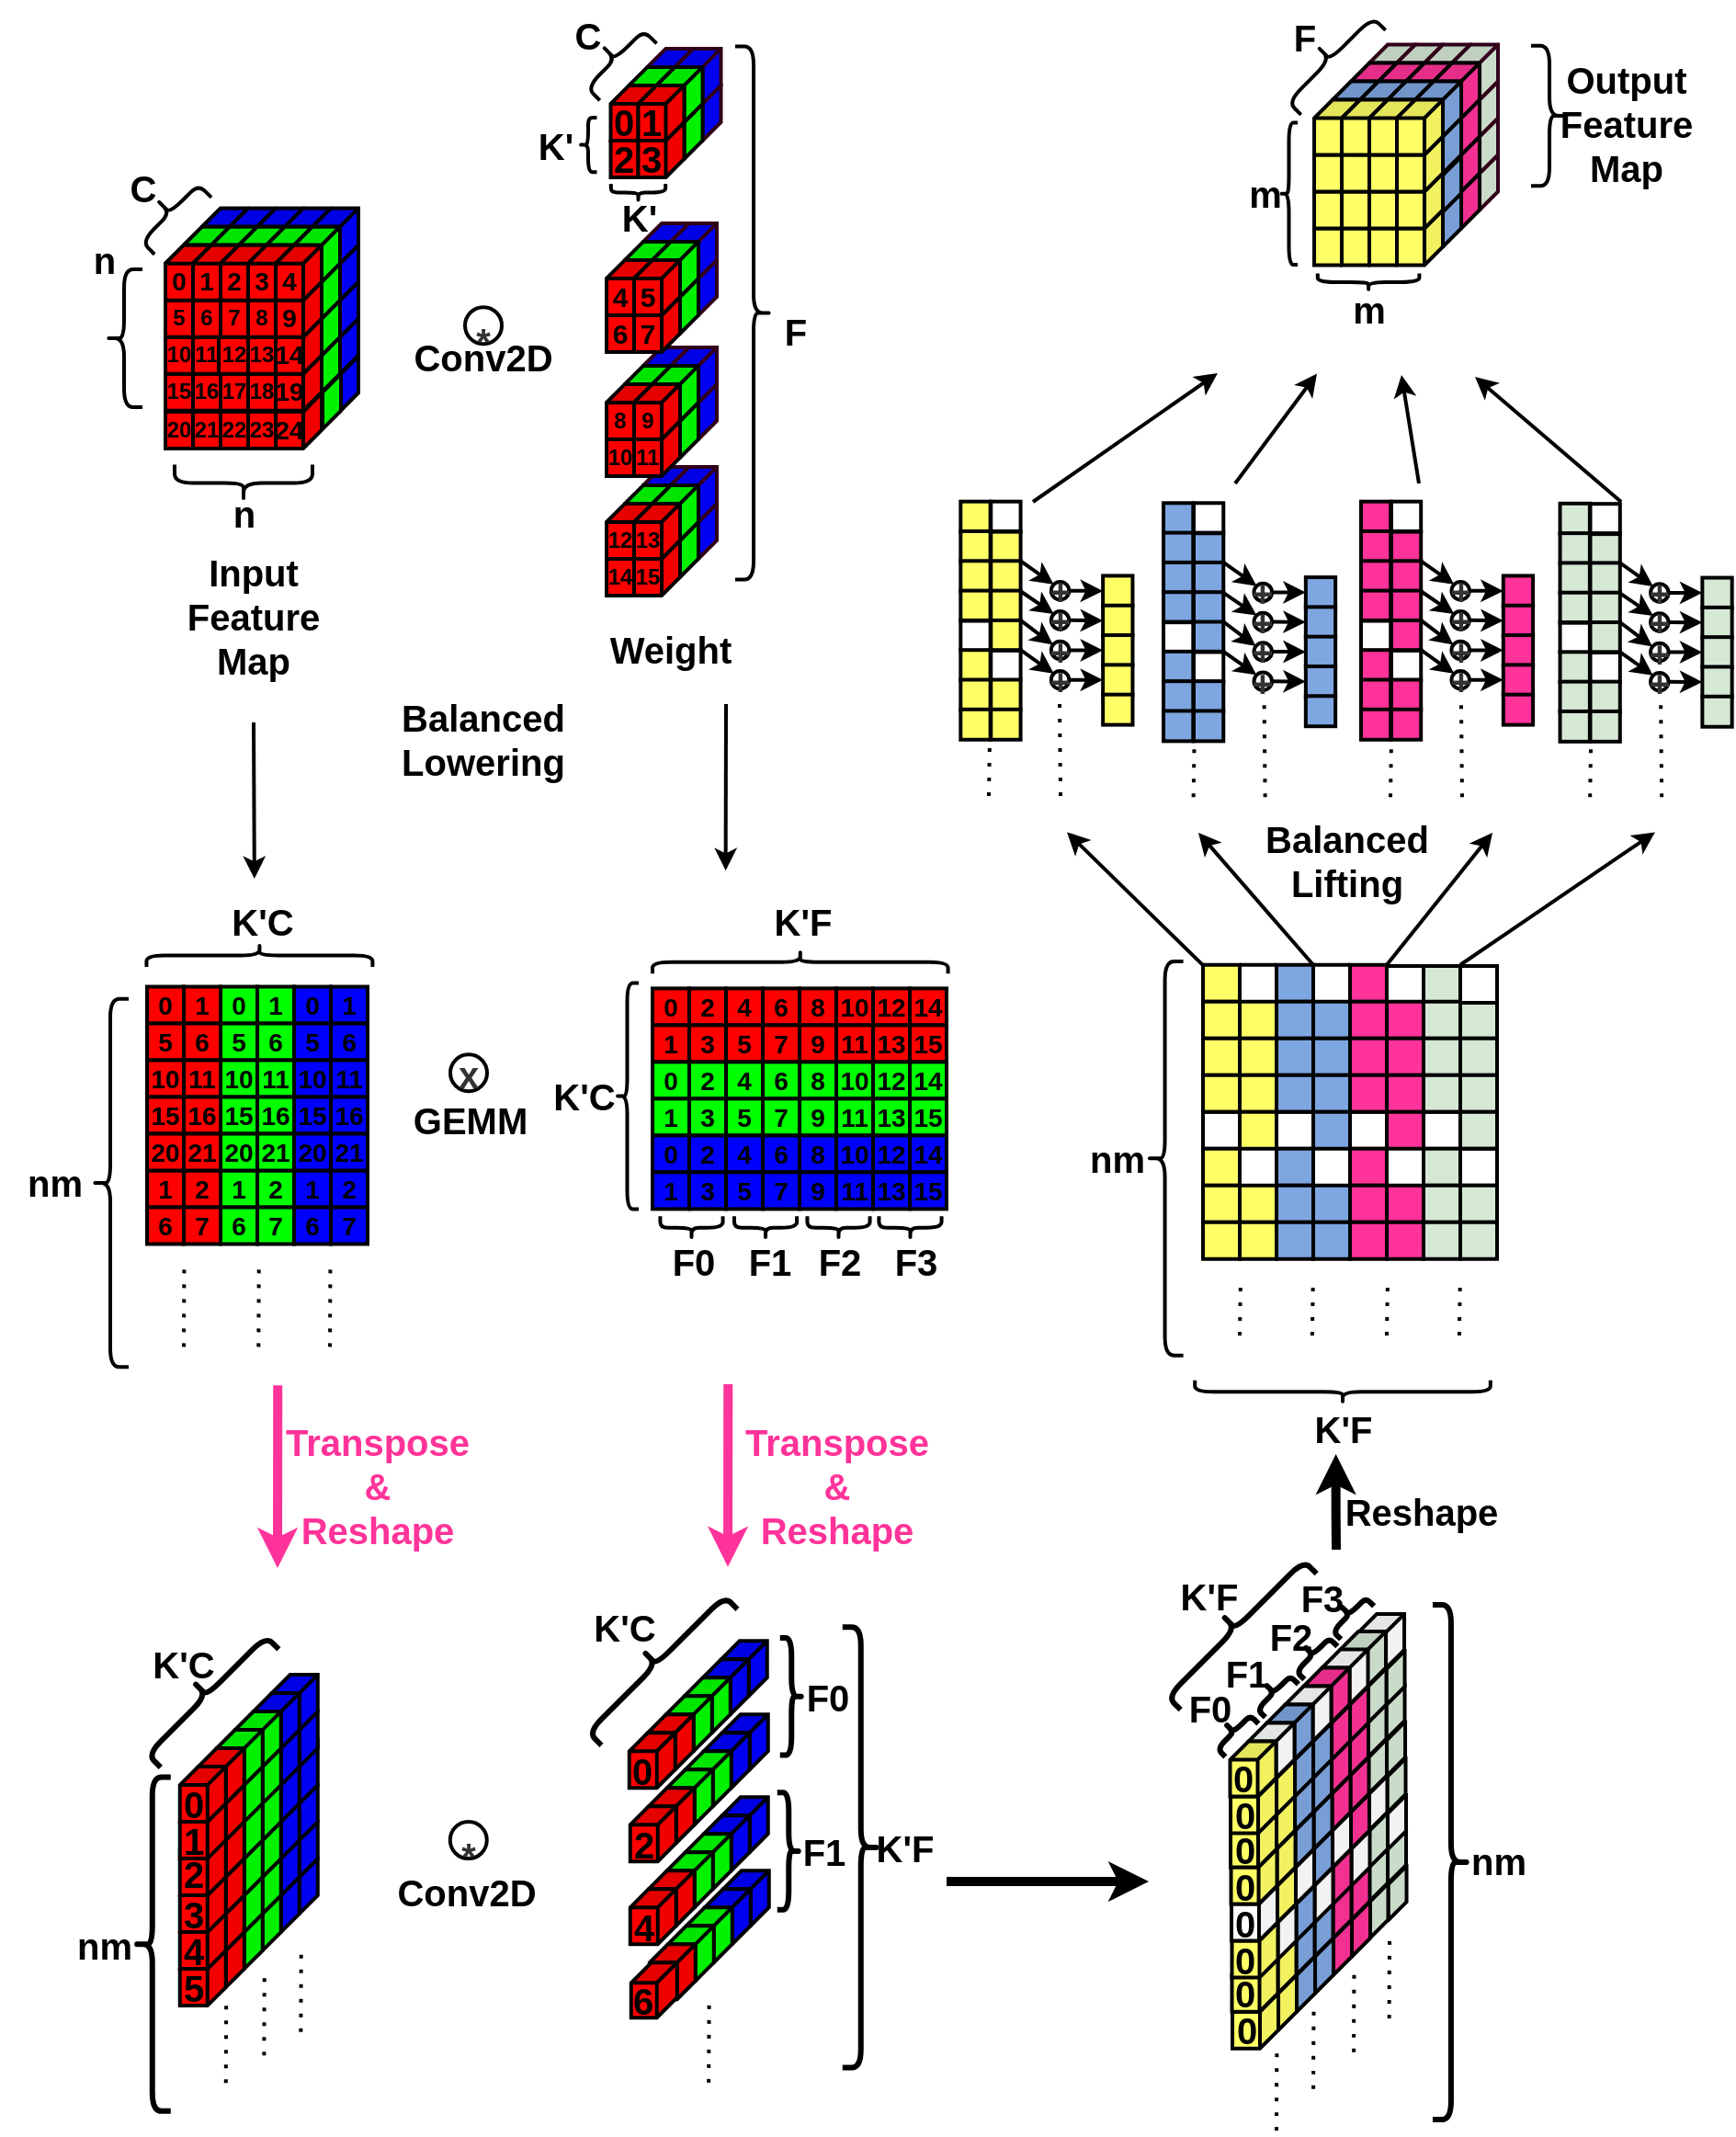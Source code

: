 <mxfile>
    <diagram id="PZrR1U9tPyDhbQxwLuok" name="Page-1">
        <mxGraphModel dx="1349" dy="866" grid="1" gridSize="10" guides="1" tooltips="1" connect="1" arrows="1" fold="1" page="1" pageScale="1" pageWidth="1100" pageHeight="850" math="0" shadow="0">
            <root>
                <mxCell id="0"/>
                <mxCell id="1" parent="0"/>
                <mxCell id="781" value="0" style="shape=cube;whiteSpace=wrap;html=1;boundedLbl=1;backgroundOutline=1;darkOpacity=0.05;darkOpacity2=0.1;size=10;rotation=90;strokeWidth=2;horizontal=0;fontSize=20;fontStyle=1;fillColor=#D5E8D4;" parent="1" vertex="1">
                    <mxGeometry x="816.02" y="1094.36" width="29.49" height="25" as="geometry"/>
                </mxCell>
                <mxCell id="782" value="" style="shape=cube;whiteSpace=wrap;html=1;boundedLbl=1;backgroundOutline=1;darkOpacity=0.05;darkOpacity2=0.1;size=10;rotation=90;strokeWidth=2;fontSize=20;fillColor=#D5E8D4;" parent="1" vertex="1">
                    <mxGeometry x="805.88" y="1103.98" width="29.75" height="25" as="geometry"/>
                </mxCell>
                <mxCell id="783" value="0" style="shape=cube;whiteSpace=wrap;html=1;boundedLbl=1;backgroundOutline=1;darkOpacity=0.05;darkOpacity2=0.1;size=10;rotation=90;strokeWidth=2;horizontal=0;fontSize=20;fontStyle=1;fillColor=#FF3399;" parent="1" vertex="1">
                    <mxGeometry x="796.01" y="1113.84" width="30" height="25" as="geometry"/>
                </mxCell>
                <mxCell id="784" value="" style="shape=cube;whiteSpace=wrap;html=1;boundedLbl=1;backgroundOutline=1;darkOpacity=0.05;darkOpacity2=0.1;size=10;rotation=90;strokeWidth=2;fontSize=20;fillColor=#FF3399;" parent="1" vertex="1">
                    <mxGeometry x="786.01" y="1123.84" width="30" height="25" as="geometry"/>
                </mxCell>
                <mxCell id="785" value="" style="shape=cube;whiteSpace=wrap;html=1;boundedLbl=1;backgroundOutline=1;darkOpacity=0.05;darkOpacity2=0.1;size=10;rotation=90;strokeWidth=2;fontStyle=1;fontSize=20;fillColor=#7EA6E0;" parent="1" vertex="1">
                    <mxGeometry x="776.01" y="1133.84" width="30" height="25" as="geometry"/>
                </mxCell>
                <mxCell id="786" value="0" style="shape=cube;whiteSpace=wrap;html=1;boundedLbl=1;backgroundOutline=1;darkOpacity=0.05;darkOpacity2=0.1;size=10;rotation=90;strokeWidth=2;horizontal=0;fontSize=20;fontStyle=1;fillColor=#7EA6E0;" parent="1" vertex="1">
                    <mxGeometry x="766.01" y="1143.84" width="30" height="25" as="geometry"/>
                </mxCell>
                <mxCell id="787" value="" style="shape=cube;whiteSpace=wrap;html=1;boundedLbl=1;backgroundOutline=1;darkOpacity=0.05;darkOpacity2=0.1;size=10;rotation=90;strokeWidth=2;fontStyle=1;fontSize=20;fillColor=#FFFF66;" parent="1" vertex="1">
                    <mxGeometry x="756.01" y="1153.84" width="30" height="25" as="geometry"/>
                </mxCell>
                <mxCell id="788" value="0" style="shape=cube;whiteSpace=wrap;html=1;boundedLbl=1;backgroundOutline=1;darkOpacity=0.05;darkOpacity2=0.1;size=10;rotation=90;strokeWidth=2;horizontal=0;fontSize=20;fontStyle=1;fillColor=#FFFF66;" parent="1" vertex="1">
                    <mxGeometry x="746.01" y="1163.84" width="30" height="25" as="geometry"/>
                </mxCell>
                <mxCell id="789" value="0" style="shape=cube;whiteSpace=wrap;html=1;boundedLbl=1;backgroundOutline=1;darkOpacity=0.05;darkOpacity2=0.1;size=10;rotation=90;strokeWidth=2;horizontal=0;fontSize=20;fontStyle=1;fillColor=#D5E8D4;" parent="1" vertex="1">
                    <mxGeometry x="815.77" y="1074.36" width="29.49" height="25" as="geometry"/>
                </mxCell>
                <mxCell id="790" value="" style="shape=cube;whiteSpace=wrap;html=1;boundedLbl=1;backgroundOutline=1;darkOpacity=0.05;darkOpacity2=0.1;size=10;rotation=90;strokeWidth=2;fontSize=20;fillColor=#D5E8D4;" parent="1" vertex="1">
                    <mxGeometry x="805.63" y="1083.98" width="29.75" height="25" as="geometry"/>
                </mxCell>
                <mxCell id="791" value="0" style="shape=cube;whiteSpace=wrap;html=1;boundedLbl=1;backgroundOutline=1;darkOpacity=0.05;darkOpacity2=0.1;size=10;rotation=90;strokeWidth=2;horizontal=0;fontSize=20;fontStyle=1;fillColor=#FF3399;" parent="1" vertex="1">
                    <mxGeometry x="795.76" y="1093.84" width="30" height="25" as="geometry"/>
                </mxCell>
                <mxCell id="792" value="" style="shape=cube;whiteSpace=wrap;html=1;boundedLbl=1;backgroundOutline=1;darkOpacity=0.05;darkOpacity2=0.1;size=10;rotation=90;strokeWidth=2;fontSize=20;fillColor=#FF3399;" parent="1" vertex="1">
                    <mxGeometry x="785.76" y="1103.84" width="30" height="25" as="geometry"/>
                </mxCell>
                <mxCell id="793" value="" style="shape=cube;whiteSpace=wrap;html=1;boundedLbl=1;backgroundOutline=1;darkOpacity=0.05;darkOpacity2=0.1;size=10;rotation=90;strokeWidth=2;fontStyle=1;fontSize=20;fillColor=#7EA6E0;" parent="1" vertex="1">
                    <mxGeometry x="775.76" y="1113.84" width="30" height="25" as="geometry"/>
                </mxCell>
                <mxCell id="794" value="0" style="shape=cube;whiteSpace=wrap;html=1;boundedLbl=1;backgroundOutline=1;darkOpacity=0.05;darkOpacity2=0.1;size=10;rotation=90;strokeWidth=2;horizontal=0;fontSize=20;fontStyle=1;fillColor=#7EA6E0;" parent="1" vertex="1">
                    <mxGeometry x="765.76" y="1123.84" width="30" height="25" as="geometry"/>
                </mxCell>
                <mxCell id="795" value="" style="shape=cube;whiteSpace=wrap;html=1;boundedLbl=1;backgroundOutline=1;darkOpacity=0.05;darkOpacity2=0.1;size=10;rotation=90;strokeWidth=2;fontStyle=1;fontSize=20;fillColor=#FFFF66;" parent="1" vertex="1">
                    <mxGeometry x="755.76" y="1133.84" width="30" height="25" as="geometry"/>
                </mxCell>
                <mxCell id="796" value="0" style="shape=cube;whiteSpace=wrap;html=1;boundedLbl=1;backgroundOutline=1;darkOpacity=0.05;darkOpacity2=0.1;size=10;rotation=90;strokeWidth=2;horizontal=0;fontSize=20;fontStyle=1;fillColor=#FFFF66;" parent="1" vertex="1">
                    <mxGeometry x="745.76" y="1143.84" width="30" height="25" as="geometry"/>
                </mxCell>
                <mxCell id="797" value="0" style="shape=cube;whiteSpace=wrap;html=1;boundedLbl=1;backgroundOutline=1;darkOpacity=0.05;darkOpacity2=0.1;size=10;rotation=90;strokeWidth=2;horizontal=0;fontSize=20;fontStyle=1;fillColor=#FFFFFF;" parent="1" vertex="1">
                    <mxGeometry x="815.77" y="1055.8" width="29.49" height="25" as="geometry"/>
                </mxCell>
                <mxCell id="798" value="" style="shape=cube;whiteSpace=wrap;html=1;boundedLbl=1;backgroundOutline=1;darkOpacity=0.05;darkOpacity2=0.1;size=10;rotation=90;strokeWidth=2;fontSize=20;fillColor=#D5E8D4;" parent="1" vertex="1">
                    <mxGeometry x="805.63" y="1065.42" width="29.75" height="25" as="geometry"/>
                </mxCell>
                <mxCell id="799" value="0" style="shape=cube;whiteSpace=wrap;html=1;boundedLbl=1;backgroundOutline=1;darkOpacity=0.05;darkOpacity2=0.1;size=10;rotation=90;strokeWidth=2;horizontal=0;fontSize=20;fontStyle=1;fillColor=#FFFFFF;" parent="1" vertex="1">
                    <mxGeometry x="795.76" y="1075.28" width="30" height="25" as="geometry"/>
                </mxCell>
                <mxCell id="800" value="" style="shape=cube;whiteSpace=wrap;html=1;boundedLbl=1;backgroundOutline=1;darkOpacity=0.05;darkOpacity2=0.1;size=10;rotation=90;strokeWidth=2;fontSize=20;fillColor=#FF3399;" parent="1" vertex="1">
                    <mxGeometry x="785.76" y="1085.28" width="30" height="25" as="geometry"/>
                </mxCell>
                <mxCell id="801" value="" style="shape=cube;whiteSpace=wrap;html=1;boundedLbl=1;backgroundOutline=1;darkOpacity=0.05;darkOpacity2=0.1;size=10;rotation=90;strokeWidth=2;fontStyle=1;fontSize=20;fillColor=#FFFFFF;" parent="1" vertex="1">
                    <mxGeometry x="775.76" y="1095.28" width="30" height="25" as="geometry"/>
                </mxCell>
                <mxCell id="802" value="0" style="shape=cube;whiteSpace=wrap;html=1;boundedLbl=1;backgroundOutline=1;darkOpacity=0.05;darkOpacity2=0.1;size=10;rotation=90;strokeWidth=2;horizontal=0;fontSize=20;fontStyle=1;fillColor=#7EA6E0;" parent="1" vertex="1">
                    <mxGeometry x="765.76" y="1105.28" width="30" height="25" as="geometry"/>
                </mxCell>
                <mxCell id="803" value="" style="shape=cube;whiteSpace=wrap;html=1;boundedLbl=1;backgroundOutline=1;darkOpacity=0.05;darkOpacity2=0.1;size=10;rotation=90;strokeWidth=2;fontStyle=1;fontSize=20;fillColor=#FFFFFF;" parent="1" vertex="1">
                    <mxGeometry x="755.76" y="1115.28" width="30" height="25" as="geometry"/>
                </mxCell>
                <mxCell id="804" value="0" style="shape=cube;whiteSpace=wrap;html=1;boundedLbl=1;backgroundOutline=1;darkOpacity=0.05;darkOpacity2=0.1;size=10;rotation=90;strokeWidth=2;horizontal=0;fontSize=20;fontStyle=1;fillColor=#FFFF66;" parent="1" vertex="1">
                    <mxGeometry x="745.76" y="1125.28" width="30" height="25" as="geometry"/>
                </mxCell>
                <mxCell id="805" value="0" style="shape=cube;whiteSpace=wrap;html=1;boundedLbl=1;backgroundOutline=1;darkOpacity=0.05;darkOpacity2=0.1;size=10;rotation=90;strokeWidth=2;horizontal=0;fontSize=20;fontStyle=1;fillColor=#D5E8D4;" parent="1" vertex="1">
                    <mxGeometry x="815.52" y="1035.8" width="29.49" height="25" as="geometry"/>
                </mxCell>
                <mxCell id="806" value="" style="shape=cube;whiteSpace=wrap;html=1;boundedLbl=1;backgroundOutline=1;darkOpacity=0.05;darkOpacity2=0.1;size=10;rotation=90;strokeWidth=2;fontSize=20;fillColor=#FFFFFF;" parent="1" vertex="1">
                    <mxGeometry x="805.38" y="1045.42" width="29.75" height="25" as="geometry"/>
                </mxCell>
                <mxCell id="807" value="0" style="shape=cube;whiteSpace=wrap;html=1;boundedLbl=1;backgroundOutline=1;darkOpacity=0.05;darkOpacity2=0.1;size=10;rotation=90;strokeWidth=2;horizontal=0;fontSize=20;fontStyle=1;fillColor=#FF3399;" parent="1" vertex="1">
                    <mxGeometry x="795.51" y="1055.28" width="30" height="25" as="geometry"/>
                </mxCell>
                <mxCell id="808" value="" style="shape=cube;whiteSpace=wrap;html=1;boundedLbl=1;backgroundOutline=1;darkOpacity=0.05;darkOpacity2=0.1;size=10;rotation=90;strokeWidth=2;fontSize=20;fillColor=#FFFFFF;" parent="1" vertex="1">
                    <mxGeometry x="785.51" y="1065.28" width="30" height="25" as="geometry"/>
                </mxCell>
                <mxCell id="809" value="" style="shape=cube;whiteSpace=wrap;html=1;boundedLbl=1;backgroundOutline=1;darkOpacity=0.05;darkOpacity2=0.1;size=10;rotation=90;strokeWidth=2;fontStyle=1;fontSize=20;fillColor=#7EA6E0;" parent="1" vertex="1">
                    <mxGeometry x="775.51" y="1075.28" width="30" height="25" as="geometry"/>
                </mxCell>
                <mxCell id="810" value="0" style="shape=cube;whiteSpace=wrap;html=1;boundedLbl=1;backgroundOutline=1;darkOpacity=0.05;darkOpacity2=0.1;size=10;rotation=90;strokeWidth=2;horizontal=0;fontSize=20;fontStyle=1;fillColor=#FFFFFF;" parent="1" vertex="1">
                    <mxGeometry x="765.51" y="1085.28" width="30" height="25" as="geometry"/>
                </mxCell>
                <mxCell id="811" value="" style="shape=cube;whiteSpace=wrap;html=1;boundedLbl=1;backgroundOutline=1;darkOpacity=0.05;darkOpacity2=0.1;size=10;rotation=90;strokeWidth=2;fontStyle=1;fontSize=20;fillColor=#FFFF66;" parent="1" vertex="1">
                    <mxGeometry x="755.51" y="1095.28" width="30" height="25" as="geometry"/>
                </mxCell>
                <mxCell id="812" value="0" style="shape=cube;whiteSpace=wrap;html=1;boundedLbl=1;backgroundOutline=1;darkOpacity=0.05;darkOpacity2=0.1;size=10;rotation=90;strokeWidth=2;horizontal=0;fontSize=20;fontStyle=1;fillColor=#FFFFFF;" parent="1" vertex="1">
                    <mxGeometry x="745.51" y="1105.28" width="30" height="25" as="geometry"/>
                </mxCell>
                <mxCell id="765" value="0" style="shape=cube;whiteSpace=wrap;html=1;boundedLbl=1;backgroundOutline=1;darkOpacity=0.05;darkOpacity2=0.1;size=10;rotation=90;strokeWidth=2;horizontal=0;fontSize=20;fontStyle=1;fillColor=#D5E8D4;" parent="1" vertex="1">
                    <mxGeometry x="815.28" y="1015.82" width="29.49" height="25" as="geometry"/>
                </mxCell>
                <mxCell id="766" value="" style="shape=cube;whiteSpace=wrap;html=1;boundedLbl=1;backgroundOutline=1;darkOpacity=0.05;darkOpacity2=0.1;size=10;rotation=90;strokeWidth=2;fontSize=20;fillColor=#D5E8D4;" parent="1" vertex="1">
                    <mxGeometry x="805.14" y="1025.44" width="29.75" height="25" as="geometry"/>
                </mxCell>
                <mxCell id="767" value="0" style="shape=cube;whiteSpace=wrap;html=1;boundedLbl=1;backgroundOutline=1;darkOpacity=0.05;darkOpacity2=0.1;size=10;rotation=90;strokeWidth=2;horizontal=0;fontSize=20;fontStyle=1;fillColor=#FF3399;" parent="1" vertex="1">
                    <mxGeometry x="795.27" y="1035.3" width="30" height="25" as="geometry"/>
                </mxCell>
                <mxCell id="768" value="" style="shape=cube;whiteSpace=wrap;html=1;boundedLbl=1;backgroundOutline=1;darkOpacity=0.05;darkOpacity2=0.1;size=10;rotation=90;strokeWidth=2;fontSize=20;fillColor=#FF3399;" parent="1" vertex="1">
                    <mxGeometry x="785.27" y="1045.3" width="30" height="25" as="geometry"/>
                </mxCell>
                <mxCell id="769" value="" style="shape=cube;whiteSpace=wrap;html=1;boundedLbl=1;backgroundOutline=1;darkOpacity=0.05;darkOpacity2=0.1;size=10;rotation=90;strokeWidth=2;fontStyle=1;fontSize=20;fillColor=#7EA6E0;" parent="1" vertex="1">
                    <mxGeometry x="775.27" y="1055.3" width="30" height="25" as="geometry"/>
                </mxCell>
                <mxCell id="770" value="0" style="shape=cube;whiteSpace=wrap;html=1;boundedLbl=1;backgroundOutline=1;darkOpacity=0.05;darkOpacity2=0.1;size=10;rotation=90;strokeWidth=2;horizontal=0;fontSize=20;fontStyle=1;fillColor=#7EA6E0;" parent="1" vertex="1">
                    <mxGeometry x="765.27" y="1065.3" width="30" height="25" as="geometry"/>
                </mxCell>
                <mxCell id="771" value="" style="shape=cube;whiteSpace=wrap;html=1;boundedLbl=1;backgroundOutline=1;darkOpacity=0.05;darkOpacity2=0.1;size=10;rotation=90;strokeWidth=2;fontStyle=1;fontSize=20;fillColor=#FFFF66;" parent="1" vertex="1">
                    <mxGeometry x="755.27" y="1075.3" width="30" height="25" as="geometry"/>
                </mxCell>
                <mxCell id="772" value="0" style="shape=cube;whiteSpace=wrap;html=1;boundedLbl=1;backgroundOutline=1;darkOpacity=0.05;darkOpacity2=0.1;size=10;rotation=90;strokeWidth=2;horizontal=0;fontSize=20;fontStyle=1;fillColor=#FFFF66;" parent="1" vertex="1">
                    <mxGeometry x="745.27" y="1085.3" width="30" height="25" as="geometry"/>
                </mxCell>
                <mxCell id="773" value="0" style="shape=cube;whiteSpace=wrap;html=1;boundedLbl=1;backgroundOutline=1;darkOpacity=0.05;darkOpacity2=0.1;size=10;rotation=90;strokeWidth=2;horizontal=0;fontSize=20;fontStyle=1;fillColor=#D5E8D4;" parent="1" vertex="1">
                    <mxGeometry x="815.03" y="995.82" width="29.49" height="25" as="geometry"/>
                </mxCell>
                <mxCell id="774" value="" style="shape=cube;whiteSpace=wrap;html=1;boundedLbl=1;backgroundOutline=1;darkOpacity=0.05;darkOpacity2=0.1;size=10;rotation=90;strokeWidth=2;fontSize=20;fillColor=#D5E8D4;" parent="1" vertex="1">
                    <mxGeometry x="804.89" y="1005.44" width="29.75" height="25" as="geometry"/>
                </mxCell>
                <mxCell id="775" value="0" style="shape=cube;whiteSpace=wrap;html=1;boundedLbl=1;backgroundOutline=1;darkOpacity=0.05;darkOpacity2=0.1;size=10;rotation=90;strokeWidth=2;horizontal=0;fontSize=20;fontStyle=1;fillColor=#FF3399;" parent="1" vertex="1">
                    <mxGeometry x="795.02" y="1015.3" width="30" height="25" as="geometry"/>
                </mxCell>
                <mxCell id="776" value="" style="shape=cube;whiteSpace=wrap;html=1;boundedLbl=1;backgroundOutline=1;darkOpacity=0.05;darkOpacity2=0.1;size=10;rotation=90;strokeWidth=2;fontSize=20;fillColor=#FF3399;" parent="1" vertex="1">
                    <mxGeometry x="785.02" y="1025.3" width="30" height="25" as="geometry"/>
                </mxCell>
                <mxCell id="777" value="" style="shape=cube;whiteSpace=wrap;html=1;boundedLbl=1;backgroundOutline=1;darkOpacity=0.05;darkOpacity2=0.1;size=10;rotation=90;strokeWidth=2;fontStyle=1;fontSize=20;fillColor=#7EA6E0;" parent="1" vertex="1">
                    <mxGeometry x="775.02" y="1035.3" width="30" height="25" as="geometry"/>
                </mxCell>
                <mxCell id="778" value="0" style="shape=cube;whiteSpace=wrap;html=1;boundedLbl=1;backgroundOutline=1;darkOpacity=0.05;darkOpacity2=0.1;size=10;rotation=90;strokeWidth=2;horizontal=0;fontSize=20;fontStyle=1;fillColor=#7EA6E0;" parent="1" vertex="1">
                    <mxGeometry x="765.02" y="1045.3" width="30" height="25" as="geometry"/>
                </mxCell>
                <mxCell id="779" value="" style="shape=cube;whiteSpace=wrap;html=1;boundedLbl=1;backgroundOutline=1;darkOpacity=0.05;darkOpacity2=0.1;size=10;rotation=90;strokeWidth=2;fontStyle=1;fontSize=20;fillColor=#FFFF66;" parent="1" vertex="1">
                    <mxGeometry x="755.02" y="1055.3" width="30" height="25" as="geometry"/>
                </mxCell>
                <mxCell id="780" value="0" style="shape=cube;whiteSpace=wrap;html=1;boundedLbl=1;backgroundOutline=1;darkOpacity=0.05;darkOpacity2=0.1;size=10;rotation=90;strokeWidth=2;horizontal=0;fontSize=20;fontStyle=1;fillColor=#FFFF66;" parent="1" vertex="1">
                    <mxGeometry x="745.02" y="1065.3" width="30" height="25" as="geometry"/>
                </mxCell>
                <mxCell id="757" value="0" style="shape=cube;whiteSpace=wrap;html=1;boundedLbl=1;backgroundOutline=1;darkOpacity=0.05;darkOpacity2=0.1;size=10;rotation=90;strokeWidth=2;horizontal=0;fontSize=20;fontStyle=1;fillColor=#D5E8D4;" parent="1" vertex="1">
                    <mxGeometry x="815.03" y="977.26" width="29.49" height="25" as="geometry"/>
                </mxCell>
                <mxCell id="758" value="" style="shape=cube;whiteSpace=wrap;html=1;boundedLbl=1;backgroundOutline=1;darkOpacity=0.05;darkOpacity2=0.1;size=10;rotation=90;strokeWidth=2;fontSize=20;fillColor=#D5E8D4;" parent="1" vertex="1">
                    <mxGeometry x="804.89" y="986.88" width="29.75" height="25" as="geometry"/>
                </mxCell>
                <mxCell id="759" value="0" style="shape=cube;whiteSpace=wrap;html=1;boundedLbl=1;backgroundOutline=1;darkOpacity=0.05;darkOpacity2=0.1;size=10;rotation=90;strokeWidth=2;horizontal=0;fontSize=20;fontStyle=1;fillColor=#FF3399;" parent="1" vertex="1">
                    <mxGeometry x="795.02" y="996.74" width="30" height="25" as="geometry"/>
                </mxCell>
                <mxCell id="760" value="" style="shape=cube;whiteSpace=wrap;html=1;boundedLbl=1;backgroundOutline=1;darkOpacity=0.05;darkOpacity2=0.1;size=10;rotation=90;strokeWidth=2;fontSize=20;fillColor=#FF3399;" parent="1" vertex="1">
                    <mxGeometry x="785.02" y="1006.74" width="30" height="25" as="geometry"/>
                </mxCell>
                <mxCell id="761" value="" style="shape=cube;whiteSpace=wrap;html=1;boundedLbl=1;backgroundOutline=1;darkOpacity=0.05;darkOpacity2=0.1;size=10;rotation=90;strokeWidth=2;fontStyle=1;fontSize=20;fillColor=#7EA6E0;" parent="1" vertex="1">
                    <mxGeometry x="775.02" y="1016.74" width="30" height="25" as="geometry"/>
                </mxCell>
                <mxCell id="762" value="0" style="shape=cube;whiteSpace=wrap;html=1;boundedLbl=1;backgroundOutline=1;darkOpacity=0.05;darkOpacity2=0.1;size=10;rotation=90;strokeWidth=2;horizontal=0;fontSize=20;fontStyle=1;fillColor=#7EA6E0;" parent="1" vertex="1">
                    <mxGeometry x="765.02" y="1026.74" width="30" height="25" as="geometry"/>
                </mxCell>
                <mxCell id="763" value="" style="shape=cube;whiteSpace=wrap;html=1;boundedLbl=1;backgroundOutline=1;darkOpacity=0.05;darkOpacity2=0.1;size=10;rotation=90;strokeWidth=2;fontStyle=1;fontSize=20;fillColor=#FFFF66;" parent="1" vertex="1">
                    <mxGeometry x="755.02" y="1036.74" width="30" height="25" as="geometry"/>
                </mxCell>
                <mxCell id="764" value="0" style="shape=cube;whiteSpace=wrap;html=1;boundedLbl=1;backgroundOutline=1;darkOpacity=0.05;darkOpacity2=0.1;size=10;rotation=90;strokeWidth=2;horizontal=0;fontSize=20;fontStyle=1;fillColor=#FFFF66;" parent="1" vertex="1">
                    <mxGeometry x="745.02" y="1046.74" width="30" height="25" as="geometry"/>
                </mxCell>
                <mxCell id="749" value="0" style="shape=cube;whiteSpace=wrap;html=1;boundedLbl=1;backgroundOutline=1;darkOpacity=0.05;darkOpacity2=0.1;size=10;rotation=90;strokeWidth=2;horizontal=0;fontSize=20;fontStyle=1;fillColor=#FFFFFF;" parent="1" vertex="1">
                    <mxGeometry x="814.78" y="957.26" width="29.49" height="25" as="geometry"/>
                </mxCell>
                <mxCell id="750" value="" style="shape=cube;whiteSpace=wrap;html=1;boundedLbl=1;backgroundOutline=1;darkOpacity=0.05;darkOpacity2=0.1;size=10;rotation=90;strokeWidth=2;fontSize=20;fillColor=#D5E8D4;" parent="1" vertex="1">
                    <mxGeometry x="804.64" y="966.88" width="29.75" height="25" as="geometry"/>
                </mxCell>
                <mxCell id="20" value="20" style="shape=cube;whiteSpace=wrap;html=1;boundedLbl=1;backgroundOutline=1;darkOpacity=0.05;darkOpacity2=0.1;size=10;rotation=90;fillColor=#FF0000;strokeWidth=2;horizontal=0;fontSize=12;fontStyle=1" parent="1" vertex="1">
                    <mxGeometry x="165.5" y="293.46" width="30" height="25" as="geometry"/>
                </mxCell>
                <mxCell id="21" value="21" style="shape=cube;whiteSpace=wrap;html=1;boundedLbl=1;backgroundOutline=1;darkOpacity=0.05;darkOpacity2=0.1;size=10;rotation=90;fillColor=#FF0000;strokeWidth=2;horizontal=0;fontSize=12;fontStyle=1" parent="1" vertex="1">
                    <mxGeometry x="180.5" y="293.46" width="30" height="25" as="geometry"/>
                </mxCell>
                <mxCell id="22" value="22" style="shape=cube;whiteSpace=wrap;html=1;boundedLbl=1;backgroundOutline=1;darkOpacity=0.05;darkOpacity2=0.1;size=10;rotation=90;fillColor=#FF0000;strokeWidth=2;horizontal=0;fontSize=12;fontStyle=1" parent="1" vertex="1">
                    <mxGeometry x="195.5" y="293.46" width="30" height="25" as="geometry"/>
                </mxCell>
                <mxCell id="23" value="23" style="shape=cube;whiteSpace=wrap;html=1;boundedLbl=1;backgroundOutline=1;darkOpacity=0.05;darkOpacity2=0.1;size=10;rotation=90;fillColor=#FF0000;strokeWidth=2;horizontal=0;fontSize=12;fontStyle=1" parent="1" vertex="1">
                    <mxGeometry x="210.5" y="293.46" width="30" height="25" as="geometry"/>
                </mxCell>
                <mxCell id="24" value="" style="shape=cube;whiteSpace=wrap;html=1;boundedLbl=1;backgroundOutline=1;darkOpacity=0.05;darkOpacity2=0.1;size=10;rotation=90;fillColor=#0000FF;strokeWidth=2;fontStyle=1;fontSize=20;" parent="1" vertex="1">
                    <mxGeometry x="245.5" y="273.21" width="30" height="25" as="geometry"/>
                </mxCell>
                <mxCell id="25" value="" style="shape=cube;whiteSpace=wrap;html=1;boundedLbl=1;backgroundOutline=1;darkOpacity=0.05;darkOpacity2=0.1;size=10;rotation=90;strokeWidth=2;fillColor=#0000FF;strokeColor=#33001A;fontSize=12;" parent="1" vertex="1">
                    <mxGeometry x="425.5" y="333.46" width="30" height="25" as="geometry"/>
                </mxCell>
                <mxCell id="26" value="" style="shape=cube;whiteSpace=wrap;html=1;boundedLbl=1;backgroundOutline=1;darkOpacity=0.05;darkOpacity2=0.1;size=10;rotation=90;fillColor=#0000FF;strokeWidth=2;strokeColor=#33001A;fontSize=20;" parent="1" vertex="1">
                    <mxGeometry x="440.5" y="353.46" width="30" height="25" as="geometry"/>
                </mxCell>
                <mxCell id="27" value="" style="shape=cube;whiteSpace=wrap;html=1;boundedLbl=1;backgroundOutline=1;darkOpacity=0.05;darkOpacity2=0.1;size=10;rotation=90;strokeWidth=2;fillColor=#00FF00;fontSize=12;" parent="1" vertex="1">
                    <mxGeometry x="415.5" y="343.46" width="30" height="25" as="geometry"/>
                </mxCell>
                <mxCell id="28" value="" style="shape=cube;whiteSpace=wrap;html=1;boundedLbl=1;backgroundOutline=1;darkOpacity=0.05;darkOpacity2=0.1;size=10;rotation=90;fillColor=#0000FF;strokeWidth=2;strokeColor=#33001A;fontSize=20;" parent="1" vertex="1">
                    <mxGeometry x="440.5" y="333.46" width="30" height="25" as="geometry"/>
                </mxCell>
                <mxCell id="29" value="" style="shape=cube;whiteSpace=wrap;html=1;boundedLbl=1;backgroundOutline=1;darkOpacity=0.05;darkOpacity2=0.1;size=10;rotation=90;fillColor=#00FF00;strokeWidth=2;fontSize=20;" parent="1" vertex="1">
                    <mxGeometry x="430.5" y="363.46" width="30" height="25" as="geometry"/>
                </mxCell>
                <mxCell id="30" value="" style="shape=cube;whiteSpace=wrap;html=1;boundedLbl=1;backgroundOutline=1;darkOpacity=0.05;darkOpacity2=0.1;size=10;rotation=90;fillColor=#00FF00;strokeWidth=2;fontSize=20;" parent="1" vertex="1">
                    <mxGeometry x="430.5" y="343.46" width="30" height="25" as="geometry"/>
                </mxCell>
                <mxCell id="31" value="14" style="shape=cube;whiteSpace=wrap;html=1;boundedLbl=1;backgroundOutline=1;darkOpacity=0.05;darkOpacity2=0.1;size=10;rotation=90;strokeWidth=2;fillColor=#FF0000;fontStyle=1;horizontal=0;fontSize=12;" parent="1" vertex="1">
                    <mxGeometry x="405.5" y="373.46" width="30" height="25" as="geometry"/>
                </mxCell>
                <mxCell id="32" value="12" style="shape=cube;whiteSpace=wrap;html=1;boundedLbl=1;backgroundOutline=1;darkOpacity=0.05;darkOpacity2=0.1;size=10;rotation=90;strokeWidth=2;fillColor=#FF0000;fontStyle=1;horizontal=0;fontSize=12;" parent="1" vertex="1">
                    <mxGeometry x="405.5" y="353.46" width="30" height="25" as="geometry"/>
                </mxCell>
                <mxCell id="33" value="15" style="shape=cube;whiteSpace=wrap;html=1;boundedLbl=1;backgroundOutline=1;darkOpacity=0.05;darkOpacity2=0.1;size=10;rotation=90;strokeWidth=2;fillColor=#FF0000;fontStyle=1;horizontal=0;fontSize=12;" parent="1" vertex="1">
                    <mxGeometry x="420.5" y="373.46" width="30" height="25" as="geometry"/>
                </mxCell>
                <mxCell id="34" value="13" style="shape=cube;whiteSpace=wrap;html=1;boundedLbl=1;backgroundOutline=1;darkOpacity=0.05;darkOpacity2=0.1;size=10;rotation=90;strokeWidth=2;fillColor=#FF0000;fontStyle=1;horizontal=0;fontSize=12;" parent="1" vertex="1">
                    <mxGeometry x="420.5" y="353.46" width="30" height="25" as="geometry"/>
                </mxCell>
                <mxCell id="35" value="" style="shape=cube;whiteSpace=wrap;html=1;boundedLbl=1;backgroundOutline=1;darkOpacity=0.05;darkOpacity2=0.1;size=10;rotation=90;strokeWidth=2;fontSize=20;" parent="1" vertex="1">
                    <mxGeometry x="185.5" y="192.83" width="90" height="85" as="geometry"/>
                </mxCell>
                <mxCell id="36" value="" style="shape=cube;whiteSpace=wrap;html=1;boundedLbl=1;backgroundOutline=1;darkOpacity=0.05;darkOpacity2=0.1;size=10;rotation=90;fillColor=#0000FF;strokeWidth=2;fontStyle=1;fontSize=20;" parent="1" vertex="1">
                    <mxGeometry x="245.5" y="252.83" width="30" height="25" as="geometry"/>
                </mxCell>
                <mxCell id="37" value="" style="shape=cube;whiteSpace=wrap;html=1;boundedLbl=1;backgroundOutline=1;darkOpacity=0.05;darkOpacity2=0.1;size=10;rotation=90;fillColor=#0000FF;strokeWidth=2;fontStyle=1;fontSize=20;" parent="1" vertex="1">
                    <mxGeometry x="245.5" y="232.83" width="30" height="25" as="geometry"/>
                </mxCell>
                <mxCell id="38" value="" style="shape=cube;whiteSpace=wrap;html=1;boundedLbl=1;backgroundOutline=1;darkOpacity=0.05;darkOpacity2=0.1;size=10;rotation=90;strokeWidth=2;fillColor=#0000FF;fontStyle=1;fontSize=20;" parent="1" vertex="1">
                    <mxGeometry x="245.5" y="212.83" width="30" height="25" as="geometry"/>
                </mxCell>
                <mxCell id="39" value="" style="shape=cube;whiteSpace=wrap;html=1;boundedLbl=1;backgroundOutline=1;darkOpacity=0.05;darkOpacity2=0.1;size=10;rotation=90;strokeWidth=2;fillColor=#0000FF;fontSize=20;" parent="1" vertex="1">
                    <mxGeometry x="185.5" y="192.83" width="30" height="25" as="geometry"/>
                </mxCell>
                <mxCell id="40" value="" style="shape=cube;whiteSpace=wrap;html=1;boundedLbl=1;backgroundOutline=1;darkOpacity=0.05;darkOpacity2=0.1;size=10;rotation=90;fillColor=#0000FF;strokeWidth=2;fontSize=20;" parent="1" vertex="1">
                    <mxGeometry x="200.5" y="192.83" width="30" height="25" as="geometry"/>
                </mxCell>
                <mxCell id="41" value="" style="shape=cube;whiteSpace=wrap;html=1;boundedLbl=1;backgroundOutline=1;darkOpacity=0.05;darkOpacity2=0.1;size=10;rotation=90;fillColor=#0000FF;strokeWidth=2;fontSize=20;" parent="1" vertex="1">
                    <mxGeometry x="215.5" y="192.83" width="30" height="25" as="geometry"/>
                </mxCell>
                <mxCell id="42" value="" style="shape=cube;whiteSpace=wrap;html=1;boundedLbl=1;backgroundOutline=1;darkOpacity=0.05;darkOpacity2=0.1;size=10;rotation=90;strokeWidth=2;fillColor=#0000FF;fontSize=20;" parent="1" vertex="1">
                    <mxGeometry x="230.5" y="192.83" width="30" height="25" as="geometry"/>
                </mxCell>
                <mxCell id="43" value="" style="shape=cube;whiteSpace=wrap;html=1;boundedLbl=1;backgroundOutline=1;darkOpacity=0.05;darkOpacity2=0.1;size=10;rotation=90;fillColor=#0000FF;strokeWidth=2;fontSize=20;" parent="1" vertex="1">
                    <mxGeometry x="245.5" y="192.83" width="30" height="25" as="geometry"/>
                </mxCell>
                <mxCell id="44" value="" style="endArrow=none;html=1;rounded=0;entryX=0;entryY=0;entryDx=10;entryDy=25;entryPerimeter=0;exitX=0.555;exitY=0.995;exitDx=0;exitDy=0;exitPerimeter=0;strokeWidth=2;fontStyle=1;fontSize=12;" parent="1" source="35" target="37" edge="1">
                    <mxGeometry width="50" height="50" relative="1" as="geometry">
                        <mxPoint x="255.5" y="230.83" as="sourcePoint"/>
                        <mxPoint x="305.5" y="280.83" as="targetPoint"/>
                    </mxGeometry>
                </mxCell>
                <mxCell id="45" value="" style="endArrow=none;html=1;rounded=0;entryX=0;entryY=0;entryDx=10;entryDy=25;entryPerimeter=0;exitX=0.555;exitY=0.995;exitDx=0;exitDy=0;exitPerimeter=0;strokeWidth=2;fontStyle=1;fontSize=12;" parent="1" edge="1">
                    <mxGeometry width="50" height="50" relative="1" as="geometry">
                        <mxPoint x="188.5" y="260.83" as="sourcePoint"/>
                        <mxPoint x="248.5" y="260.83" as="targetPoint"/>
                    </mxGeometry>
                </mxCell>
                <mxCell id="46" value="" style="endArrow=none;html=1;rounded=0;entryX=0.999;entryY=0.472;entryDx=0;entryDy=0;entryPerimeter=0;exitX=0.555;exitY=0.995;exitDx=0;exitDy=0;exitPerimeter=0;strokeWidth=2;fontStyle=1;fontSize=12;" parent="1" target="35" edge="1">
                    <mxGeometry width="50" height="50" relative="1" as="geometry">
                        <mxPoint x="232.5" y="220.83" as="sourcePoint"/>
                        <mxPoint x="292.5" y="220.83" as="targetPoint"/>
                    </mxGeometry>
                </mxCell>
                <mxCell id="47" value="" style="endArrow=none;html=1;rounded=0;entryX=0.999;entryY=0.472;entryDx=0;entryDy=0;entryPerimeter=0;exitX=0.555;exitY=0.995;exitDx=0;exitDy=0;exitPerimeter=0;strokeWidth=2;fontStyle=1;fontSize=12;" parent="1" edge="1">
                    <mxGeometry width="50" height="50" relative="1" as="geometry">
                        <mxPoint x="217.5" y="220.83" as="sourcePoint"/>
                        <mxPoint x="217.5" y="279.83" as="targetPoint"/>
                    </mxGeometry>
                </mxCell>
                <mxCell id="48" value="" style="endArrow=none;html=1;rounded=0;entryX=0.999;entryY=0.472;entryDx=0;entryDy=0;entryPerimeter=0;exitX=0.555;exitY=0.995;exitDx=0;exitDy=0;exitPerimeter=0;strokeWidth=2;fontStyle=1;fontSize=12;" parent="1" edge="1">
                    <mxGeometry width="50" height="50" relative="1" as="geometry">
                        <mxPoint x="202.5" y="220.83" as="sourcePoint"/>
                        <mxPoint x="202.5" y="279.83" as="targetPoint"/>
                    </mxGeometry>
                </mxCell>
                <mxCell id="49" value="" style="shape=cube;whiteSpace=wrap;html=1;boundedLbl=1;backgroundOutline=1;darkOpacity=0.05;darkOpacity2=0.1;size=10;rotation=90;strokeWidth=2;fontStyle=1;fontSize=20;" parent="1" vertex="1">
                    <mxGeometry x="175.5" y="202.83" width="90" height="85" as="geometry"/>
                </mxCell>
                <mxCell id="50" value="" style="shape=cube;whiteSpace=wrap;html=1;boundedLbl=1;backgroundOutline=1;darkOpacity=0.05;darkOpacity2=0.1;size=10;rotation=90;strokeWidth=2;fillColor=#00FF00;fontStyle=1;fontSize=20;" parent="1" vertex="1">
                    <mxGeometry x="175.5" y="202.83" width="30" height="25" as="geometry"/>
                </mxCell>
                <mxCell id="51" value="" style="shape=cube;whiteSpace=wrap;html=1;boundedLbl=1;backgroundOutline=1;darkOpacity=0.05;darkOpacity2=0.1;size=10;rotation=90;strokeWidth=2;fillColor=#00FF00;fontStyle=1;fontSize=20;" parent="1" vertex="1">
                    <mxGeometry x="190.5" y="202.83" width="30" height="25" as="geometry"/>
                </mxCell>
                <mxCell id="52" value="" style="shape=cube;whiteSpace=wrap;html=1;boundedLbl=1;backgroundOutline=1;darkOpacity=0.05;darkOpacity2=0.1;size=10;rotation=90;strokeWidth=2;fillColor=#00FF00;fontStyle=1;fontSize=20;" parent="1" vertex="1">
                    <mxGeometry x="205.5" y="202.83" width="30" height="25" as="geometry"/>
                </mxCell>
                <mxCell id="53" value="" style="shape=cube;whiteSpace=wrap;html=1;boundedLbl=1;backgroundOutline=1;darkOpacity=0.05;darkOpacity2=0.1;size=10;rotation=90;strokeWidth=2;fillColor=#00FF00;fontStyle=1;fontSize=20;" parent="1" vertex="1">
                    <mxGeometry x="220.5" y="202.83" width="30" height="25" as="geometry"/>
                </mxCell>
                <mxCell id="54" value="" style="endArrow=none;html=1;rounded=0;entryX=0;entryY=0;entryDx=10;entryDy=25;entryPerimeter=0;exitX=0.555;exitY=0.995;exitDx=0;exitDy=0;exitPerimeter=0;strokeWidth=2;fontStyle=1;fontSize=12;" parent="1" source="49" target="413" edge="1">
                    <mxGeometry width="50" height="50" relative="1" as="geometry">
                        <mxPoint x="245.5" y="240.83" as="sourcePoint"/>
                        <mxPoint x="295.5" y="290.83" as="targetPoint"/>
                    </mxGeometry>
                </mxCell>
                <mxCell id="55" value="" style="endArrow=none;html=1;rounded=0;entryX=0;entryY=0;entryDx=10;entryDy=25;entryPerimeter=0;exitX=0.555;exitY=0.995;exitDx=0;exitDy=0;exitPerimeter=0;strokeWidth=2;fontStyle=1;fontSize=12;" parent="1" edge="1">
                    <mxGeometry width="50" height="50" relative="1" as="geometry">
                        <mxPoint x="178.5" y="270.83" as="sourcePoint"/>
                        <mxPoint x="238.5" y="270.83" as="targetPoint"/>
                    </mxGeometry>
                </mxCell>
                <mxCell id="56" value="" style="endArrow=none;html=1;rounded=0;entryX=0.999;entryY=0.472;entryDx=0;entryDy=0;entryPerimeter=0;exitX=0.555;exitY=0.995;exitDx=0;exitDy=0;exitPerimeter=0;strokeWidth=2;fontStyle=1;fontSize=12;" parent="1" target="49" edge="1">
                    <mxGeometry width="50" height="50" relative="1" as="geometry">
                        <mxPoint x="222.5" y="230.83" as="sourcePoint"/>
                        <mxPoint x="282.5" y="230.83" as="targetPoint"/>
                    </mxGeometry>
                </mxCell>
                <mxCell id="57" value="" style="endArrow=none;html=1;rounded=0;entryX=0.999;entryY=0.472;entryDx=0;entryDy=0;entryPerimeter=0;exitX=0.555;exitY=0.995;exitDx=0;exitDy=0;exitPerimeter=0;strokeWidth=2;fontStyle=1;fontSize=12;" parent="1" edge="1">
                    <mxGeometry width="50" height="50" relative="1" as="geometry">
                        <mxPoint x="207.5" y="230.83" as="sourcePoint"/>
                        <mxPoint x="207.5" y="289.83" as="targetPoint"/>
                    </mxGeometry>
                </mxCell>
                <mxCell id="58" value="" style="endArrow=none;html=1;rounded=0;entryX=0.999;entryY=0.472;entryDx=0;entryDy=0;entryPerimeter=0;exitX=0.555;exitY=0.995;exitDx=0;exitDy=0;exitPerimeter=0;strokeWidth=2;fontStyle=1;fontSize=12;" parent="1" edge="1">
                    <mxGeometry width="50" height="50" relative="1" as="geometry">
                        <mxPoint x="192.5" y="230.83" as="sourcePoint"/>
                        <mxPoint x="192.5" y="289.83" as="targetPoint"/>
                    </mxGeometry>
                </mxCell>
                <mxCell id="59" value="" style="shape=cube;whiteSpace=wrap;html=1;boundedLbl=1;backgroundOutline=1;darkOpacity=0.05;darkOpacity2=0.1;size=10;rotation=90;strokeWidth=2;fontStyle=1;fontSize=14;" parent="1" vertex="1">
                    <mxGeometry x="165.5" y="212.83" width="90" height="85" as="geometry"/>
                </mxCell>
                <mxCell id="60" value="15" style="shape=cube;whiteSpace=wrap;html=1;boundedLbl=1;backgroundOutline=1;darkOpacity=0.05;darkOpacity2=0.1;size=10;rotation=90;fillColor=#FF0000;strokeWidth=2;horizontal=0;fontSize=12;fontStyle=1" parent="1" vertex="1">
                    <mxGeometry x="165.5" y="272.83" width="30" height="25" as="geometry"/>
                </mxCell>
                <mxCell id="61" value="16" style="shape=cube;whiteSpace=wrap;html=1;boundedLbl=1;backgroundOutline=1;darkOpacity=0.05;darkOpacity2=0.1;size=10;rotation=90;horizontal=0;strokeWidth=2;fontSize=12;fillColor=#FF0000;fontStyle=1" parent="1" vertex="1">
                    <mxGeometry x="180.5" y="272.83" width="30" height="25" as="geometry"/>
                </mxCell>
                <mxCell id="62" value="17" style="shape=cube;whiteSpace=wrap;html=1;boundedLbl=1;backgroundOutline=1;darkOpacity=0.05;darkOpacity2=0.1;size=10;rotation=90;horizontal=0;strokeWidth=2;fontSize=12;fillColor=#FF0000;fontStyle=1" parent="1" vertex="1">
                    <mxGeometry x="195.5" y="272.83" width="30" height="25" as="geometry"/>
                </mxCell>
                <mxCell id="63" value="18" style="shape=cube;whiteSpace=wrap;html=1;boundedLbl=1;backgroundOutline=1;darkOpacity=0.05;darkOpacity2=0.1;size=10;rotation=90;horizontal=0;strokeWidth=2;fontSize=12;fillColor=#FF0000;fontStyle=1" parent="1" vertex="1">
                    <mxGeometry x="210.5" y="272.83" width="30" height="25" as="geometry"/>
                </mxCell>
                <mxCell id="64" value="10&lt;br style=&quot;font-size: 12px;&quot;&gt;" style="shape=cube;whiteSpace=wrap;html=1;boundedLbl=1;backgroundOutline=1;darkOpacity=0.05;darkOpacity2=0.1;size=10;rotation=90;horizontal=0;strokeWidth=2;fontSize=12;fillColor=#FF0000;fontStyle=1" parent="1" vertex="1">
                    <mxGeometry x="165.5" y="252.83" width="30" height="25" as="geometry"/>
                </mxCell>
                <mxCell id="65" value="11" style="shape=cube;whiteSpace=wrap;html=1;boundedLbl=1;backgroundOutline=1;darkOpacity=0.05;darkOpacity2=0.1;size=10;rotation=90;fillColor=#FF0000;strokeWidth=2;horizontal=0;fontStyle=1;fontSize=12;" parent="1" vertex="1">
                    <mxGeometry x="180.5" y="252.83" width="30" height="25" as="geometry"/>
                </mxCell>
                <mxCell id="66" value="12" style="shape=cube;whiteSpace=wrap;html=1;boundedLbl=1;backgroundOutline=1;darkOpacity=0.05;darkOpacity2=0.1;size=10;rotation=90;horizontal=0;strokeWidth=2;fontSize=12;fillColor=#FF0000;fontStyle=1" parent="1" vertex="1">
                    <mxGeometry x="195.5" y="251.83" width="30" height="27" as="geometry"/>
                </mxCell>
                <mxCell id="67" value="13" style="shape=cube;whiteSpace=wrap;html=1;boundedLbl=1;backgroundOutline=1;darkOpacity=0.05;darkOpacity2=0.1;size=10;rotation=90;horizontal=0;strokeWidth=2;fontSize=12;fillColor=#FF0000;fontStyle=1" parent="1" vertex="1">
                    <mxGeometry x="210.5" y="252.83" width="30" height="25" as="geometry"/>
                </mxCell>
                <mxCell id="68" value="5" style="shape=cube;whiteSpace=wrap;html=1;boundedLbl=1;backgroundOutline=1;darkOpacity=0.05;darkOpacity2=0.1;size=10;rotation=90;horizontal=0;strokeWidth=2;fontSize=12;fillColor=#FF0000;fontStyle=1" parent="1" vertex="1">
                    <mxGeometry x="165.5" y="232.83" width="30" height="25" as="geometry"/>
                </mxCell>
                <mxCell id="69" value="6" style="shape=cube;whiteSpace=wrap;html=1;boundedLbl=1;backgroundOutline=1;darkOpacity=0.05;darkOpacity2=0.1;size=10;rotation=90;horizontal=0;strokeWidth=2;fontSize=12;fillColor=#FF0000;fontStyle=1" parent="1" vertex="1">
                    <mxGeometry x="180.5" y="232.83" width="30" height="25" as="geometry"/>
                </mxCell>
                <mxCell id="70" value="7" style="shape=cube;whiteSpace=wrap;html=1;boundedLbl=1;backgroundOutline=1;darkOpacity=0.05;darkOpacity2=0.1;size=10;rotation=90;horizontal=0;strokeWidth=2;fontSize=12;fillColor=#FF0000;fontStyle=1" parent="1" vertex="1">
                    <mxGeometry x="195.5" y="232.83" width="30" height="25" as="geometry"/>
                </mxCell>
                <mxCell id="71" value="8" style="shape=cube;whiteSpace=wrap;html=1;boundedLbl=1;backgroundOutline=1;darkOpacity=0.05;darkOpacity2=0.1;size=10;rotation=90;horizontal=0;strokeWidth=2;fontSize=12;fillColor=#FF0000;fontStyle=1" parent="1" vertex="1">
                    <mxGeometry x="210.5" y="232.83" width="30" height="25" as="geometry"/>
                </mxCell>
                <mxCell id="72" value="0" style="shape=cube;whiteSpace=wrap;html=1;boundedLbl=1;backgroundOutline=1;darkOpacity=0.05;darkOpacity2=0.1;size=10;rotation=90;fillColor=#FF0000;strokeWidth=2;horizontal=0;fontSize=14;fontStyle=1" parent="1" vertex="1">
                    <mxGeometry x="165.5" y="212.83" width="30" height="25" as="geometry"/>
                </mxCell>
                <mxCell id="73" value="1" style="shape=cube;whiteSpace=wrap;html=1;boundedLbl=1;backgroundOutline=1;darkOpacity=0.05;darkOpacity2=0.1;size=10;rotation=90;horizontal=0;strokeWidth=2;fontSize=14;fillColor=#FF0000;fontStyle=1" parent="1" vertex="1">
                    <mxGeometry x="180.5" y="212.83" width="30" height="25" as="geometry"/>
                </mxCell>
                <mxCell id="74" value="2" style="shape=cube;whiteSpace=wrap;html=1;boundedLbl=1;backgroundOutline=1;darkOpacity=0.05;darkOpacity2=0.1;size=10;rotation=90;fillColor=#FF0000;strokeWidth=2;horizontal=0;fontSize=14;fontStyle=1" parent="1" vertex="1">
                    <mxGeometry x="195.5" y="212.83" width="30" height="25" as="geometry"/>
                </mxCell>
                <mxCell id="75" value="3" style="shape=cube;whiteSpace=wrap;html=1;boundedLbl=1;backgroundOutline=1;darkOpacity=0.05;darkOpacity2=0.1;size=10;rotation=90;horizontal=0;strokeWidth=2;fontSize=14;fillColor=#FF0000;fontStyle=1" parent="1" vertex="1">
                    <mxGeometry x="210.5" y="212.83" width="30" height="25" as="geometry"/>
                </mxCell>
                <mxCell id="76" value="0" style="rounded=0;whiteSpace=wrap;html=1;fontSize=14;fontColor=#000000;strokeColor=#000000;strokeWidth=2;fillColor=#FF0000;gradientColor=none;fontStyle=1" parent="1" vertex="1">
                    <mxGeometry x="158.0" y="613.75" width="20" height="20" as="geometry"/>
                </mxCell>
                <mxCell id="77" value="1" style="rounded=0;whiteSpace=wrap;html=1;fontSize=14;fontColor=#000000;strokeColor=#000000;strokeWidth=2;fillColor=#FF0000;gradientColor=none;fontStyle=1" parent="1" vertex="1">
                    <mxGeometry x="178.0" y="613.75" width="20" height="20" as="geometry"/>
                </mxCell>
                <mxCell id="78" value="2" style="rounded=0;whiteSpace=wrap;html=1;fontSize=14;fontColor=#000000;strokeColor=#000000;strokeWidth=2;fillColor=#FF0000;gradientColor=none;fontStyle=1" parent="1" vertex="1">
                    <mxGeometry x="178.0" y="713.75" width="20" height="20" as="geometry"/>
                </mxCell>
                <mxCell id="79" value="*" style="ellipse;whiteSpace=wrap;html=1;aspect=fixed;strokeColor=#000000;fillColor=#FFFFFF;verticalAlign=top;fontColor=#333333;strokeWidth=2;fontStyle=1;fontSize=20;horizontal=1;" parent="1" vertex="1">
                    <mxGeometry x="331" y="244.08" width="20" height="20" as="geometry"/>
                </mxCell>
                <mxCell id="80" value="" style="shape=cube;whiteSpace=wrap;html=1;boundedLbl=1;backgroundOutline=1;darkOpacity=0.05;darkOpacity2=0.1;size=10;rotation=90;strokeWidth=2;fillColor=#0000FF;strokeColor=#33001A;fontSize=20;" parent="1" vertex="1">
                    <mxGeometry x="425.5" y="268.46" width="30" height="25" as="geometry"/>
                </mxCell>
                <mxCell id="81" value="" style="shape=cube;whiteSpace=wrap;html=1;boundedLbl=1;backgroundOutline=1;darkOpacity=0.05;darkOpacity2=0.1;size=10;rotation=90;fillColor=#0000FF;strokeWidth=2;strokeColor=#33001A;fontSize=20;" parent="1" vertex="1">
                    <mxGeometry x="440.5" y="288.46" width="30" height="25" as="geometry"/>
                </mxCell>
                <mxCell id="82" value="" style="shape=cube;whiteSpace=wrap;html=1;boundedLbl=1;backgroundOutline=1;darkOpacity=0.05;darkOpacity2=0.1;size=10;rotation=90;strokeWidth=2;fillColor=#00FF00;fontSize=15;" parent="1" vertex="1">
                    <mxGeometry x="415.5" y="278.46" width="30" height="25" as="geometry"/>
                </mxCell>
                <mxCell id="83" value="" style="shape=cube;whiteSpace=wrap;html=1;boundedLbl=1;backgroundOutline=1;darkOpacity=0.05;darkOpacity2=0.1;size=10;rotation=90;fillColor=#0000FF;strokeWidth=2;strokeColor=#33001A;fontSize=20;" parent="1" vertex="1">
                    <mxGeometry x="440.5" y="268.46" width="30" height="25" as="geometry"/>
                </mxCell>
                <mxCell id="84" value="" style="shape=cube;whiteSpace=wrap;html=1;boundedLbl=1;backgroundOutline=1;darkOpacity=0.05;darkOpacity2=0.1;size=10;rotation=90;fillColor=#00FF00;strokeWidth=2;fontSize=20;" parent="1" vertex="1">
                    <mxGeometry x="430.5" y="298.46" width="30" height="25" as="geometry"/>
                </mxCell>
                <mxCell id="85" value="" style="shape=cube;whiteSpace=wrap;html=1;boundedLbl=1;backgroundOutline=1;darkOpacity=0.05;darkOpacity2=0.1;size=10;rotation=90;fillColor=#00FF00;strokeWidth=2;fontSize=20;" parent="1" vertex="1">
                    <mxGeometry x="430.5" y="278.46" width="30" height="25" as="geometry"/>
                </mxCell>
                <mxCell id="86" value="10" style="shape=cube;whiteSpace=wrap;html=1;boundedLbl=1;backgroundOutline=1;darkOpacity=0.05;darkOpacity2=0.1;size=10;rotation=90;strokeWidth=2;fillColor=#FF0000;fontStyle=1;horizontal=0;fontSize=12;" parent="1" vertex="1">
                    <mxGeometry x="405.5" y="308.46" width="30" height="25" as="geometry"/>
                </mxCell>
                <mxCell id="87" value="8" style="shape=cube;whiteSpace=wrap;html=1;boundedLbl=1;backgroundOutline=1;darkOpacity=0.05;darkOpacity2=0.1;size=10;rotation=90;strokeWidth=2;fillColor=#FF0000;fontStyle=1;horizontal=0;fontSize=12;" parent="1" vertex="1">
                    <mxGeometry x="405.5" y="288.46" width="30" height="25" as="geometry"/>
                </mxCell>
                <mxCell id="88" value="11" style="shape=cube;whiteSpace=wrap;html=1;boundedLbl=1;backgroundOutline=1;darkOpacity=0.05;darkOpacity2=0.1;size=10;rotation=90;strokeWidth=2;fillColor=#FF0000;fontStyle=1;horizontal=0;fontSize=12;" parent="1" vertex="1">
                    <mxGeometry x="420.5" y="308.46" width="30" height="25" as="geometry"/>
                </mxCell>
                <mxCell id="89" value="9" style="shape=cube;whiteSpace=wrap;html=1;boundedLbl=1;backgroundOutline=1;darkOpacity=0.05;darkOpacity2=0.1;size=10;rotation=90;strokeWidth=2;fillColor=#FF0000;fontStyle=1;horizontal=0;fontSize=12;" parent="1" vertex="1">
                    <mxGeometry x="420.5" y="288.46" width="30" height="25" as="geometry"/>
                </mxCell>
                <mxCell id="90" value="F" style="text;html=1;strokeColor=none;fillColor=none;align=center;verticalAlign=middle;whiteSpace=wrap;rounded=0;fontStyle=1;fontSize=20;" parent="1" vertex="1">
                    <mxGeometry x="480.5" y="242.21" width="60" height="30" as="geometry"/>
                </mxCell>
                <mxCell id="91" value="Conv2D" style="text;html=1;strokeColor=none;fillColor=none;align=center;verticalAlign=middle;whiteSpace=wrap;rounded=0;fontStyle=1;fontSize=20;" parent="1" vertex="1">
                    <mxGeometry x="311" y="255.96" width="60" height="30" as="geometry"/>
                </mxCell>
                <mxCell id="92" value="" style="shape=curlyBracket;whiteSpace=wrap;html=1;rounded=1;flipH=1;strokeColor=#000000;strokeWidth=2;fillColor=#FFFFFF;rotation=-180;fontSize=20;" parent="1" vertex="1">
                    <mxGeometry x="135.5" y="223.46" width="20" height="75" as="geometry"/>
                </mxCell>
                <mxCell id="93" value="n" style="text;html=1;strokeColor=none;fillColor=none;align=center;verticalAlign=middle;whiteSpace=wrap;rounded=0;fontStyle=1;fontSize=20;" parent="1" vertex="1">
                    <mxGeometry x="104.88" y="202.65" width="60" height="30" as="geometry"/>
                </mxCell>
                <mxCell id="94" style="edgeStyle=none;rounded=1;orthogonalLoop=1;jettySize=auto;html=1;strokeWidth=2;fontSize=20;" parent="1" edge="1">
                    <mxGeometry relative="1" as="geometry">
                        <mxPoint x="216.43" y="555.02" as="targetPoint"/>
                        <mxPoint x="216" y="470" as="sourcePoint"/>
                        <Array as="points"/>
                    </mxGeometry>
                </mxCell>
                <mxCell id="95" style="edgeStyle=none;rounded=1;orthogonalLoop=1;jettySize=auto;html=1;strokeWidth=2;fontSize=20;" parent="1" edge="1">
                    <mxGeometry relative="1" as="geometry">
                        <mxPoint x="472.81" y="550.57" as="targetPoint"/>
                        <mxPoint x="473" y="460" as="sourcePoint"/>
                        <Array as="points"/>
                    </mxGeometry>
                </mxCell>
                <mxCell id="96" value="1" style="rounded=0;whiteSpace=wrap;html=1;fontSize=14;fontColor=#000000;strokeColor=#000000;strokeWidth=2;fillColor=#FF0000;gradientColor=none;fontStyle=1" parent="1" vertex="1">
                    <mxGeometry x="158.0" y="713.75" width="20" height="20" as="geometry"/>
                </mxCell>
                <mxCell id="97" value="0" style="rounded=0;whiteSpace=wrap;html=1;fontSize=14;fontColor=#000000;strokeColor=#000000;strokeWidth=2;fillColor=#00FF00;gradientColor=none;fontStyle=1" parent="1" vertex="1">
                    <mxGeometry x="198.0" y="613.75" width="20" height="20" as="geometry"/>
                </mxCell>
                <mxCell id="98" value="1" style="rounded=0;whiteSpace=wrap;html=1;fontSize=14;fontColor=#000000;strokeColor=#000000;strokeWidth=2;fillColor=#00FF00;gradientColor=none;fontStyle=1" parent="1" vertex="1">
                    <mxGeometry x="218.0" y="613.75" width="20" height="20" as="geometry"/>
                </mxCell>
                <mxCell id="99" value="2" style="rounded=0;whiteSpace=wrap;html=1;fontSize=14;fontColor=#000000;strokeColor=#000000;strokeWidth=2;fillColor=#00FF00;gradientColor=none;fontStyle=1" parent="1" vertex="1">
                    <mxGeometry x="218.0" y="713.75" width="20" height="20" as="geometry"/>
                </mxCell>
                <mxCell id="100" value="1" style="rounded=0;whiteSpace=wrap;html=1;fontSize=14;fontColor=#000000;strokeColor=#000000;strokeWidth=2;fillColor=#00FF00;gradientColor=none;fontStyle=1" parent="1" vertex="1">
                    <mxGeometry x="198.0" y="713.75" width="20" height="20" as="geometry"/>
                </mxCell>
                <mxCell id="101" value="0" style="rounded=0;whiteSpace=wrap;html=1;fontSize=14;fontColor=#000000;strokeColor=#000000;strokeWidth=2;fillColor=#0000FF;gradientColor=none;fontStyle=1" parent="1" vertex="1">
                    <mxGeometry x="238.0" y="613.75" width="20" height="20" as="geometry"/>
                </mxCell>
                <mxCell id="102" value="1" style="rounded=0;whiteSpace=wrap;html=1;fontSize=14;fontColor=#000000;strokeColor=#000000;strokeWidth=2;fillColor=#0000FF;gradientColor=none;fontStyle=1" parent="1" vertex="1">
                    <mxGeometry x="258" y="613.75" width="20" height="20" as="geometry"/>
                </mxCell>
                <mxCell id="103" value="2" style="rounded=0;whiteSpace=wrap;html=1;fontSize=14;fontColor=#000000;strokeColor=#000000;strokeWidth=2;fillColor=#0000FF;gradientColor=none;fontStyle=1" parent="1" vertex="1">
                    <mxGeometry x="258" y="713.75" width="20" height="20" as="geometry"/>
                </mxCell>
                <mxCell id="104" value="1" style="rounded=0;whiteSpace=wrap;html=1;fontSize=14;fontColor=#000000;strokeColor=#000000;strokeWidth=2;fillColor=#0000FF;gradientColor=none;fontStyle=1" parent="1" vertex="1">
                    <mxGeometry x="238.0" y="713.75" width="20" height="20" as="geometry"/>
                </mxCell>
                <mxCell id="105" value="5" style="rounded=0;whiteSpace=wrap;html=1;fontSize=14;fontColor=#000000;strokeColor=#000000;strokeWidth=2;fillColor=#FF0000;gradientColor=none;fontStyle=1" parent="1" vertex="1">
                    <mxGeometry x="158.0" y="633.75" width="20" height="20" as="geometry"/>
                </mxCell>
                <mxCell id="106" value="6" style="rounded=0;whiteSpace=wrap;html=1;fontSize=14;fontColor=#000000;strokeColor=#000000;strokeWidth=2;fillColor=#FF0000;gradientColor=none;fontStyle=1" parent="1" vertex="1">
                    <mxGeometry x="178.0" y="633.75" width="20" height="20" as="geometry"/>
                </mxCell>
                <mxCell id="107" value="7" style="rounded=0;whiteSpace=wrap;html=1;fontSize=14;fontColor=#000000;strokeColor=#000000;strokeWidth=2;fillColor=#FF0000;gradientColor=none;fontStyle=1" parent="1" vertex="1">
                    <mxGeometry x="178.0" y="733.75" width="20" height="20" as="geometry"/>
                </mxCell>
                <mxCell id="108" value="6" style="rounded=0;whiteSpace=wrap;html=1;fontSize=14;fontColor=#000000;strokeColor=#000000;strokeWidth=2;fillColor=#FF0000;gradientColor=none;fontStyle=1" parent="1" vertex="1">
                    <mxGeometry x="158.0" y="733.75" width="20" height="20" as="geometry"/>
                </mxCell>
                <mxCell id="109" value="5" style="rounded=0;whiteSpace=wrap;html=1;fontSize=14;fontColor=#000000;strokeColor=#000000;strokeWidth=2;fillColor=#00FF00;gradientColor=none;fontStyle=1" parent="1" vertex="1">
                    <mxGeometry x="198.0" y="633.75" width="20" height="20" as="geometry"/>
                </mxCell>
                <mxCell id="110" value="6" style="rounded=0;whiteSpace=wrap;html=1;fontSize=14;fontColor=#000000;strokeColor=#000000;strokeWidth=2;fillColor=#00FF00;gradientColor=none;fontStyle=1" parent="1" vertex="1">
                    <mxGeometry x="218.0" y="633.75" width="20" height="20" as="geometry"/>
                </mxCell>
                <mxCell id="111" value="7" style="rounded=0;whiteSpace=wrap;html=1;fontSize=14;fontColor=#000000;strokeColor=#000000;strokeWidth=2;fillColor=#00FF00;gradientColor=none;fontStyle=1" parent="1" vertex="1">
                    <mxGeometry x="218.0" y="733.75" width="20" height="20" as="geometry"/>
                </mxCell>
                <mxCell id="112" value="6" style="rounded=0;whiteSpace=wrap;html=1;fontSize=14;fontColor=#000000;strokeColor=#000000;strokeWidth=2;fillColor=#00FF00;gradientColor=none;fontStyle=1" parent="1" vertex="1">
                    <mxGeometry x="198.0" y="733.75" width="20" height="20" as="geometry"/>
                </mxCell>
                <mxCell id="113" value="5" style="rounded=0;whiteSpace=wrap;html=1;fontSize=14;fontColor=#000000;strokeColor=#000000;strokeWidth=2;fillColor=#0000FF;gradientColor=none;fontStyle=1" parent="1" vertex="1">
                    <mxGeometry x="238.0" y="633.75" width="20" height="20" as="geometry"/>
                </mxCell>
                <mxCell id="114" value="6" style="rounded=0;whiteSpace=wrap;html=1;fontSize=14;fontColor=#000000;strokeColor=#000000;strokeWidth=2;fillColor=#0000FF;gradientColor=none;fontStyle=1" parent="1" vertex="1">
                    <mxGeometry x="258" y="633.75" width="20" height="20" as="geometry"/>
                </mxCell>
                <mxCell id="115" value="7" style="rounded=0;whiteSpace=wrap;html=1;fontSize=14;fontColor=#000000;strokeColor=#000000;strokeWidth=2;fillColor=#0000FF;gradientColor=none;fontStyle=1" parent="1" vertex="1">
                    <mxGeometry x="258" y="733.75" width="20" height="20" as="geometry"/>
                </mxCell>
                <mxCell id="116" value="6" style="rounded=0;whiteSpace=wrap;html=1;fontSize=14;fontColor=#000000;strokeColor=#000000;strokeWidth=2;fillColor=#0000FF;gradientColor=none;fontStyle=1" parent="1" vertex="1">
                    <mxGeometry x="238.0" y="733.75" width="20" height="20" as="geometry"/>
                </mxCell>
                <mxCell id="117" value="0" style="rounded=0;whiteSpace=wrap;html=1;fontSize=14;fontColor=#000000;strokeColor=#000000;strokeWidth=2;fillColor=#FF0000;gradientColor=none;fontStyle=1;rotation=90;horizontal=0;" parent="1" vertex="1">
                    <mxGeometry x="433" y="614.69" width="20" height="20" as="geometry"/>
                </mxCell>
                <mxCell id="118" value="1" style="rounded=0;whiteSpace=wrap;html=1;fontSize=14;fontColor=#000000;strokeColor=#000000;strokeWidth=2;fillColor=#FF0000;gradientColor=none;fontStyle=1;rotation=90;horizontal=0;" parent="1" vertex="1">
                    <mxGeometry x="433" y="634.69" width="20" height="20" as="geometry"/>
                </mxCell>
                <mxCell id="119" value="2" style="rounded=0;whiteSpace=wrap;html=1;fontSize=14;fontColor=#000000;strokeColor=#000000;strokeWidth=2;fillColor=#FF0000;gradientColor=none;fontStyle=1;rotation=90;horizontal=0;" parent="1" vertex="1">
                    <mxGeometry x="453" y="614.69" width="20" height="20" as="geometry"/>
                </mxCell>
                <mxCell id="120" value="3" style="rounded=0;whiteSpace=wrap;html=1;fontSize=14;fontColor=#000000;strokeColor=#000000;strokeWidth=2;fillColor=#FF0000;gradientColor=none;fontStyle=1;rotation=90;horizontal=0;" parent="1" vertex="1">
                    <mxGeometry x="453" y="634.69" width="20" height="20" as="geometry"/>
                </mxCell>
                <mxCell id="121" value="0" style="rounded=0;whiteSpace=wrap;html=1;fontSize=14;fontColor=#000000;strokeColor=#000000;strokeWidth=2;fillColor=#00FF00;gradientColor=none;fontStyle=1;rotation=90;horizontal=0;" parent="1" vertex="1">
                    <mxGeometry x="433" y="654.69" width="20" height="20" as="geometry"/>
                </mxCell>
                <mxCell id="122" value="1" style="rounded=0;whiteSpace=wrap;html=1;fontSize=14;fontColor=#000000;strokeColor=#000000;strokeWidth=2;fillColor=#00FF00;gradientColor=none;fontStyle=1;rotation=90;horizontal=0;" parent="1" vertex="1">
                    <mxGeometry x="433" y="674.69" width="20" height="20" as="geometry"/>
                </mxCell>
                <mxCell id="123" value="2" style="rounded=0;whiteSpace=wrap;html=1;fontSize=14;fontColor=#000000;strokeColor=#000000;strokeWidth=2;fillColor=#00FF00;gradientColor=none;fontStyle=1;rotation=90;horizontal=0;" parent="1" vertex="1">
                    <mxGeometry x="453" y="654.69" width="20" height="20" as="geometry"/>
                </mxCell>
                <mxCell id="124" value="3" style="rounded=0;whiteSpace=wrap;html=1;fontSize=14;fontColor=#000000;strokeColor=#000000;strokeWidth=2;fillColor=#00FF00;gradientColor=none;fontStyle=1;rotation=90;horizontal=0;" parent="1" vertex="1">
                    <mxGeometry x="453" y="674.69" width="20" height="20" as="geometry"/>
                </mxCell>
                <mxCell id="125" value="0" style="rounded=0;whiteSpace=wrap;html=1;fontSize=14;fontColor=#000000;strokeColor=#000000;strokeWidth=2;fillColor=#0000FF;gradientColor=none;fontStyle=1;rotation=90;horizontal=0;" parent="1" vertex="1">
                    <mxGeometry x="433" y="694.69" width="20" height="20" as="geometry"/>
                </mxCell>
                <mxCell id="126" value="1" style="rounded=0;whiteSpace=wrap;html=1;fontSize=14;fontColor=#000000;strokeColor=#000000;strokeWidth=2;fillColor=#0000FF;gradientColor=none;fontStyle=1;rotation=90;horizontal=0;" parent="1" vertex="1">
                    <mxGeometry x="433" y="714.69" width="20" height="20" as="geometry"/>
                </mxCell>
                <mxCell id="127" value="2" style="rounded=0;whiteSpace=wrap;html=1;fontSize=14;fontColor=#000000;strokeColor=#000000;strokeWidth=2;fillColor=#0000FF;gradientColor=none;fontStyle=1;rotation=90;horizontal=0;" parent="1" vertex="1">
                    <mxGeometry x="453" y="694.69" width="20" height="20" as="geometry"/>
                </mxCell>
                <mxCell id="128" value="3" style="rounded=0;whiteSpace=wrap;html=1;fontSize=14;fontColor=#000000;strokeColor=#000000;strokeWidth=2;fillColor=#0000FF;gradientColor=none;fontStyle=1;rotation=90;horizontal=0;" parent="1" vertex="1">
                    <mxGeometry x="453" y="714.69" width="20" height="20" as="geometry"/>
                </mxCell>
                <mxCell id="129" value="4" style="rounded=0;whiteSpace=wrap;html=1;fontSize=14;fontColor=#000000;strokeColor=#000000;strokeWidth=2;fillColor=#FF0000;gradientColor=none;fontStyle=1;rotation=90;horizontal=0;" parent="1" vertex="1">
                    <mxGeometry x="473" y="614.69" width="20" height="20" as="geometry"/>
                </mxCell>
                <mxCell id="130" value="5" style="rounded=0;whiteSpace=wrap;html=1;fontSize=14;fontColor=#000000;strokeColor=#000000;strokeWidth=2;fillColor=#FF0000;gradientColor=none;fontStyle=1;rotation=90;horizontal=0;" parent="1" vertex="1">
                    <mxGeometry x="473" y="634.69" width="20" height="20" as="geometry"/>
                </mxCell>
                <mxCell id="131" value="6" style="rounded=0;whiteSpace=wrap;html=1;fontSize=14;fontColor=#000000;strokeColor=#000000;strokeWidth=2;fillColor=#FF0000;gradientColor=none;fontStyle=1;rotation=90;horizontal=0;" parent="1" vertex="1">
                    <mxGeometry x="493" y="614.69" width="20" height="20" as="geometry"/>
                </mxCell>
                <mxCell id="132" value="7" style="rounded=0;whiteSpace=wrap;html=1;fontSize=14;fontColor=#000000;strokeColor=#000000;strokeWidth=2;fillColor=#FF0000;gradientColor=none;fontStyle=1;rotation=90;horizontal=0;" parent="1" vertex="1">
                    <mxGeometry x="493" y="634.69" width="20" height="20" as="geometry"/>
                </mxCell>
                <mxCell id="133" value="F1" style="text;html=1;strokeColor=none;fillColor=none;align=center;verticalAlign=middle;whiteSpace=wrap;rounded=0;fontStyle=1;fontSize=20;" parent="1" vertex="1">
                    <mxGeometry x="483.5" y="747.75" width="25.5" height="30" as="geometry"/>
                </mxCell>
                <mxCell id="134" value="F2" style="text;html=1;strokeColor=none;fillColor=none;align=center;verticalAlign=middle;whiteSpace=wrap;rounded=0;fontStyle=1;fontSize=20;" parent="1" vertex="1">
                    <mxGeometry x="527" y="747.75" width="15.5" height="30" as="geometry"/>
                </mxCell>
                <mxCell id="135" value="F3" style="text;html=1;strokeColor=none;fillColor=none;align=center;verticalAlign=middle;whiteSpace=wrap;rounded=0;fontStyle=1;fontSize=20;" parent="1" vertex="1">
                    <mxGeometry x="569.75" y="747.75" width="12.75" height="30" as="geometry"/>
                </mxCell>
                <mxCell id="139" value="F0" style="text;html=1;strokeColor=none;fillColor=none;align=center;verticalAlign=middle;whiteSpace=wrap;rounded=0;fontStyle=1;fontSize=20;" parent="1" vertex="1">
                    <mxGeometry x="446.25" y="752.75" width="19" height="20" as="geometry"/>
                </mxCell>
                <mxCell id="140" value="x" style="ellipse;whiteSpace=wrap;html=1;aspect=fixed;strokeColor=#000000;fillColor=#FFFFFF;verticalAlign=middle;fontColor=#333333;strokeWidth=2;fontStyle=1;fontSize=20;" parent="1" vertex="1">
                    <mxGeometry x="323" y="650.63" width="20" height="20" as="geometry"/>
                </mxCell>
                <mxCell id="141" value="GEMM" style="text;html=1;strokeColor=none;fillColor=none;align=center;verticalAlign=middle;whiteSpace=wrap;rounded=0;fontStyle=1;strokeWidth=2;fontSize=20;" parent="1" vertex="1">
                    <mxGeometry x="303.5" y="670.63" width="60" height="30" as="geometry"/>
                </mxCell>
                <mxCell id="142" value="4" style="rounded=0;whiteSpace=wrap;html=1;fontSize=14;fontColor=#000000;strokeColor=#000000;strokeWidth=2;fillColor=#00FF00;gradientColor=none;fontStyle=1;rotation=90;horizontal=0;" parent="1" vertex="1">
                    <mxGeometry x="473" y="654.69" width="20" height="20" as="geometry"/>
                </mxCell>
                <mxCell id="143" value="5" style="rounded=0;whiteSpace=wrap;html=1;fontSize=14;fontColor=#000000;strokeColor=#000000;strokeWidth=2;fillColor=#00FF00;gradientColor=none;fontStyle=1;rotation=90;horizontal=0;" parent="1" vertex="1">
                    <mxGeometry x="473" y="674.69" width="20" height="20" as="geometry"/>
                </mxCell>
                <mxCell id="144" value="6" style="rounded=0;whiteSpace=wrap;html=1;fontSize=14;fontColor=#000000;strokeColor=#000000;strokeWidth=2;fillColor=#00FF00;gradientColor=none;fontStyle=1;rotation=90;horizontal=0;" parent="1" vertex="1">
                    <mxGeometry x="493" y="654.69" width="20" height="20" as="geometry"/>
                </mxCell>
                <mxCell id="145" value="7" style="rounded=0;whiteSpace=wrap;html=1;fontSize=14;fontColor=#000000;strokeColor=#000000;strokeWidth=2;fillColor=#00FF00;gradientColor=none;fontStyle=1;rotation=90;horizontal=0;" parent="1" vertex="1">
                    <mxGeometry x="493" y="674.69" width="20" height="20" as="geometry"/>
                </mxCell>
                <mxCell id="146" value="4" style="rounded=0;whiteSpace=wrap;html=1;fontSize=14;fontColor=#000000;strokeColor=#000000;strokeWidth=2;fillColor=#0000FF;gradientColor=none;fontStyle=1;rotation=90;horizontal=0;" parent="1" vertex="1">
                    <mxGeometry x="473" y="694.69" width="20" height="20" as="geometry"/>
                </mxCell>
                <mxCell id="147" value="5" style="rounded=0;whiteSpace=wrap;html=1;fontSize=14;fontColor=#000000;strokeColor=#000000;strokeWidth=2;fillColor=#0000FF;gradientColor=none;fontStyle=1;rotation=90;horizontal=0;" parent="1" vertex="1">
                    <mxGeometry x="473" y="714.69" width="20" height="20" as="geometry"/>
                </mxCell>
                <mxCell id="148" value="6" style="rounded=0;whiteSpace=wrap;html=1;fontSize=14;fontColor=#000000;strokeColor=#000000;strokeWidth=2;fillColor=#0000FF;gradientColor=none;fontStyle=1;rotation=90;horizontal=0;" parent="1" vertex="1">
                    <mxGeometry x="493" y="694.69" width="20" height="20" as="geometry"/>
                </mxCell>
                <mxCell id="149" value="7" style="rounded=0;whiteSpace=wrap;html=1;fontSize=14;fontColor=#000000;strokeColor=#000000;strokeWidth=2;fillColor=#0000FF;gradientColor=none;fontStyle=1;rotation=90;horizontal=0;" parent="1" vertex="1">
                    <mxGeometry x="493" y="714.69" width="20" height="20" as="geometry"/>
                </mxCell>
                <mxCell id="150" value="8" style="rounded=0;whiteSpace=wrap;html=1;fontSize=14;fontColor=#000000;strokeColor=#000000;strokeWidth=2;fillColor=#FF0000;gradientColor=none;fontStyle=1;rotation=90;horizontal=0;" parent="1" vertex="1">
                    <mxGeometry x="513" y="614.69" width="20" height="20" as="geometry"/>
                </mxCell>
                <mxCell id="151" value="9" style="rounded=0;whiteSpace=wrap;html=1;fontSize=14;fontColor=#000000;strokeColor=#000000;strokeWidth=2;fillColor=#FF0000;gradientColor=none;fontStyle=1;rotation=90;horizontal=0;" parent="1" vertex="1">
                    <mxGeometry x="513" y="634.69" width="20" height="20" as="geometry"/>
                </mxCell>
                <mxCell id="152" value="10" style="rounded=0;whiteSpace=wrap;html=1;fontSize=14;fontColor=#000000;strokeColor=#000000;strokeWidth=2;fillColor=#FF0000;gradientColor=none;fontStyle=1;rotation=90;horizontal=0;" parent="1" vertex="1">
                    <mxGeometry x="533" y="614.69" width="20" height="20" as="geometry"/>
                </mxCell>
                <mxCell id="153" value="11" style="rounded=0;whiteSpace=wrap;html=1;fontSize=14;fontColor=#000000;strokeColor=#000000;strokeWidth=2;fillColor=#FF0000;gradientColor=none;fontStyle=1;rotation=90;horizontal=0;" parent="1" vertex="1">
                    <mxGeometry x="533" y="634.69" width="20" height="20" as="geometry"/>
                </mxCell>
                <mxCell id="154" value="12" style="rounded=0;whiteSpace=wrap;html=1;fontSize=14;fontColor=#000000;strokeColor=#000000;strokeWidth=2;fillColor=#FF0000;gradientColor=none;fontStyle=1;rotation=90;horizontal=0;" parent="1" vertex="1">
                    <mxGeometry x="553" y="614.69" width="20" height="20" as="geometry"/>
                </mxCell>
                <mxCell id="155" value="13" style="rounded=0;whiteSpace=wrap;html=1;fontSize=14;fontColor=#000000;strokeColor=#000000;strokeWidth=2;fillColor=#FF0000;gradientColor=none;fontStyle=1;rotation=90;horizontal=0;" parent="1" vertex="1">
                    <mxGeometry x="553" y="634.69" width="20" height="20" as="geometry"/>
                </mxCell>
                <mxCell id="156" value="14" style="rounded=0;whiteSpace=wrap;html=1;fontSize=14;fontColor=#000000;strokeColor=#000000;strokeWidth=2;fillColor=#FF0000;gradientColor=none;fontStyle=1;rotation=90;horizontal=0;" parent="1" vertex="1">
                    <mxGeometry x="573" y="614.69" width="20" height="20" as="geometry"/>
                </mxCell>
                <mxCell id="157" value="15" style="rounded=0;whiteSpace=wrap;html=1;fontSize=14;fontColor=#000000;strokeColor=#000000;strokeWidth=2;fillColor=#FF0000;gradientColor=none;fontStyle=1;rotation=90;horizontal=0;" parent="1" vertex="1">
                    <mxGeometry x="573" y="634.69" width="20" height="20" as="geometry"/>
                </mxCell>
                <mxCell id="158" value="8" style="rounded=0;whiteSpace=wrap;html=1;fontSize=14;fontColor=#000000;strokeColor=#000000;strokeWidth=2;fillColor=#00FF00;gradientColor=none;fontStyle=1;rotation=90;horizontal=0;" parent="1" vertex="1">
                    <mxGeometry x="513" y="654.69" width="20" height="20" as="geometry"/>
                </mxCell>
                <mxCell id="159" value="9" style="rounded=0;whiteSpace=wrap;html=1;fontSize=14;fontColor=#000000;strokeColor=#000000;strokeWidth=2;fillColor=#00FF00;gradientColor=none;fontStyle=1;rotation=90;horizontal=0;" parent="1" vertex="1">
                    <mxGeometry x="513" y="674.69" width="20" height="20" as="geometry"/>
                </mxCell>
                <mxCell id="160" value="10" style="rounded=0;whiteSpace=wrap;html=1;fontSize=14;fontColor=#000000;strokeColor=#000000;strokeWidth=2;fillColor=#00FF00;gradientColor=none;fontStyle=1;rotation=90;horizontal=0;" parent="1" vertex="1">
                    <mxGeometry x="533" y="654.69" width="20" height="20" as="geometry"/>
                </mxCell>
                <mxCell id="161" value="11" style="rounded=0;whiteSpace=wrap;html=1;fontSize=14;fontColor=#000000;strokeColor=#000000;strokeWidth=2;fillColor=#00FF00;gradientColor=none;fontStyle=1;rotation=90;horizontal=0;" parent="1" vertex="1">
                    <mxGeometry x="533" y="674.69" width="20" height="20" as="geometry"/>
                </mxCell>
                <mxCell id="162" value="12" style="rounded=0;whiteSpace=wrap;html=1;fontSize=14;fontColor=#000000;strokeColor=#000000;strokeWidth=2;fillColor=#00FF00;gradientColor=none;fontStyle=1;rotation=90;horizontal=0;" parent="1" vertex="1">
                    <mxGeometry x="553" y="654.69" width="20" height="20" as="geometry"/>
                </mxCell>
                <mxCell id="163" value="13" style="rounded=0;whiteSpace=wrap;html=1;fontSize=14;fontColor=#000000;strokeColor=#000000;strokeWidth=2;fillColor=#00FF00;gradientColor=none;fontStyle=1;rotation=90;horizontal=0;" parent="1" vertex="1">
                    <mxGeometry x="553" y="674.69" width="20" height="20" as="geometry"/>
                </mxCell>
                <mxCell id="164" value="14" style="rounded=0;whiteSpace=wrap;html=1;fontSize=14;fontColor=#000000;strokeColor=#000000;strokeWidth=2;fillColor=#00FF00;gradientColor=none;fontStyle=1;rotation=90;horizontal=0;" parent="1" vertex="1">
                    <mxGeometry x="573" y="654.69" width="20" height="20" as="geometry"/>
                </mxCell>
                <mxCell id="165" value="15" style="rounded=0;whiteSpace=wrap;html=1;fontSize=14;fontColor=#000000;strokeColor=#000000;strokeWidth=2;fillColor=#00FF00;gradientColor=none;fontStyle=1;rotation=90;horizontal=0;" parent="1" vertex="1">
                    <mxGeometry x="573" y="674.69" width="20" height="20" as="geometry"/>
                </mxCell>
                <mxCell id="166" value="8" style="rounded=0;whiteSpace=wrap;html=1;fontSize=14;fontColor=#000000;strokeColor=#000000;strokeWidth=2;fillColor=#0000FF;gradientColor=none;fontStyle=1;rotation=90;horizontal=0;" parent="1" vertex="1">
                    <mxGeometry x="513" y="694.69" width="20" height="20" as="geometry"/>
                </mxCell>
                <mxCell id="167" value="9" style="rounded=0;whiteSpace=wrap;html=1;fontSize=14;fontColor=#000000;strokeColor=#000000;strokeWidth=2;fillColor=#0000FF;gradientColor=none;fontStyle=1;rotation=90;horizontal=0;" parent="1" vertex="1">
                    <mxGeometry x="513" y="714.69" width="20" height="20" as="geometry"/>
                </mxCell>
                <mxCell id="168" value="10" style="rounded=0;whiteSpace=wrap;html=1;fontSize=14;fontColor=#000000;strokeColor=#000000;strokeWidth=2;fillColor=#0000FF;gradientColor=none;fontStyle=1;rotation=90;horizontal=0;" parent="1" vertex="1">
                    <mxGeometry x="533" y="694.69" width="20" height="20" as="geometry"/>
                </mxCell>
                <mxCell id="169" value="11" style="rounded=0;whiteSpace=wrap;html=1;fontSize=14;fontColor=#000000;strokeColor=#000000;strokeWidth=2;fillColor=#0000FF;gradientColor=none;fontStyle=1;rotation=90;horizontal=0;" parent="1" vertex="1">
                    <mxGeometry x="533" y="714.69" width="20" height="20" as="geometry"/>
                </mxCell>
                <mxCell id="170" value="12" style="rounded=0;whiteSpace=wrap;html=1;fontSize=14;fontColor=#000000;strokeColor=#000000;strokeWidth=2;fillColor=#0000FF;gradientColor=none;fontStyle=1;rotation=90;horizontal=0;" parent="1" vertex="1">
                    <mxGeometry x="553" y="694.69" width="20" height="20" as="geometry"/>
                </mxCell>
                <mxCell id="171" value="13" style="rounded=0;whiteSpace=wrap;html=1;fontSize=14;fontColor=#000000;strokeColor=#000000;strokeWidth=2;fillColor=#0000FF;gradientColor=none;fontStyle=1;rotation=90;horizontal=0;" parent="1" vertex="1">
                    <mxGeometry x="553" y="714.69" width="20" height="20" as="geometry"/>
                </mxCell>
                <mxCell id="172" value="14" style="rounded=0;whiteSpace=wrap;html=1;fontSize=14;fontColor=#000000;strokeColor=#000000;strokeWidth=2;fillColor=#0000FF;gradientColor=none;fontStyle=1;rotation=90;horizontal=0;" parent="1" vertex="1">
                    <mxGeometry x="573" y="694.69" width="20" height="20" as="geometry"/>
                </mxCell>
                <mxCell id="173" value="15" style="rounded=0;whiteSpace=wrap;html=1;fontSize=14;fontColor=#000000;strokeColor=#000000;strokeWidth=2;fillColor=#0000FF;gradientColor=none;fontStyle=1;rotation=90;horizontal=0;" parent="1" vertex="1">
                    <mxGeometry x="573" y="714.69" width="20" height="20" as="geometry"/>
                </mxCell>
                <mxCell id="174" value="Balanced Lowering" style="text;html=1;strokeColor=none;fillColor=none;align=center;verticalAlign=middle;whiteSpace=wrap;rounded=0;fontStyle=1;fontSize=20;" parent="1" vertex="1">
                    <mxGeometry x="311" y="464.13" width="60" height="30" as="geometry"/>
                </mxCell>
                <mxCell id="176" style="edgeStyle=none;rounded=0;orthogonalLoop=1;jettySize=auto;html=1;exitX=0;exitY=0;exitDx=0;exitDy=0;strokeWidth=2;fontSize=20;" parent="1" source="177" edge="1">
                    <mxGeometry relative="1" as="geometry">
                        <mxPoint x="730" y="530" as="targetPoint"/>
                    </mxGeometry>
                </mxCell>
                <mxCell id="177" value="4" style="rounded=0;whiteSpace=wrap;html=1;fontSize=20;strokeWidth=2;fontStyle=1;rotation=90;horizontal=0;noLabel=1;fillColor=#7EA6E0;" parent="1" vertex="1">
                    <mxGeometry x="772.5" y="601.88" width="20" height="20" as="geometry"/>
                </mxCell>
                <mxCell id="178" value="5" style="rounded=0;whiteSpace=wrap;html=1;fontSize=20;strokeWidth=2;fontStyle=1;rotation=90;horizontal=0;noLabel=1;fillColor=#7EA6E0;" parent="1" vertex="1">
                    <mxGeometry x="772.5" y="621.88" width="20" height="20" as="geometry"/>
                </mxCell>
                <mxCell id="179" value="6" style="rounded=0;whiteSpace=wrap;html=1;fontSize=20;fontColor=none;strokeColor=#000000;strokeWidth=2;fillColor=#7EA6E0;gradientColor=none;fontStyle=1;rotation=90;horizontal=0;noLabel=1;" parent="1" vertex="1">
                    <mxGeometry x="772.5" y="641.88" width="20" height="20" as="geometry"/>
                </mxCell>
                <mxCell id="180" value="7" style="rounded=0;whiteSpace=wrap;html=1;fontSize=20;fontColor=none;strokeColor=#000000;strokeWidth=2;fillColor=#7EA6E0;gradientColor=none;fontStyle=1;rotation=90;horizontal=0;noLabel=1;" parent="1" vertex="1">
                    <mxGeometry x="772.5" y="661.88" width="20" height="20" as="geometry"/>
                </mxCell>
                <mxCell id="181" value="4" style="rounded=0;whiteSpace=wrap;html=1;fontSize=20;fontColor=none;strokeColor=#000000;strokeWidth=2;fillColor=none;gradientColor=none;fontStyle=1;rotation=90;horizontal=0;noLabel=1;" parent="1" vertex="1">
                    <mxGeometry x="772.5" y="681.88" width="20" height="20" as="geometry"/>
                </mxCell>
                <mxCell id="182" value="5" style="rounded=0;whiteSpace=wrap;html=1;fontSize=20;fontColor=none;strokeColor=#000000;strokeWidth=2;fillColor=#7EA6E0;gradientColor=none;fontStyle=1;rotation=90;horizontal=0;noLabel=1;" parent="1" vertex="1">
                    <mxGeometry x="772.5" y="701.88" width="20" height="20" as="geometry"/>
                </mxCell>
                <mxCell id="183" value="6" style="rounded=0;whiteSpace=wrap;html=1;fontSize=20;fontColor=none;strokeColor=#000000;strokeWidth=2;fillColor=#7EA6E0;gradientColor=none;fontStyle=1;rotation=90;horizontal=0;noLabel=1;" parent="1" vertex="1">
                    <mxGeometry x="772.5" y="721.88" width="20" height="20" as="geometry"/>
                </mxCell>
                <mxCell id="184" value="7" style="rounded=0;whiteSpace=wrap;html=1;fontSize=20;fontColor=none;strokeColor=#000000;strokeWidth=2;fillColor=#7EA6E0;gradientColor=none;fontStyle=1;rotation=90;horizontal=0;noLabel=1;" parent="1" vertex="1">
                    <mxGeometry x="772.5" y="741.88" width="20" height="20" as="geometry"/>
                </mxCell>
                <mxCell id="185" value="9" style="rounded=0;whiteSpace=wrap;html=1;fontSize=20;strokeWidth=2;fontStyle=1;rotation=90;horizontal=0;noLabel=1;fillColor=#FF3399;" parent="1" vertex="1">
                    <mxGeometry x="832.5" y="621.88" width="20" height="20" as="geometry"/>
                </mxCell>
                <mxCell id="186" value="10" style="rounded=0;whiteSpace=wrap;html=1;fontSize=20;strokeWidth=2;fontStyle=1;rotation=90;horizontal=0;noLabel=1;fillColor=#FF3399;" parent="1" vertex="1">
                    <mxGeometry x="832.5" y="641.88" width="20" height="20" as="geometry"/>
                </mxCell>
                <mxCell id="187" value="11" style="rounded=0;whiteSpace=wrap;html=1;fontSize=20;strokeWidth=2;fontStyle=1;rotation=90;horizontal=0;noLabel=1;fillColor=#FF3399;" parent="1" vertex="1">
                    <mxGeometry x="832.5" y="661.88" width="20" height="20" as="geometry"/>
                </mxCell>
                <mxCell id="188" value="12" style="rounded=0;whiteSpace=wrap;html=1;fontSize=20;strokeWidth=2;fontStyle=1;rotation=90;horizontal=0;noLabel=1;fillColor=#D5E8D4;" parent="1" vertex="1">
                    <mxGeometry x="852.5" y="602.5" width="20" height="20" as="geometry"/>
                </mxCell>
                <mxCell id="189" value="13" style="rounded=0;whiteSpace=wrap;html=1;fontSize=20;strokeWidth=2;fontStyle=1;rotation=90;horizontal=0;noLabel=1;fillColor=#D5E8D4;" parent="1" vertex="1">
                    <mxGeometry x="852.5" y="621.88" width="20" height="20" as="geometry"/>
                </mxCell>
                <mxCell id="190" value="14" style="rounded=0;whiteSpace=wrap;html=1;fontSize=20;strokeWidth=2;fontStyle=1;rotation=90;horizontal=0;noLabel=1;fillColor=#D5E8D4;" parent="1" vertex="1">
                    <mxGeometry x="852.5" y="641.88" width="20" height="20" as="geometry"/>
                </mxCell>
                <mxCell id="191" value="15" style="rounded=0;whiteSpace=wrap;html=1;fontSize=20;strokeWidth=2;fontStyle=1;rotation=90;horizontal=0;noLabel=1;fillColor=#D5E8D4;" parent="1" vertex="1">
                    <mxGeometry x="852.5" y="661.88" width="20" height="20" as="geometry"/>
                </mxCell>
                <mxCell id="192" value="8" style="rounded=0;whiteSpace=wrap;html=1;fontSize=20;strokeWidth=2;fontStyle=1;rotation=90;horizontal=0;noLabel=1;fillColor=#FF3399;" parent="1" vertex="1">
                    <mxGeometry x="832.5" y="681.88" width="20" height="20" as="geometry"/>
                </mxCell>
                <mxCell id="193" value="10" style="rounded=0;whiteSpace=wrap;html=1;fontSize=20;fontColor=none;strokeColor=#000000;strokeWidth=2;fillColor=#FF3399;gradientColor=none;fontStyle=1;rotation=90;horizontal=0;noLabel=1;" parent="1" vertex="1">
                    <mxGeometry x="832.5" y="721.88" width="20" height="20" as="geometry"/>
                </mxCell>
                <mxCell id="194" value="11" style="rounded=0;whiteSpace=wrap;html=1;fontSize=20;fontColor=none;strokeColor=#000000;strokeWidth=2;fillColor=#FF3399;gradientColor=none;fontStyle=1;rotation=90;horizontal=0;noLabel=1;" parent="1" vertex="1">
                    <mxGeometry x="832.5" y="741.88" width="20" height="20" as="geometry"/>
                </mxCell>
                <mxCell id="195" value="12" style="rounded=0;whiteSpace=wrap;html=1;fontSize=20;strokeWidth=2;fontStyle=1;rotation=90;horizontal=0;noLabel=1;fillColor=none;" parent="1" vertex="1">
                    <mxGeometry x="852.5" y="681.88" width="20" height="20" as="geometry"/>
                </mxCell>
                <mxCell id="196" value="13" style="rounded=0;whiteSpace=wrap;html=1;fontSize=20;strokeWidth=2;fontStyle=1;rotation=90;horizontal=0;noLabel=1;fillColor=#D5E8D4;" parent="1" vertex="1">
                    <mxGeometry x="852.5" y="701.88" width="20" height="20" as="geometry"/>
                </mxCell>
                <mxCell id="197" value="14" style="rounded=0;whiteSpace=wrap;html=1;fontSize=20;fontColor=none;strokeColor=#000000;strokeWidth=2;fillColor=#D5E8D4;gradientColor=none;fontStyle=1;rotation=90;horizontal=0;noLabel=1;" parent="1" vertex="1">
                    <mxGeometry x="852.5" y="721.88" width="20" height="20" as="geometry"/>
                </mxCell>
                <mxCell id="198" value="15" style="rounded=0;whiteSpace=wrap;html=1;fontSize=20;fontColor=none;strokeColor=#000000;strokeWidth=2;fillColor=#D5E8D4;gradientColor=none;fontStyle=1;rotation=90;horizontal=0;noLabel=1;" parent="1" vertex="1">
                    <mxGeometry x="852.5" y="741.88" width="20" height="20" as="geometry"/>
                </mxCell>
                <mxCell id="199" value="5" style="rounded=0;whiteSpace=wrap;html=1;fontSize=20;strokeWidth=2;fontStyle=1;rotation=90;horizontal=0;noLabel=1;fillColor=#7EA6E0;" parent="1" vertex="1">
                    <mxGeometry x="792.5" y="621.88" width="20" height="20" as="geometry"/>
                </mxCell>
                <mxCell id="200" value="6" style="rounded=0;whiteSpace=wrap;html=1;fontSize=20;strokeWidth=2;fontStyle=1;rotation=90;horizontal=0;noLabel=1;fillColor=#7EA6E0;" parent="1" vertex="1">
                    <mxGeometry x="792.5" y="641.88" width="20" height="20" as="geometry"/>
                </mxCell>
                <mxCell id="201" value="7" style="rounded=0;whiteSpace=wrap;html=1;fontSize=20;fontColor=none;strokeColor=#000000;strokeWidth=2;fillColor=#7EA6E0;gradientColor=none;fontStyle=1;rotation=90;horizontal=0;noLabel=1;" parent="1" vertex="1">
                    <mxGeometry x="792.5" y="661.88" width="20" height="20" as="geometry"/>
                </mxCell>
                <mxCell id="202" value="4" style="rounded=0;whiteSpace=wrap;html=1;fontSize=20;fontColor=none;strokeColor=#000000;strokeWidth=2;fillColor=#7EA6E0;gradientColor=none;fontStyle=1;rotation=90;horizontal=0;noLabel=1;" parent="1" vertex="1">
                    <mxGeometry x="792.5" y="681.88" width="20" height="20" as="geometry"/>
                </mxCell>
                <mxCell id="203" value="6" style="rounded=0;whiteSpace=wrap;html=1;fontSize=20;fontColor=none;strokeColor=#000000;strokeWidth=2;fillColor=#7EA6E0;gradientColor=none;fontStyle=1;rotation=90;horizontal=0;noLabel=1;" parent="1" vertex="1">
                    <mxGeometry x="792.5" y="721.88" width="20" height="20" as="geometry"/>
                </mxCell>
                <mxCell id="204" value="7" style="rounded=0;whiteSpace=wrap;html=1;fontSize=20;fontColor=none;strokeColor=#000000;strokeWidth=2;fillColor=#7EA6E0;gradientColor=none;fontStyle=1;rotation=90;horizontal=0;noLabel=1;" parent="1" vertex="1">
                    <mxGeometry x="792.5" y="741.88" width="20" height="20" as="geometry"/>
                </mxCell>
                <mxCell id="205" style="edgeStyle=none;rounded=0;orthogonalLoop=1;jettySize=auto;html=1;exitX=0;exitY=1;exitDx=0;exitDy=0;strokeWidth=2;fontSize=20;" parent="1" source="206" edge="1">
                    <mxGeometry relative="1" as="geometry">
                        <mxPoint x="890" y="530" as="targetPoint"/>
                    </mxGeometry>
                </mxCell>
                <mxCell id="206" value="8" style="rounded=0;whiteSpace=wrap;html=1;fontSize=20;strokeWidth=2;fontStyle=1;rotation=90;horizontal=0;noLabel=1;fillColor=#FF3399;direction=south;" parent="1" vertex="1">
                    <mxGeometry x="812.5" y="601.88" width="20" height="20" as="geometry"/>
                </mxCell>
                <mxCell id="207" value="9" style="rounded=0;whiteSpace=wrap;html=1;fontSize=20;strokeWidth=2;fontStyle=1;rotation=90;horizontal=0;noLabel=1;fillColor=#FF3399;" parent="1" vertex="1">
                    <mxGeometry x="812.5" y="621.88" width="20" height="20" as="geometry"/>
                </mxCell>
                <mxCell id="208" value="10" style="rounded=0;whiteSpace=wrap;html=1;fontSize=20;strokeWidth=2;fontStyle=1;rotation=90;horizontal=0;noLabel=1;fillColor=#FF3399;" parent="1" vertex="1">
                    <mxGeometry x="812.5" y="641.88" width="20" height="20" as="geometry"/>
                </mxCell>
                <mxCell id="209" value="11" style="rounded=0;whiteSpace=wrap;html=1;fontSize=20;strokeWidth=2;fontStyle=1;rotation=90;horizontal=0;noLabel=1;fillColor=#FF3399;" parent="1" vertex="1">
                    <mxGeometry x="812.5" y="661.88" width="20" height="20" as="geometry"/>
                </mxCell>
                <mxCell id="210" value="8" style="rounded=0;whiteSpace=wrap;html=1;fontSize=20;fontColor=none;strokeColor=#000000;strokeWidth=2;fillColor=none;gradientColor=none;fontStyle=1;rotation=90;horizontal=0;noLabel=1;" parent="1" vertex="1">
                    <mxGeometry x="812.5" y="681.88" width="20" height="20" as="geometry"/>
                </mxCell>
                <mxCell id="211" value="9" style="rounded=0;whiteSpace=wrap;html=1;fontSize=20;fontColor=none;strokeColor=#000000;strokeWidth=2;fillColor=#FF3399;gradientColor=none;fontStyle=1;rotation=90;horizontal=0;noLabel=1;" parent="1" vertex="1">
                    <mxGeometry x="812.5" y="701.88" width="20" height="20" as="geometry"/>
                </mxCell>
                <mxCell id="212" value="10" style="rounded=0;whiteSpace=wrap;html=1;fontSize=20;fontColor=none;strokeColor=#000000;strokeWidth=2;fillColor=#FF3399;gradientColor=none;fontStyle=1;rotation=90;horizontal=0;noLabel=1;" parent="1" vertex="1">
                    <mxGeometry x="812.5" y="721.88" width="20" height="20" as="geometry"/>
                </mxCell>
                <mxCell id="213" value="11" style="rounded=0;whiteSpace=wrap;html=1;fontSize=20;fontColor=none;strokeColor=#000000;strokeWidth=2;fillColor=#FF3399;gradientColor=none;fontStyle=1;rotation=90;horizontal=0;noLabel=1;" parent="1" vertex="1">
                    <mxGeometry x="812.5" y="741.88" width="20" height="20" as="geometry"/>
                </mxCell>
                <mxCell id="214" style="edgeStyle=none;rounded=0;orthogonalLoop=1;jettySize=auto;html=1;exitX=0;exitY=1;exitDx=0;exitDy=0;strokeWidth=2;fontSize=20;" parent="1" edge="1">
                    <mxGeometry relative="1" as="geometry">
                        <mxPoint x="978.5" y="529.69" as="targetPoint"/>
                        <mxPoint x="872.5" y="601.88" as="sourcePoint"/>
                    </mxGeometry>
                </mxCell>
                <mxCell id="215" value="13" style="rounded=0;whiteSpace=wrap;html=1;fontSize=20;strokeWidth=2;fontStyle=1;rotation=90;horizontal=0;noLabel=1;fillColor=#D5E8D4;" parent="1" vertex="1">
                    <mxGeometry x="872.5" y="621.88" width="20" height="20" as="geometry"/>
                </mxCell>
                <mxCell id="216" value="14" style="rounded=0;whiteSpace=wrap;html=1;fontSize=20;strokeWidth=2;fontStyle=1;rotation=90;horizontal=0;noLabel=1;fillColor=#D5E8D4;" parent="1" vertex="1">
                    <mxGeometry x="872.5" y="641.88" width="20" height="20" as="geometry"/>
                </mxCell>
                <mxCell id="217" value="15" style="rounded=0;whiteSpace=wrap;html=1;fontSize=20;strokeWidth=2;fontStyle=1;rotation=90;horizontal=0;noLabel=1;fillColor=#D5E8D4;" parent="1" vertex="1">
                    <mxGeometry x="872.5" y="661.88" width="20" height="20" as="geometry"/>
                </mxCell>
                <mxCell id="218" value="12" style="rounded=0;whiteSpace=wrap;html=1;fontSize=20;strokeWidth=2;fontStyle=1;rotation=90;horizontal=0;noLabel=1;fillColor=#D5E8D4;" parent="1" vertex="1">
                    <mxGeometry x="872.5" y="681.88" width="20" height="20" as="geometry"/>
                </mxCell>
                <mxCell id="219" value="13" style="rounded=0;whiteSpace=wrap;html=1;fontSize=20;strokeWidth=2;fontStyle=1;rotation=90;horizontal=0;noLabel=1;fillColor=none;" parent="1" vertex="1">
                    <mxGeometry x="872.5" y="701.88" width="20" height="20" as="geometry"/>
                </mxCell>
                <mxCell id="220" value="14" style="rounded=0;whiteSpace=wrap;html=1;fontSize=20;strokeWidth=2;fontStyle=1;rotation=90;horizontal=0;noLabel=1;fillColor=#D5E8D4;" parent="1" vertex="1">
                    <mxGeometry x="872.5" y="721.88" width="20" height="20" as="geometry"/>
                </mxCell>
                <mxCell id="221" value="15" style="rounded=0;whiteSpace=wrap;html=1;fontSize=20;fontColor=none;strokeColor=#000000;strokeWidth=2;fillColor=#D5E8D4;gradientColor=none;fontStyle=1;rotation=90;horizontal=0;noLabel=1;" parent="1" vertex="1">
                    <mxGeometry x="872.5" y="741.88" width="20" height="20" as="geometry"/>
                </mxCell>
                <mxCell id="222" value="" style="shape=curlyBracket;whiteSpace=wrap;html=1;rounded=1;flipH=1;fontColor=none;strokeColor=#000000;strokeWidth=2;fillColor=#D5E8D4;rotation=90;fontSize=20;" parent="1" vertex="1">
                    <mxGeometry x="567" y="727.81" width="12.5" height="34.07" as="geometry"/>
                </mxCell>
                <mxCell id="223" value="10" style="rounded=0;whiteSpace=wrap;html=1;fontSize=14;fontColor=#000000;strokeColor=#000000;strokeWidth=2;fillColor=#FF0000;gradientColor=none;fontStyle=1" parent="1" vertex="1">
                    <mxGeometry x="158.0" y="653.75" width="20" height="20" as="geometry"/>
                </mxCell>
                <mxCell id="224" value="11" style="rounded=0;whiteSpace=wrap;html=1;fontSize=14;fontColor=#000000;strokeColor=#000000;strokeWidth=2;fillColor=#FF0000;gradientColor=none;fontStyle=1" parent="1" vertex="1">
                    <mxGeometry x="178.0" y="653.75" width="20" height="20" as="geometry"/>
                </mxCell>
                <mxCell id="225" value="10" style="rounded=0;whiteSpace=wrap;html=1;fontSize=14;fontColor=#000000;strokeColor=#000000;strokeWidth=2;fillColor=#00FF00;gradientColor=none;fontStyle=1" parent="1" vertex="1">
                    <mxGeometry x="198.0" y="653.75" width="20" height="20" as="geometry"/>
                </mxCell>
                <mxCell id="226" value="11" style="rounded=0;whiteSpace=wrap;html=1;fontSize=14;fontColor=#000000;strokeColor=#000000;strokeWidth=2;fillColor=#00FF00;gradientColor=none;fontStyle=1" parent="1" vertex="1">
                    <mxGeometry x="218.0" y="653.75" width="20" height="20" as="geometry"/>
                </mxCell>
                <mxCell id="227" value="10" style="rounded=0;whiteSpace=wrap;html=1;fontSize=14;fontColor=#000000;strokeColor=#000000;strokeWidth=2;fillColor=#0000FF;gradientColor=none;fontStyle=1" parent="1" vertex="1">
                    <mxGeometry x="238.0" y="653.75" width="20" height="20" as="geometry"/>
                </mxCell>
                <mxCell id="228" value="11" style="rounded=0;whiteSpace=wrap;html=1;fontSize=14;fontColor=#000000;strokeColor=#000000;strokeWidth=2;fillColor=#0000FF;gradientColor=none;fontStyle=1" parent="1" vertex="1">
                    <mxGeometry x="258" y="653.75" width="20" height="20" as="geometry"/>
                </mxCell>
                <mxCell id="229" value="15" style="rounded=0;whiteSpace=wrap;html=1;fontSize=14;fontColor=#000000;strokeColor=#000000;strokeWidth=2;fillColor=#FF0000;gradientColor=none;fontStyle=1" parent="1" vertex="1">
                    <mxGeometry x="158.0" y="673.75" width="20" height="20" as="geometry"/>
                </mxCell>
                <mxCell id="230" value="16" style="rounded=0;whiteSpace=wrap;html=1;fontSize=14;fontColor=#000000;strokeColor=#000000;strokeWidth=2;fillColor=#FF0000;gradientColor=none;fontStyle=1" parent="1" vertex="1">
                    <mxGeometry x="178.0" y="673.75" width="20" height="20" as="geometry"/>
                </mxCell>
                <mxCell id="231" value="15" style="rounded=0;whiteSpace=wrap;html=1;fontSize=14;fontColor=#000000;strokeColor=#000000;strokeWidth=2;fillColor=#00FF00;gradientColor=none;fontStyle=1" parent="1" vertex="1">
                    <mxGeometry x="198.0" y="673.75" width="20" height="20" as="geometry"/>
                </mxCell>
                <mxCell id="232" value="16" style="rounded=0;whiteSpace=wrap;html=1;fontSize=14;fontColor=#000000;strokeColor=#000000;strokeWidth=2;fillColor=#00FF00;gradientColor=none;fontStyle=1" parent="1" vertex="1">
                    <mxGeometry x="218.0" y="673.75" width="20" height="20" as="geometry"/>
                </mxCell>
                <mxCell id="233" value="15" style="rounded=0;whiteSpace=wrap;html=1;fontSize=14;fontColor=#000000;strokeColor=#000000;strokeWidth=2;fillColor=#0000FF;gradientColor=none;fontStyle=1" parent="1" vertex="1">
                    <mxGeometry x="238.0" y="673.75" width="20" height="20" as="geometry"/>
                </mxCell>
                <mxCell id="234" value="16" style="rounded=0;whiteSpace=wrap;html=1;fontSize=14;fontColor=#000000;strokeColor=#000000;strokeWidth=2;fillColor=#0000FF;gradientColor=none;fontStyle=1" parent="1" vertex="1">
                    <mxGeometry x="258" y="673.75" width="20" height="20" as="geometry"/>
                </mxCell>
                <mxCell id="235" value="" style="shape=cube;whiteSpace=wrap;html=1;boundedLbl=1;backgroundOutline=1;darkOpacity=0.05;darkOpacity2=0.1;size=10;rotation=90;strokeWidth=2;fillColor=#0000FF;strokeColor=#33001A;fontSize=20;" parent="1" vertex="1">
                    <mxGeometry x="427.75" y="105.96" width="30" height="25" as="geometry"/>
                </mxCell>
                <mxCell id="236" value="" style="shape=cube;whiteSpace=wrap;html=1;boundedLbl=1;backgroundOutline=1;darkOpacity=0.05;darkOpacity2=0.1;size=10;rotation=90;fillColor=#0000FF;strokeWidth=2;strokeColor=#33001A;fontSize=20;" parent="1" vertex="1">
                    <mxGeometry x="442.75" y="125.96" width="30" height="25" as="geometry"/>
                </mxCell>
                <mxCell id="237" value="" style="shape=cube;whiteSpace=wrap;html=1;boundedLbl=1;backgroundOutline=1;darkOpacity=0.05;darkOpacity2=0.1;size=10;rotation=90;strokeWidth=2;fillColor=#00FF00;fontSize=20;" parent="1" vertex="1">
                    <mxGeometry x="417.75" y="115.96" width="30" height="25" as="geometry"/>
                </mxCell>
                <mxCell id="238" value="" style="shape=cube;whiteSpace=wrap;html=1;boundedLbl=1;backgroundOutline=1;darkOpacity=0.05;darkOpacity2=0.1;size=10;rotation=90;fillColor=#0000FF;strokeWidth=2;strokeColor=#33001A;fontSize=20;" parent="1" vertex="1">
                    <mxGeometry x="442.75" y="105.96" width="30" height="25" as="geometry"/>
                </mxCell>
                <mxCell id="239" value="" style="shape=cube;whiteSpace=wrap;html=1;boundedLbl=1;backgroundOutline=1;darkOpacity=0.05;darkOpacity2=0.1;size=10;rotation=90;fillColor=#00FF00;strokeWidth=2;fontSize=20;" parent="1" vertex="1">
                    <mxGeometry x="432.75" y="135.96" width="30" height="25" as="geometry"/>
                </mxCell>
                <mxCell id="240" value="" style="shape=cube;whiteSpace=wrap;html=1;boundedLbl=1;backgroundOutline=1;darkOpacity=0.05;darkOpacity2=0.1;size=10;rotation=90;fillColor=#00FF00;strokeWidth=2;fontSize=20;" parent="1" vertex="1">
                    <mxGeometry x="432.75" y="115.96" width="30" height="25" as="geometry"/>
                </mxCell>
                <mxCell id="241" value="2" style="shape=cube;whiteSpace=wrap;html=1;boundedLbl=1;backgroundOutline=1;darkOpacity=0.05;darkOpacity2=0.1;size=10;rotation=90;strokeWidth=2;fillColor=#FF0000;fontStyle=1;horizontal=0;fontSize=20;" parent="1" vertex="1">
                    <mxGeometry x="407.75" y="145.96" width="30" height="25" as="geometry"/>
                </mxCell>
                <mxCell id="242" value="0" style="shape=cube;whiteSpace=wrap;html=1;boundedLbl=1;backgroundOutline=1;darkOpacity=0.05;darkOpacity2=0.1;size=10;rotation=90;strokeWidth=2;fillColor=#FF0000;fontStyle=1;horizontal=0;fontSize=20;" parent="1" vertex="1">
                    <mxGeometry x="407.75" y="125.96" width="30" height="25" as="geometry"/>
                </mxCell>
                <mxCell id="243" value="3" style="shape=cube;whiteSpace=wrap;html=1;boundedLbl=1;backgroundOutline=1;darkOpacity=0.05;darkOpacity2=0.1;size=10;rotation=90;strokeWidth=2;fillColor=#FF0000;fontStyle=1;horizontal=0;fontSize=20;" parent="1" vertex="1">
                    <mxGeometry x="422.75" y="145.96" width="30" height="25" as="geometry"/>
                </mxCell>
                <mxCell id="244" value="1" style="shape=cube;whiteSpace=wrap;html=1;boundedLbl=1;backgroundOutline=1;darkOpacity=0.05;darkOpacity2=0.1;size=10;rotation=90;strokeWidth=2;fillColor=#FF0000;fontStyle=1;horizontal=0;fontSize=20;" parent="1" vertex="1">
                    <mxGeometry x="422.75" y="125.96" width="30" height="25" as="geometry"/>
                </mxCell>
                <mxCell id="245" value="" style="shape=cube;whiteSpace=wrap;html=1;boundedLbl=1;backgroundOutline=1;darkOpacity=0.05;darkOpacity2=0.1;size=10;rotation=90;strokeWidth=2;fillColor=#0000FF;strokeColor=#33001A;fontSize=20;" parent="1" vertex="1">
                    <mxGeometry x="425.5" y="200.96" width="30" height="25" as="geometry"/>
                </mxCell>
                <mxCell id="246" value="" style="shape=cube;whiteSpace=wrap;html=1;boundedLbl=1;backgroundOutline=1;darkOpacity=0.05;darkOpacity2=0.1;size=10;rotation=90;fillColor=#0000FF;strokeWidth=2;strokeColor=#33001A;fontSize=20;" parent="1" vertex="1">
                    <mxGeometry x="440.5" y="220.96" width="30" height="25" as="geometry"/>
                </mxCell>
                <mxCell id="247" value="" style="shape=cube;whiteSpace=wrap;html=1;boundedLbl=1;backgroundOutline=1;darkOpacity=0.05;darkOpacity2=0.1;size=10;rotation=90;strokeWidth=2;fillColor=#00FF00;fontSize=20;" parent="1" vertex="1">
                    <mxGeometry x="415.5" y="210.96" width="30" height="25" as="geometry"/>
                </mxCell>
                <mxCell id="248" value="" style="shape=cube;whiteSpace=wrap;html=1;boundedLbl=1;backgroundOutline=1;darkOpacity=0.05;darkOpacity2=0.1;size=10;rotation=90;fillColor=#0000FF;strokeWidth=2;strokeColor=#33001A;fontSize=20;" parent="1" vertex="1">
                    <mxGeometry x="440.5" y="200.96" width="30" height="25" as="geometry"/>
                </mxCell>
                <mxCell id="249" value="" style="shape=cube;whiteSpace=wrap;html=1;boundedLbl=1;backgroundOutline=1;darkOpacity=0.05;darkOpacity2=0.1;size=10;rotation=90;fillColor=#00FF00;strokeWidth=2;fontSize=20;" parent="1" vertex="1">
                    <mxGeometry x="430.5" y="230.96" width="30" height="25" as="geometry"/>
                </mxCell>
                <mxCell id="250" value="" style="shape=cube;whiteSpace=wrap;html=1;boundedLbl=1;backgroundOutline=1;darkOpacity=0.05;darkOpacity2=0.1;size=10;rotation=90;fillColor=#00FF00;strokeWidth=2;fontSize=20;" parent="1" vertex="1">
                    <mxGeometry x="430.5" y="210.96" width="30" height="25" as="geometry"/>
                </mxCell>
                <mxCell id="251" value="6" style="shape=cube;whiteSpace=wrap;html=1;boundedLbl=1;backgroundOutline=1;darkOpacity=0.05;darkOpacity2=0.1;size=10;rotation=90;strokeWidth=2;fillColor=#FF0000;fontStyle=1;horizontal=0;fontSize=15;" parent="1" vertex="1">
                    <mxGeometry x="405.5" y="240.96" width="30" height="25" as="geometry"/>
                </mxCell>
                <mxCell id="252" value="4" style="shape=cube;whiteSpace=wrap;html=1;boundedLbl=1;backgroundOutline=1;darkOpacity=0.05;darkOpacity2=0.1;size=10;rotation=90;strokeWidth=2;fillColor=#FF0000;fontStyle=1;horizontal=0;fontSize=15;" parent="1" vertex="1">
                    <mxGeometry x="405.5" y="220.96" width="30" height="25" as="geometry"/>
                </mxCell>
                <mxCell id="253" value="7" style="shape=cube;whiteSpace=wrap;html=1;boundedLbl=1;backgroundOutline=1;darkOpacity=0.05;darkOpacity2=0.1;size=10;rotation=90;strokeWidth=2;fillColor=#FF0000;fontStyle=1;horizontal=0;fontSize=15;" parent="1" vertex="1">
                    <mxGeometry x="420.5" y="240.96" width="30" height="25" as="geometry"/>
                </mxCell>
                <mxCell id="254" value="5" style="shape=cube;whiteSpace=wrap;html=1;boundedLbl=1;backgroundOutline=1;darkOpacity=0.05;darkOpacity2=0.1;size=10;rotation=90;strokeWidth=2;fillColor=#FF0000;fontStyle=1;horizontal=0;fontSize=15;" parent="1" vertex="1">
                    <mxGeometry x="420.5" y="220.96" width="30" height="25" as="geometry"/>
                </mxCell>
                <mxCell id="255" value="" style="shape=curlyBracket;whiteSpace=wrap;html=1;rounded=1;flipH=1;strokeColor=#000000;strokeWidth=2;fillColor=#FFFFFF;fontSize=20;" parent="1" vertex="1">
                    <mxGeometry x="478" y="102.21" width="20" height="290" as="geometry"/>
                </mxCell>
                <mxCell id="256" style="edgeStyle=none;rounded=0;orthogonalLoop=1;jettySize=auto;html=1;strokeWidth=2;fontSize=20;" parent="1" source="257" edge="1">
                    <mxGeometry relative="1" as="geometry">
                        <mxPoint x="658.5" y="529.69" as="targetPoint"/>
                    </mxGeometry>
                </mxCell>
                <mxCell id="257" value="0" style="rounded=0;whiteSpace=wrap;html=1;fontSize=20;fontColor=none;strokeColor=#000000;strokeWidth=2;fillColor=#FFFF66;gradientColor=none;fontStyle=1;rotation=90;horizontal=0;noLabel=1;" parent="1" vertex="1">
                    <mxGeometry x="732.5" y="601.88" width="20" height="20" as="geometry"/>
                </mxCell>
                <mxCell id="258" value="1" style="rounded=0;whiteSpace=wrap;html=1;fontSize=20;fontColor=none;strokeColor=#000000;strokeWidth=2;fillColor=#FFFF66;gradientColor=none;fontStyle=1;rotation=90;horizontal=0;noLabel=1;" parent="1" vertex="1">
                    <mxGeometry x="732.5" y="621.88" width="20" height="20" as="geometry"/>
                </mxCell>
                <mxCell id="259" value="2" style="rounded=0;whiteSpace=wrap;html=1;fontSize=20;fontColor=none;strokeColor=#000000;strokeWidth=2;fillColor=#FFFF66;gradientColor=none;fontStyle=1;rotation=90;horizontal=0;noLabel=1;" parent="1" vertex="1">
                    <mxGeometry x="732.5" y="641.88" width="20" height="20" as="geometry"/>
                </mxCell>
                <mxCell id="260" value="3" style="rounded=0;whiteSpace=wrap;html=1;fontSize=20;fontColor=none;strokeColor=#000000;strokeWidth=2;fillColor=#FFFF66;gradientColor=none;fontStyle=1;rotation=90;horizontal=0;noLabel=1;" parent="1" vertex="1">
                    <mxGeometry x="732.5" y="661.88" width="20" height="20" as="geometry"/>
                </mxCell>
                <mxCell id="261" value="0" style="rounded=0;whiteSpace=wrap;html=1;fontSize=20;fontColor=none;strokeColor=#000000;strokeWidth=2;fillColor=none;gradientColor=none;fontStyle=1;rotation=90;horizontal=0;noLabel=1;" parent="1" vertex="1">
                    <mxGeometry x="732.5" y="681.88" width="20" height="20" as="geometry"/>
                </mxCell>
                <mxCell id="262" value="1" style="rounded=0;whiteSpace=wrap;html=1;fontSize=20;fontColor=none;strokeColor=#000000;strokeWidth=2;fillColor=#FFFF66;gradientColor=none;fontStyle=1;rotation=90;horizontal=0;noLabel=1;" parent="1" vertex="1">
                    <mxGeometry x="732.5" y="701.88" width="20" height="20" as="geometry"/>
                </mxCell>
                <mxCell id="263" value="2" style="rounded=0;whiteSpace=wrap;html=1;fontSize=20;fontColor=none;strokeColor=#000000;strokeWidth=2;fillColor=#FFFF66;gradientColor=none;fontStyle=1;rotation=90;horizontal=0;noLabel=1;" parent="1" vertex="1">
                    <mxGeometry x="732.5" y="721.88" width="20" height="20" as="geometry"/>
                </mxCell>
                <mxCell id="264" value="3" style="rounded=0;whiteSpace=wrap;html=1;fontSize=20;fontColor=none;strokeColor=#000000;strokeWidth=2;fillColor=#FFFF66;gradientColor=none;fontStyle=1;rotation=90;horizontal=0;noLabel=1;" parent="1" vertex="1">
                    <mxGeometry x="732.5" y="741.88" width="20" height="20" as="geometry"/>
                </mxCell>
                <mxCell id="265" value="1" style="rounded=0;whiteSpace=wrap;html=1;fontSize=20;fontColor=none;strokeColor=#000000;strokeWidth=2;fillColor=#FFFF66;gradientColor=none;fontStyle=1;rotation=90;horizontal=0;noLabel=1;" parent="1" vertex="1">
                    <mxGeometry x="752.5" y="621.88" width="20" height="20" as="geometry"/>
                </mxCell>
                <mxCell id="266" value="2" style="rounded=0;whiteSpace=wrap;html=1;fontSize=20;fontColor=none;strokeColor=#000000;strokeWidth=2;fillColor=#FFFF66;gradientColor=none;fontStyle=1;rotation=90;horizontal=0;noLabel=1;" parent="1" vertex="1">
                    <mxGeometry x="752.5" y="641.88" width="20" height="20" as="geometry"/>
                </mxCell>
                <mxCell id="267" value="3" style="rounded=0;whiteSpace=wrap;html=1;fontSize=20;fontColor=none;strokeColor=#000000;strokeWidth=2;fillColor=#FFFF66;gradientColor=none;fontStyle=1;rotation=90;horizontal=0;noLabel=1;" parent="1" vertex="1">
                    <mxGeometry x="752.5" y="661.88" width="20" height="20" as="geometry"/>
                </mxCell>
                <mxCell id="268" value="2" style="rounded=0;whiteSpace=wrap;html=1;fontSize=20;fontColor=none;strokeColor=#000000;strokeWidth=2;fillColor=#FFFF66;gradientColor=none;fontStyle=1;rotation=90;horizontal=0;noLabel=1;" parent="1" vertex="1">
                    <mxGeometry x="752.5" y="721.88" width="20" height="20" as="geometry"/>
                </mxCell>
                <mxCell id="269" value="3" style="rounded=0;whiteSpace=wrap;html=1;fontSize=20;fontColor=none;strokeColor=#000000;strokeWidth=2;fillColor=#FFFF66;gradientColor=none;fontStyle=1;rotation=90;horizontal=0;noLabel=1;" parent="1" vertex="1">
                    <mxGeometry x="752.5" y="741.88" width="20" height="20" as="geometry"/>
                </mxCell>
                <mxCell id="270" value="Balanced Lifting" style="text;html=1;strokeColor=none;fillColor=none;align=center;verticalAlign=middle;whiteSpace=wrap;rounded=0;fontStyle=1;fontSize=20;" parent="1" vertex="1">
                    <mxGeometry x="780.51" y="530" width="60" height="30" as="geometry"/>
                </mxCell>
                <mxCell id="271" style="edgeStyle=none;rounded=0;orthogonalLoop=1;jettySize=auto;html=1;strokeWidth=2;fontSize=20;" parent="1" edge="1">
                    <mxGeometry relative="1" as="geometry">
                        <mxPoint x="740.5" y="280" as="targetPoint"/>
                        <mxPoint x="640" y="350" as="sourcePoint"/>
                    </mxGeometry>
                </mxCell>
                <mxCell id="272" style="edgeStyle=none;rounded=0;orthogonalLoop=1;jettySize=auto;html=1;strokeWidth=2;fontSize=20;" parent="1" edge="1">
                    <mxGeometry relative="1" as="geometry">
                        <mxPoint x="794.5" y="280.25" as="targetPoint"/>
                        <mxPoint x="750" y="340" as="sourcePoint"/>
                    </mxGeometry>
                </mxCell>
                <mxCell id="273" style="edgeStyle=none;rounded=0;orthogonalLoop=1;jettySize=auto;html=1;strokeWidth=2;fontSize=20;" parent="1" edge="1">
                    <mxGeometry relative="1" as="geometry">
                        <mxPoint x="840.5" y="281" as="targetPoint"/>
                        <mxPoint x="850" y="340" as="sourcePoint"/>
                    </mxGeometry>
                </mxCell>
                <mxCell id="274" value="" style="endArrow=none;html=1;strokeWidth=2;exitX=0;exitY=0;exitDx=0;exitDy=0;entryX=0;entryY=1;entryDx=0;entryDy=0;fontSize=20;" parent="1" source="257" target="177" edge="1">
                    <mxGeometry width="50" height="50" relative="1" as="geometry">
                        <mxPoint x="808.5" y="589.69" as="sourcePoint"/>
                        <mxPoint x="858.5" y="539.69" as="targetPoint"/>
                    </mxGeometry>
                </mxCell>
                <mxCell id="275" value="" style="endArrow=none;html=1;strokeWidth=2;exitX=0;exitY=0;exitDx=0;exitDy=0;entryX=0;entryY=1;entryDx=0;entryDy=0;fontSize=20;" parent="1" edge="1">
                    <mxGeometry width="50" height="50" relative="1" as="geometry">
                        <mxPoint x="792.5" y="601.88" as="sourcePoint"/>
                        <mxPoint x="812.5" y="601.88" as="targetPoint"/>
                    </mxGeometry>
                </mxCell>
                <mxCell id="276" value="" style="endArrow=none;html=1;strokeWidth=2;exitX=0;exitY=0;exitDx=0;exitDy=0;entryX=0;entryY=1;entryDx=0;entryDy=0;fontSize=20;" parent="1" edge="1">
                    <mxGeometry width="50" height="50" relative="1" as="geometry">
                        <mxPoint x="832.5" y="602.5" as="sourcePoint"/>
                        <mxPoint x="852.5" y="602.5" as="targetPoint"/>
                    </mxGeometry>
                </mxCell>
                <mxCell id="277" value="12" style="rounded=0;whiteSpace=wrap;html=1;fontSize=20;strokeWidth=2;fontStyle=1;rotation=90;horizontal=0;noLabel=1;fillColor=#FFFFFF;" parent="1" vertex="1">
                    <mxGeometry x="872.5" y="602.5" width="20" height="20" as="geometry"/>
                </mxCell>
                <mxCell id="278" value="0" style="rounded=0;whiteSpace=wrap;html=1;fontSize=20;fontColor=none;strokeColor=#000000;strokeWidth=2;fillColor=#FFFF66;gradientColor=none;fontStyle=1;rotation=90;horizontal=0;noLabel=1;" parent="1" vertex="1">
                    <mxGeometry x="600.5" y="350" width="16.471" height="16.153" as="geometry"/>
                </mxCell>
                <mxCell id="279" value="1" style="rounded=0;whiteSpace=wrap;html=1;fontSize=20;fontColor=none;strokeColor=#000000;strokeWidth=2;fillColor=#FFFF66;gradientColor=none;fontStyle=1;rotation=90;horizontal=0;noLabel=1;" parent="1" vertex="1">
                    <mxGeometry x="600.5" y="366.153" width="16.471" height="16.153" as="geometry"/>
                </mxCell>
                <mxCell id="280" value="2" style="rounded=0;whiteSpace=wrap;html=1;fontSize=20;fontColor=none;strokeColor=#000000;strokeWidth=2;fillColor=#FFFF66;gradientColor=none;fontStyle=1;rotation=90;horizontal=0;noLabel=1;" parent="1" vertex="1">
                    <mxGeometry x="600.5" y="382.305" width="16.471" height="16.153" as="geometry"/>
                </mxCell>
                <mxCell id="281" value="3" style="rounded=0;whiteSpace=wrap;html=1;fontSize=20;fontColor=none;strokeColor=#000000;strokeWidth=2;fillColor=#FFFF66;gradientColor=none;fontStyle=1;rotation=90;horizontal=0;noLabel=1;" parent="1" vertex="1">
                    <mxGeometry x="600.5" y="398.458" width="16.471" height="16.153" as="geometry"/>
                </mxCell>
                <mxCell id="282" value="0" style="rounded=0;whiteSpace=wrap;html=1;fontSize=20;fontColor=none;strokeColor=#000000;strokeWidth=2;fillColor=none;gradientColor=none;fontStyle=1;rotation=90;horizontal=0;noLabel=1;" parent="1" vertex="1">
                    <mxGeometry x="600.5" y="414.61" width="16.471" height="16.153" as="geometry"/>
                </mxCell>
                <mxCell id="283" value="1" style="rounded=0;whiteSpace=wrap;html=1;fontSize=20;fontColor=none;strokeColor=#000000;strokeWidth=2;fillColor=#FFFF66;gradientColor=none;fontStyle=1;rotation=90;horizontal=0;noLabel=1;" parent="1" vertex="1">
                    <mxGeometry x="600.5" y="430.763" width="16.471" height="16.153" as="geometry"/>
                </mxCell>
                <mxCell id="284" value="2" style="rounded=0;whiteSpace=wrap;html=1;fontSize=20;fontColor=none;strokeColor=#000000;strokeWidth=2;fillColor=#FFFF66;gradientColor=none;fontStyle=1;rotation=90;horizontal=0;noLabel=1;" parent="1" vertex="1">
                    <mxGeometry x="600.5" y="446.915" width="16.471" height="16.153" as="geometry"/>
                </mxCell>
                <mxCell id="285" value="3" style="rounded=0;whiteSpace=wrap;html=1;fontSize=20;fontColor=none;strokeColor=#000000;strokeWidth=2;fillColor=#FFFF66;gradientColor=none;fontStyle=1;rotation=90;horizontal=0;noLabel=1;" parent="1" vertex="1">
                    <mxGeometry x="600.5" y="463.068" width="16.471" height="16.153" as="geometry"/>
                </mxCell>
                <mxCell id="286" value="1" style="rounded=0;whiteSpace=wrap;html=1;fontSize=20;fontColor=none;strokeColor=#000000;strokeWidth=2;fillColor=#FFFF66;gradientColor=none;fontStyle=1;rotation=90;horizontal=0;noLabel=1;" parent="1" vertex="1">
                    <mxGeometry x="616.971" y="366.153" width="16.471" height="16.153" as="geometry"/>
                </mxCell>
                <mxCell id="287" value="2" style="rounded=0;whiteSpace=wrap;html=1;fontSize=20;fontColor=none;strokeColor=#000000;strokeWidth=2;fillColor=#FFFF66;gradientColor=none;fontStyle=1;rotation=90;horizontal=0;noLabel=1;" parent="1" vertex="1">
                    <mxGeometry x="616.971" y="382.305" width="16.471" height="16.153" as="geometry"/>
                </mxCell>
                <mxCell id="288" value="3" style="rounded=0;whiteSpace=wrap;html=1;fontSize=20;fontColor=none;strokeColor=#000000;strokeWidth=2;fillColor=#FFFF66;gradientColor=none;fontStyle=1;rotation=90;horizontal=0;noLabel=1;" parent="1" vertex="1">
                    <mxGeometry x="616.971" y="398.458" width="16.471" height="16.153" as="geometry"/>
                </mxCell>
                <mxCell id="289" value="0" style="rounded=0;whiteSpace=wrap;html=1;fontSize=20;fontColor=none;strokeColor=#000000;strokeWidth=2;fillColor=#FFFF66;gradientColor=none;fontStyle=1;rotation=90;horizontal=0;noLabel=1;" parent="1" vertex="1">
                    <mxGeometry x="616.971" y="414.61" width="16.471" height="16.153" as="geometry"/>
                </mxCell>
                <mxCell id="290" value="1" style="rounded=0;whiteSpace=wrap;html=1;fontSize=20;fontColor=none;strokeColor=#000000;strokeWidth=2;fillColor=none;gradientColor=none;fontStyle=1;rotation=90;horizontal=0;noLabel=1;" parent="1" vertex="1">
                    <mxGeometry x="616.971" y="430.763" width="16.471" height="16.153" as="geometry"/>
                </mxCell>
                <mxCell id="291" value="2" style="rounded=0;whiteSpace=wrap;html=1;fontSize=20;fontColor=none;strokeColor=#000000;strokeWidth=2;fillColor=#FFFF66;gradientColor=none;fontStyle=1;rotation=90;horizontal=0;noLabel=1;" parent="1" vertex="1">
                    <mxGeometry x="616.971" y="446.915" width="16.471" height="16.153" as="geometry"/>
                </mxCell>
                <mxCell id="292" value="3" style="rounded=0;whiteSpace=wrap;html=1;fontSize=20;fontColor=none;strokeColor=#000000;strokeWidth=2;fillColor=#FFFF66;gradientColor=none;fontStyle=1;rotation=90;horizontal=0;noLabel=1;" parent="1" vertex="1">
                    <mxGeometry x="616.971" y="463.068" width="16.471" height="16.153" as="geometry"/>
                </mxCell>
                <mxCell id="293" value="+" style="ellipse;whiteSpace=wrap;html=1;aspect=fixed;strokeColor=#000000;fillColor=#FFFFFF;verticalAlign=middle;fontColor=#333333;strokeWidth=2;fontStyle=1;fontSize=20;" parent="1" vertex="1">
                    <mxGeometry x="649.912" y="393.515" width="9.737" height="9.737" as="geometry"/>
                </mxCell>
                <mxCell id="294" style="rounded=0;orthogonalLoop=1;jettySize=auto;html=1;exitX=0;exitY=0;exitDx=0;exitDy=0;entryX=0;entryY=0;entryDx=0;entryDy=0;strokeWidth=2;fontSize=20;" parent="1" source="287" target="293" edge="1">
                    <mxGeometry relative="1" as="geometry"/>
                </mxCell>
                <mxCell id="295" value="+" style="ellipse;whiteSpace=wrap;html=1;aspect=fixed;strokeColor=#000000;fillColor=#FFFFFF;verticalAlign=middle;fontColor=#333333;strokeWidth=2;fontStyle=1;fontSize=20;" parent="1" vertex="1">
                    <mxGeometry x="649.912" y="409.563" width="9.737" height="9.737" as="geometry"/>
                </mxCell>
                <mxCell id="296" style="edgeStyle=none;rounded=0;orthogonalLoop=1;jettySize=auto;html=1;exitX=1;exitY=0;exitDx=0;exitDy=0;entryX=0;entryY=0;entryDx=0;entryDy=0;strokeWidth=2;fontSize=20;" parent="1" source="287" target="295" edge="1">
                    <mxGeometry relative="1" as="geometry"/>
                </mxCell>
                <mxCell id="297" value="+" style="ellipse;whiteSpace=wrap;html=1;aspect=fixed;strokeColor=#000000;fillColor=#FFFFFF;verticalAlign=middle;fontColor=#333333;strokeWidth=2;fontStyle=1;fontSize=20;" parent="1" vertex="1">
                    <mxGeometry x="649.912" y="425.82" width="9.737" height="9.737" as="geometry"/>
                </mxCell>
                <mxCell id="298" style="edgeStyle=none;rounded=0;orthogonalLoop=1;jettySize=auto;html=1;exitX=0;exitY=0;exitDx=0;exitDy=0;strokeWidth=2;fontSize=20;" parent="1" source="289" target="297" edge="1">
                    <mxGeometry relative="1" as="geometry"/>
                </mxCell>
                <mxCell id="299" value="+" style="ellipse;whiteSpace=wrap;html=1;aspect=fixed;strokeColor=#000000;fillColor=#FFFFFF;verticalAlign=middle;fontColor=#333333;strokeWidth=2;fontStyle=1;fontSize=20;" parent="1" vertex="1">
                    <mxGeometry x="649.912" y="441.973" width="9.737" height="9.737" as="geometry"/>
                </mxCell>
                <mxCell id="300" style="edgeStyle=none;rounded=0;orthogonalLoop=1;jettySize=auto;html=1;exitX=0;exitY=0;exitDx=0;exitDy=0;entryX=0;entryY=0;entryDx=0;entryDy=0;strokeWidth=2;fontSize=20;" parent="1" source="290" target="299" edge="1">
                    <mxGeometry relative="1" as="geometry"/>
                </mxCell>
                <mxCell id="301" value="" style="endArrow=none;dashed=1;html=1;dashPattern=1 3;strokeWidth=2;rounded=1;fontSize=20;" parent="1" edge="1">
                    <mxGeometry width="50" height="50" relative="1" as="geometry">
                        <mxPoint x="655" y="510" as="sourcePoint"/>
                        <mxPoint x="654.5" y="460" as="targetPoint"/>
                    </mxGeometry>
                </mxCell>
                <mxCell id="302" value="0" style="rounded=0;whiteSpace=wrap;html=1;fontSize=20;fontColor=none;strokeColor=#000000;strokeWidth=2;fillColor=#FFFF66;gradientColor=none;fontStyle=1;rotation=90;horizontal=0;noLabel=1;" parent="1" vertex="1">
                    <mxGeometry x="677.912" y="390.381" width="16.471" height="16.153" as="geometry"/>
                </mxCell>
                <mxCell id="303" style="edgeStyle=none;rounded=0;orthogonalLoop=1;jettySize=auto;html=1;entryX=0.5;entryY=1;entryDx=0;entryDy=0;strokeWidth=2;fontSize=20;" parent="1" source="293" target="302" edge="1">
                    <mxGeometry relative="1" as="geometry"/>
                </mxCell>
                <mxCell id="304" value="1" style="rounded=0;whiteSpace=wrap;html=1;fontSize=20;fontColor=none;strokeColor=#000000;strokeWidth=2;fillColor=#FFFF66;gradientColor=none;fontStyle=1;rotation=90;horizontal=0;noLabel=1;" parent="1" vertex="1">
                    <mxGeometry x="677.912" y="406.534" width="16.471" height="16.153" as="geometry"/>
                </mxCell>
                <mxCell id="305" style="edgeStyle=none;rounded=0;orthogonalLoop=1;jettySize=auto;html=1;entryX=0.5;entryY=1;entryDx=0;entryDy=0;strokeWidth=2;fontSize=20;" parent="1" source="295" target="304" edge="1">
                    <mxGeometry relative="1" as="geometry"/>
                </mxCell>
                <mxCell id="306" value="2" style="rounded=0;whiteSpace=wrap;html=1;fontSize=20;fontColor=none;strokeColor=#000000;strokeWidth=2;fillColor=#FFFF66;gradientColor=none;fontStyle=1;rotation=90;horizontal=0;noLabel=1;" parent="1" vertex="1">
                    <mxGeometry x="677.912" y="422.687" width="16.471" height="16.153" as="geometry"/>
                </mxCell>
                <mxCell id="307" style="edgeStyle=none;rounded=0;orthogonalLoop=1;jettySize=auto;html=1;entryX=0.5;entryY=1;entryDx=0;entryDy=0;strokeWidth=2;fontSize=20;" parent="1" source="297" target="306" edge="1">
                    <mxGeometry relative="1" as="geometry"/>
                </mxCell>
                <mxCell id="308" value="3" style="rounded=0;whiteSpace=wrap;html=1;fontSize=20;fontColor=none;strokeColor=#000000;strokeWidth=2;fillColor=#FFFF66;gradientColor=none;fontStyle=1;rotation=90;horizontal=0;noLabel=1;" parent="1" vertex="1">
                    <mxGeometry x="677.912" y="438.839" width="16.471" height="16.153" as="geometry"/>
                </mxCell>
                <mxCell id="309" style="edgeStyle=none;rounded=0;orthogonalLoop=1;jettySize=auto;html=1;entryX=0.5;entryY=1;entryDx=0;entryDy=0;strokeWidth=2;fontSize=20;" parent="1" source="299" target="308" edge="1">
                    <mxGeometry relative="1" as="geometry"/>
                </mxCell>
                <mxCell id="310" value="0" style="rounded=0;whiteSpace=wrap;html=1;fontSize=20;fontColor=none;strokeColor=#000000;strokeWidth=2;fillColor=#FFFF66;gradientColor=none;fontStyle=1;rotation=90;horizontal=0;noLabel=1;" parent="1" vertex="1">
                    <mxGeometry x="677.912" y="454.992" width="16.471" height="16.153" as="geometry"/>
                </mxCell>
                <mxCell id="311" value="" style="endArrow=none;dashed=1;html=1;dashPattern=1 3;strokeWidth=2;rounded=1;fontSize=20;" parent="1" edge="1">
                    <mxGeometry width="50" height="50" relative="1" as="geometry">
                        <mxPoint x="616" y="510" as="sourcePoint"/>
                        <mxPoint x="616.489" y="479.219" as="targetPoint"/>
                    </mxGeometry>
                </mxCell>
                <mxCell id="312" value="0" style="rounded=0;whiteSpace=wrap;html=1;fontSize=20;fontColor=none;strokeColor=#000000;strokeWidth=2;fillColor=#7EA6E0;gradientColor=none;fontStyle=1;rotation=90;horizontal=0;noLabel=1;" parent="1" vertex="1">
                    <mxGeometry x="710.853" y="350.808" width="16.471" height="16.153" as="geometry"/>
                </mxCell>
                <mxCell id="313" value="1" style="rounded=0;whiteSpace=wrap;html=1;fontSize=20;fontColor=none;strokeColor=#000000;strokeWidth=2;fillColor=#7EA6E0;gradientColor=none;fontStyle=1;rotation=90;horizontal=0;noLabel=1;" parent="1" vertex="1">
                    <mxGeometry x="710.853" y="366.96" width="16.471" height="16.153" as="geometry"/>
                </mxCell>
                <mxCell id="314" value="2" style="rounded=0;whiteSpace=wrap;html=1;fontSize=20;fontColor=none;strokeColor=#000000;strokeWidth=2;fillColor=#7EA6E0;gradientColor=none;fontStyle=1;rotation=90;horizontal=0;noLabel=1;" parent="1" vertex="1">
                    <mxGeometry x="710.853" y="383.113" width="16.471" height="16.153" as="geometry"/>
                </mxCell>
                <mxCell id="315" value="3" style="rounded=0;whiteSpace=wrap;html=1;fontSize=20;fontColor=none;strokeColor=#000000;strokeWidth=2;fillColor=#7EA6E0;gradientColor=none;fontStyle=1;rotation=90;horizontal=0;noLabel=1;" parent="1" vertex="1">
                    <mxGeometry x="710.853" y="399.265" width="16.471" height="16.153" as="geometry"/>
                </mxCell>
                <mxCell id="316" value="0" style="rounded=0;whiteSpace=wrap;html=1;fontSize=20;fontColor=none;strokeColor=#000000;strokeWidth=2;fillColor=none;gradientColor=none;fontStyle=1;rotation=90;horizontal=0;noLabel=1;" parent="1" vertex="1">
                    <mxGeometry x="710.853" y="415.418" width="16.471" height="16.153" as="geometry"/>
                </mxCell>
                <mxCell id="317" value="1" style="rounded=0;whiteSpace=wrap;html=1;fontSize=20;fontColor=none;strokeColor=#000000;strokeWidth=2;fillColor=#7EA6E0;gradientColor=none;fontStyle=1;rotation=90;horizontal=0;noLabel=1;" parent="1" vertex="1">
                    <mxGeometry x="710.853" y="431.571" width="16.471" height="16.153" as="geometry"/>
                </mxCell>
                <mxCell id="318" value="2" style="rounded=0;whiteSpace=wrap;html=1;fontSize=20;fontColor=none;strokeColor=#000000;strokeWidth=2;fillColor=#7EA6E0;gradientColor=none;fontStyle=1;rotation=90;horizontal=0;noLabel=1;" parent="1" vertex="1">
                    <mxGeometry x="710.853" y="447.723" width="16.471" height="16.153" as="geometry"/>
                </mxCell>
                <mxCell id="319" value="3" style="rounded=0;whiteSpace=wrap;html=1;fontSize=20;fontColor=none;strokeColor=#000000;strokeWidth=2;fillColor=#7EA6E0;gradientColor=none;fontStyle=1;rotation=90;horizontal=0;noLabel=1;" parent="1" vertex="1">
                    <mxGeometry x="710.853" y="463.876" width="16.471" height="16.153" as="geometry"/>
                </mxCell>
                <mxCell id="320" value="1" style="rounded=0;whiteSpace=wrap;html=1;fontSize=20;fontColor=none;strokeColor=#000000;strokeWidth=2;fillColor=#7EA6E0;gradientColor=none;fontStyle=1;rotation=90;horizontal=0;noLabel=1;" parent="1" vertex="1">
                    <mxGeometry x="727.324" y="366.96" width="16.471" height="16.153" as="geometry"/>
                </mxCell>
                <mxCell id="321" value="2" style="rounded=0;whiteSpace=wrap;html=1;fontSize=20;fontColor=none;strokeColor=#000000;strokeWidth=2;fillColor=#7EA6E0;gradientColor=none;fontStyle=1;rotation=90;horizontal=0;noLabel=1;" parent="1" vertex="1">
                    <mxGeometry x="727.324" y="383.113" width="16.471" height="16.153" as="geometry"/>
                </mxCell>
                <mxCell id="322" value="3" style="rounded=0;whiteSpace=wrap;html=1;fontSize=20;fontColor=none;strokeColor=#000000;strokeWidth=2;fillColor=#7EA6E0;gradientColor=none;fontStyle=1;rotation=90;horizontal=0;noLabel=1;" parent="1" vertex="1">
                    <mxGeometry x="727.324" y="399.265" width="16.471" height="16.153" as="geometry"/>
                </mxCell>
                <mxCell id="323" value="0" style="rounded=0;whiteSpace=wrap;html=1;fontSize=20;fontColor=none;strokeColor=#000000;strokeWidth=2;fillColor=#7EA6E0;gradientColor=none;fontStyle=1;rotation=90;horizontal=0;noLabel=1;" parent="1" vertex="1">
                    <mxGeometry x="727.324" y="415.418" width="16.471" height="16.153" as="geometry"/>
                </mxCell>
                <mxCell id="324" value="1" style="rounded=0;whiteSpace=wrap;html=1;fontSize=20;fontColor=none;strokeColor=#000000;strokeWidth=2;fillColor=none;gradientColor=none;fontStyle=1;rotation=90;horizontal=0;noLabel=1;" parent="1" vertex="1">
                    <mxGeometry x="727.324" y="431.571" width="16.471" height="16.153" as="geometry"/>
                </mxCell>
                <mxCell id="325" value="2" style="rounded=0;whiteSpace=wrap;html=1;fontSize=20;fontColor=none;strokeColor=#000000;strokeWidth=2;fillColor=#7EA6E0;gradientColor=none;fontStyle=1;rotation=90;horizontal=0;noLabel=1;" parent="1" vertex="1">
                    <mxGeometry x="727.324" y="447.723" width="16.471" height="16.153" as="geometry"/>
                </mxCell>
                <mxCell id="326" value="3" style="rounded=0;whiteSpace=wrap;html=1;fontSize=20;fontColor=none;strokeColor=#000000;strokeWidth=2;fillColor=#7EA6E0;gradientColor=none;fontStyle=1;rotation=90;horizontal=0;noLabel=1;" parent="1" vertex="1">
                    <mxGeometry x="727.324" y="463.876" width="16.471" height="16.153" as="geometry"/>
                </mxCell>
                <mxCell id="327" value="+" style="ellipse;whiteSpace=wrap;html=1;aspect=fixed;strokeColor=#000000;fillColor=#FFFFFF;verticalAlign=middle;fontColor=#333333;strokeWidth=2;fontStyle=1;fontSize=20;" parent="1" vertex="1">
                    <mxGeometry x="760.265" y="394.323" width="9.737" height="9.737" as="geometry"/>
                </mxCell>
                <mxCell id="328" style="rounded=0;orthogonalLoop=1;jettySize=auto;html=1;exitX=0;exitY=0;exitDx=0;exitDy=0;entryX=0;entryY=0;entryDx=0;entryDy=0;strokeWidth=2;fontSize=20;" parent="1" source="321" target="327" edge="1">
                    <mxGeometry relative="1" as="geometry"/>
                </mxCell>
                <mxCell id="329" value="+" style="ellipse;whiteSpace=wrap;html=1;aspect=fixed;strokeColor=#000000;fillColor=#FFFFFF;verticalAlign=middle;fontColor=#333333;strokeWidth=2;fontStyle=1;fontSize=20;" parent="1" vertex="1">
                    <mxGeometry x="760.265" y="410.37" width="9.737" height="9.737" as="geometry"/>
                </mxCell>
                <mxCell id="330" style="edgeStyle=none;rounded=0;orthogonalLoop=1;jettySize=auto;html=1;exitX=1;exitY=0;exitDx=0;exitDy=0;entryX=0;entryY=0;entryDx=0;entryDy=0;strokeWidth=2;fontSize=20;" parent="1" source="321" target="329" edge="1">
                    <mxGeometry relative="1" as="geometry"/>
                </mxCell>
                <mxCell id="331" value="+" style="ellipse;whiteSpace=wrap;html=1;aspect=fixed;strokeColor=#000000;fillColor=#FFFFFF;verticalAlign=middle;fontColor=#333333;strokeWidth=2;fontStyle=1;fontSize=20;" parent="1" vertex="1">
                    <mxGeometry x="760.265" y="426.628" width="9.737" height="9.737" as="geometry"/>
                </mxCell>
                <mxCell id="332" style="edgeStyle=none;rounded=0;orthogonalLoop=1;jettySize=auto;html=1;exitX=0;exitY=0;exitDx=0;exitDy=0;strokeWidth=2;fontSize=20;" parent="1" source="323" target="331" edge="1">
                    <mxGeometry relative="1" as="geometry"/>
                </mxCell>
                <mxCell id="333" value="+" style="ellipse;whiteSpace=wrap;html=1;aspect=fixed;strokeColor=#000000;fillColor=#FFFFFF;verticalAlign=middle;fontColor=#333333;strokeWidth=2;fontStyle=1;fontSize=20;" parent="1" vertex="1">
                    <mxGeometry x="760.265" y="442.78" width="9.737" height="9.737" as="geometry"/>
                </mxCell>
                <mxCell id="334" style="edgeStyle=none;rounded=0;orthogonalLoop=1;jettySize=auto;html=1;exitX=0;exitY=0;exitDx=0;exitDy=0;entryX=0;entryY=0;entryDx=0;entryDy=0;strokeWidth=2;fontSize=20;" parent="1" source="324" target="333" edge="1">
                    <mxGeometry relative="1" as="geometry"/>
                </mxCell>
                <mxCell id="335" value="0" style="rounded=0;whiteSpace=wrap;html=1;fontSize=20;fontColor=none;strokeColor=#000000;strokeWidth=2;fillColor=#7EA6E0;gradientColor=none;fontStyle=1;rotation=90;horizontal=0;noLabel=1;" parent="1" vertex="1">
                    <mxGeometry x="788.265" y="391.189" width="16.471" height="16.153" as="geometry"/>
                </mxCell>
                <mxCell id="336" style="edgeStyle=none;rounded=0;orthogonalLoop=1;jettySize=auto;html=1;entryX=0.5;entryY=1;entryDx=0;entryDy=0;strokeWidth=2;fontSize=20;" parent="1" source="327" target="335" edge="1">
                    <mxGeometry relative="1" as="geometry"/>
                </mxCell>
                <mxCell id="337" value="1" style="rounded=0;whiteSpace=wrap;html=1;fontSize=20;fontColor=none;strokeColor=#000000;strokeWidth=2;fillColor=#7EA6E0;gradientColor=none;fontStyle=1;rotation=90;horizontal=0;noLabel=1;" parent="1" vertex="1">
                    <mxGeometry x="788.265" y="407.342" width="16.471" height="16.153" as="geometry"/>
                </mxCell>
                <mxCell id="338" style="edgeStyle=none;rounded=0;orthogonalLoop=1;jettySize=auto;html=1;entryX=0.5;entryY=1;entryDx=0;entryDy=0;strokeWidth=2;fontSize=20;" parent="1" source="329" target="337" edge="1">
                    <mxGeometry relative="1" as="geometry"/>
                </mxCell>
                <mxCell id="339" value="2" style="rounded=0;whiteSpace=wrap;html=1;fontSize=20;fontColor=none;strokeColor=#000000;strokeWidth=2;fillColor=#7EA6E0;gradientColor=none;fontStyle=1;rotation=90;horizontal=0;noLabel=1;" parent="1" vertex="1">
                    <mxGeometry x="788.265" y="423.494" width="16.471" height="16.153" as="geometry"/>
                </mxCell>
                <mxCell id="340" style="edgeStyle=none;rounded=0;orthogonalLoop=1;jettySize=auto;html=1;entryX=0.5;entryY=1;entryDx=0;entryDy=0;strokeWidth=2;fontSize=20;" parent="1" source="331" target="339" edge="1">
                    <mxGeometry relative="1" as="geometry"/>
                </mxCell>
                <mxCell id="341" value="3" style="rounded=0;whiteSpace=wrap;html=1;fontSize=20;fontColor=none;strokeColor=#000000;strokeWidth=2;fillColor=#7EA6E0;gradientColor=none;fontStyle=1;rotation=90;horizontal=0;noLabel=1;" parent="1" vertex="1">
                    <mxGeometry x="788.265" y="439.647" width="16.471" height="16.153" as="geometry"/>
                </mxCell>
                <mxCell id="342" style="edgeStyle=none;rounded=0;orthogonalLoop=1;jettySize=auto;html=1;entryX=0.5;entryY=1;entryDx=0;entryDy=0;strokeWidth=2;fontSize=20;" parent="1" source="333" target="341" edge="1">
                    <mxGeometry relative="1" as="geometry"/>
                </mxCell>
                <mxCell id="343" value="0" style="rounded=0;whiteSpace=wrap;html=1;fontSize=20;fontColor=none;strokeColor=#000000;strokeWidth=2;fillColor=#7EA6E0;gradientColor=none;fontStyle=1;rotation=90;horizontal=0;noLabel=1;" parent="1" vertex="1">
                    <mxGeometry x="788.265" y="455.799" width="16.471" height="16.153" as="geometry"/>
                </mxCell>
                <mxCell id="344" value="0" style="rounded=0;whiteSpace=wrap;html=1;fontSize=20;fontColor=none;strokeColor=#000000;strokeWidth=2;fillColor=#FF3399;gradientColor=none;fontStyle=1;rotation=90;horizontal=0;noLabel=1;" parent="1" vertex="1">
                    <mxGeometry x="818.324" y="350" width="16.471" height="16.153" as="geometry"/>
                </mxCell>
                <mxCell id="345" value="1" style="rounded=0;whiteSpace=wrap;html=1;fontSize=20;fontColor=none;strokeColor=#000000;strokeWidth=2;fillColor=#FF3399;gradientColor=none;fontStyle=1;rotation=90;horizontal=0;noLabel=1;" parent="1" vertex="1">
                    <mxGeometry x="818.324" y="366.153" width="16.471" height="16.153" as="geometry"/>
                </mxCell>
                <mxCell id="346" value="2" style="rounded=0;whiteSpace=wrap;html=1;fontSize=20;fontColor=none;strokeColor=#000000;strokeWidth=2;fillColor=#FF3399;gradientColor=none;fontStyle=1;rotation=90;horizontal=0;noLabel=1;" parent="1" vertex="1">
                    <mxGeometry x="818.324" y="382.305" width="16.471" height="16.153" as="geometry"/>
                </mxCell>
                <mxCell id="347" value="3" style="rounded=0;whiteSpace=wrap;html=1;fontSize=20;fontColor=none;strokeColor=#000000;strokeWidth=2;fillColor=#FF3399;gradientColor=none;fontStyle=1;rotation=90;horizontal=0;noLabel=1;" parent="1" vertex="1">
                    <mxGeometry x="818.324" y="398.458" width="16.471" height="16.153" as="geometry"/>
                </mxCell>
                <mxCell id="348" value="0" style="rounded=0;whiteSpace=wrap;html=1;fontSize=20;fontColor=none;strokeColor=#000000;strokeWidth=2;fillColor=none;gradientColor=none;fontStyle=1;rotation=90;horizontal=0;noLabel=1;" parent="1" vertex="1">
                    <mxGeometry x="818.324" y="414.61" width="16.471" height="16.153" as="geometry"/>
                </mxCell>
                <mxCell id="349" value="1" style="rounded=0;whiteSpace=wrap;html=1;fontSize=20;fontColor=none;strokeColor=#000000;strokeWidth=2;fillColor=#FF3399;gradientColor=none;fontStyle=1;rotation=90;horizontal=0;noLabel=1;" parent="1" vertex="1">
                    <mxGeometry x="818.324" y="430.763" width="16.471" height="16.153" as="geometry"/>
                </mxCell>
                <mxCell id="350" value="2" style="rounded=0;whiteSpace=wrap;html=1;fontSize=20;fontColor=none;strokeColor=#000000;strokeWidth=2;fillColor=#FF3399;gradientColor=none;fontStyle=1;rotation=90;horizontal=0;noLabel=1;" parent="1" vertex="1">
                    <mxGeometry x="818.324" y="446.915" width="16.471" height="16.153" as="geometry"/>
                </mxCell>
                <mxCell id="351" value="3" style="rounded=0;whiteSpace=wrap;html=1;fontSize=20;fontColor=none;strokeColor=#000000;strokeWidth=2;fillColor=#FF3399;gradientColor=none;fontStyle=1;rotation=90;horizontal=0;noLabel=1;" parent="1" vertex="1">
                    <mxGeometry x="818.324" y="463.068" width="16.471" height="16.153" as="geometry"/>
                </mxCell>
                <mxCell id="352" value="1" style="rounded=0;whiteSpace=wrap;html=1;fontSize=20;fontColor=none;strokeColor=#000000;strokeWidth=2;fillColor=#FF3399;gradientColor=none;fontStyle=1;rotation=90;horizontal=0;noLabel=1;" parent="1" vertex="1">
                    <mxGeometry x="834.794" y="366.153" width="16.471" height="16.153" as="geometry"/>
                </mxCell>
                <mxCell id="353" value="2" style="rounded=0;whiteSpace=wrap;html=1;fontSize=20;fontColor=none;strokeColor=#000000;strokeWidth=2;fillColor=#FF3399;gradientColor=none;fontStyle=1;rotation=90;horizontal=0;noLabel=1;" parent="1" vertex="1">
                    <mxGeometry x="834.794" y="382.305" width="16.471" height="16.153" as="geometry"/>
                </mxCell>
                <mxCell id="354" value="3" style="rounded=0;whiteSpace=wrap;html=1;fontSize=20;fontColor=none;strokeColor=#000000;strokeWidth=2;fillColor=#FF3399;gradientColor=none;fontStyle=1;rotation=90;horizontal=0;noLabel=1;" parent="1" vertex="1">
                    <mxGeometry x="834.794" y="398.458" width="16.471" height="16.153" as="geometry"/>
                </mxCell>
                <mxCell id="355" value="0" style="rounded=0;whiteSpace=wrap;html=1;fontSize=20;fontColor=none;strokeColor=#000000;strokeWidth=2;fillColor=#FF3399;gradientColor=none;fontStyle=1;rotation=90;horizontal=0;noLabel=1;" parent="1" vertex="1">
                    <mxGeometry x="834.794" y="414.61" width="16.471" height="16.153" as="geometry"/>
                </mxCell>
                <mxCell id="356" value="1" style="rounded=0;whiteSpace=wrap;html=1;fontSize=20;fontColor=none;strokeColor=#000000;strokeWidth=2;fillColor=none;gradientColor=none;fontStyle=1;rotation=90;horizontal=0;noLabel=1;" parent="1" vertex="1">
                    <mxGeometry x="834.794" y="430.763" width="16.471" height="16.153" as="geometry"/>
                </mxCell>
                <mxCell id="357" value="2" style="rounded=0;whiteSpace=wrap;html=1;fontSize=20;fontColor=none;strokeColor=#000000;strokeWidth=2;fillColor=#FF3399;gradientColor=none;fontStyle=1;rotation=90;horizontal=0;noLabel=1;" parent="1" vertex="1">
                    <mxGeometry x="834.794" y="446.915" width="16.471" height="16.153" as="geometry"/>
                </mxCell>
                <mxCell id="358" value="3" style="rounded=0;whiteSpace=wrap;html=1;fontSize=20;fontColor=none;strokeColor=#000000;strokeWidth=2;fillColor=#FF3399;gradientColor=none;fontStyle=1;rotation=90;horizontal=0;noLabel=1;" parent="1" vertex="1">
                    <mxGeometry x="834.794" y="463.068" width="16.471" height="16.153" as="geometry"/>
                </mxCell>
                <mxCell id="359" value="+" style="ellipse;whiteSpace=wrap;html=1;aspect=fixed;strokeColor=#000000;fillColor=#FFFFFF;verticalAlign=middle;fontColor=#333333;strokeWidth=2;fontStyle=1;fontSize=20;" parent="1" vertex="1">
                    <mxGeometry x="867.735" y="393.515" width="9.737" height="9.737" as="geometry"/>
                </mxCell>
                <mxCell id="360" style="rounded=0;orthogonalLoop=1;jettySize=auto;html=1;exitX=0;exitY=0;exitDx=0;exitDy=0;entryX=0;entryY=0;entryDx=0;entryDy=0;strokeWidth=2;fontSize=20;" parent="1" source="353" target="359" edge="1">
                    <mxGeometry relative="1" as="geometry"/>
                </mxCell>
                <mxCell id="361" value="+" style="ellipse;whiteSpace=wrap;html=1;aspect=fixed;strokeColor=#000000;fillColor=#FFFFFF;verticalAlign=middle;fontColor=#333333;strokeWidth=2;fontStyle=1;fontSize=20;" parent="1" vertex="1">
                    <mxGeometry x="867.735" y="409.563" width="9.737" height="9.737" as="geometry"/>
                </mxCell>
                <mxCell id="362" style="edgeStyle=none;rounded=0;orthogonalLoop=1;jettySize=auto;html=1;exitX=1;exitY=0;exitDx=0;exitDy=0;entryX=0;entryY=0;entryDx=0;entryDy=0;strokeWidth=2;fontSize=20;" parent="1" source="353" target="361" edge="1">
                    <mxGeometry relative="1" as="geometry"/>
                </mxCell>
                <mxCell id="363" value="+" style="ellipse;whiteSpace=wrap;html=1;aspect=fixed;strokeColor=#000000;fillColor=#FFFFFF;verticalAlign=middle;fontColor=#333333;strokeWidth=2;fontStyle=1;fontSize=20;" parent="1" vertex="1">
                    <mxGeometry x="867.735" y="425.82" width="9.737" height="9.737" as="geometry"/>
                </mxCell>
                <mxCell id="364" style="edgeStyle=none;rounded=0;orthogonalLoop=1;jettySize=auto;html=1;exitX=0;exitY=0;exitDx=0;exitDy=0;strokeWidth=2;fontSize=20;" parent="1" source="355" target="363" edge="1">
                    <mxGeometry relative="1" as="geometry"/>
                </mxCell>
                <mxCell id="365" value="+" style="ellipse;whiteSpace=wrap;html=1;aspect=fixed;strokeColor=#000000;fillColor=#FFFFFF;verticalAlign=middle;fontColor=#333333;strokeWidth=2;fontStyle=1;fontSize=20;" parent="1" vertex="1">
                    <mxGeometry x="867.735" y="441.973" width="9.737" height="9.737" as="geometry"/>
                </mxCell>
                <mxCell id="366" style="edgeStyle=none;rounded=0;orthogonalLoop=1;jettySize=auto;html=1;exitX=0;exitY=0;exitDx=0;exitDy=0;entryX=0;entryY=0;entryDx=0;entryDy=0;strokeWidth=2;fontSize=20;" parent="1" source="356" target="365" edge="1">
                    <mxGeometry relative="1" as="geometry"/>
                </mxCell>
                <mxCell id="367" value="0" style="rounded=0;whiteSpace=wrap;html=1;fontSize=20;fontColor=none;strokeColor=#000000;strokeWidth=2;fillColor=#FF3399;gradientColor=none;fontStyle=1;rotation=90;horizontal=0;noLabel=1;" parent="1" vertex="1">
                    <mxGeometry x="895.735" y="390.381" width="16.471" height="16.153" as="geometry"/>
                </mxCell>
                <mxCell id="368" style="edgeStyle=none;rounded=0;orthogonalLoop=1;jettySize=auto;html=1;entryX=0.5;entryY=1;entryDx=0;entryDy=0;strokeWidth=2;fontSize=20;" parent="1" source="359" target="367" edge="1">
                    <mxGeometry relative="1" as="geometry"/>
                </mxCell>
                <mxCell id="369" value="1" style="rounded=0;whiteSpace=wrap;html=1;fontSize=20;fontColor=none;strokeColor=#000000;strokeWidth=2;fillColor=#FF3399;gradientColor=none;fontStyle=1;rotation=90;horizontal=0;noLabel=1;" parent="1" vertex="1">
                    <mxGeometry x="895.735" y="406.534" width="16.471" height="16.153" as="geometry"/>
                </mxCell>
                <mxCell id="370" style="edgeStyle=none;rounded=0;orthogonalLoop=1;jettySize=auto;html=1;entryX=0.5;entryY=1;entryDx=0;entryDy=0;strokeWidth=2;fontSize=20;" parent="1" source="361" target="369" edge="1">
                    <mxGeometry relative="1" as="geometry"/>
                </mxCell>
                <mxCell id="371" value="2" style="rounded=0;whiteSpace=wrap;html=1;fontSize=20;fontColor=none;strokeColor=#000000;strokeWidth=2;fillColor=#FF3399;gradientColor=none;fontStyle=1;rotation=90;horizontal=0;noLabel=1;" parent="1" vertex="1">
                    <mxGeometry x="895.735" y="422.687" width="16.471" height="16.153" as="geometry"/>
                </mxCell>
                <mxCell id="372" style="edgeStyle=none;rounded=0;orthogonalLoop=1;jettySize=auto;html=1;entryX=0.5;entryY=1;entryDx=0;entryDy=0;strokeWidth=2;fontSize=20;" parent="1" source="363" target="371" edge="1">
                    <mxGeometry relative="1" as="geometry"/>
                </mxCell>
                <mxCell id="373" value="3" style="rounded=0;whiteSpace=wrap;html=1;fontSize=20;fontColor=none;strokeColor=#000000;strokeWidth=2;fillColor=#FF3399;gradientColor=none;fontStyle=1;rotation=90;horizontal=0;noLabel=1;" parent="1" vertex="1">
                    <mxGeometry x="895.735" y="438.839" width="16.471" height="16.153" as="geometry"/>
                </mxCell>
                <mxCell id="374" style="edgeStyle=none;rounded=0;orthogonalLoop=1;jettySize=auto;html=1;entryX=0.5;entryY=1;entryDx=0;entryDy=0;strokeWidth=2;fontSize=20;" parent="1" source="365" target="373" edge="1">
                    <mxGeometry relative="1" as="geometry"/>
                </mxCell>
                <mxCell id="375" value="0" style="rounded=0;whiteSpace=wrap;html=1;fontSize=20;fontColor=none;strokeColor=#000000;strokeWidth=2;fillColor=#FF3399;gradientColor=none;fontStyle=1;rotation=90;horizontal=0;noLabel=1;" parent="1" vertex="1">
                    <mxGeometry x="895.735" y="454.992" width="16.471" height="16.153" as="geometry"/>
                </mxCell>
                <mxCell id="376" value="0" style="rounded=0;whiteSpace=wrap;html=1;fontSize=20;fontColor=none;strokeColor=#000000;strokeWidth=2;fillColor=#D5E8D4;gradientColor=none;fontStyle=1;rotation=90;horizontal=0;noLabel=1;" parent="1" vertex="1">
                    <mxGeometry x="926.618" y="351.058" width="16.471" height="16.153" as="geometry"/>
                </mxCell>
                <mxCell id="377" value="1" style="rounded=0;whiteSpace=wrap;html=1;fontSize=20;fontColor=none;strokeColor=#000000;strokeWidth=2;fillColor=#D5E8D4;gradientColor=none;fontStyle=1;rotation=90;horizontal=0;noLabel=1;" parent="1" vertex="1">
                    <mxGeometry x="926.618" y="367.211" width="16.471" height="16.153" as="geometry"/>
                </mxCell>
                <mxCell id="378" value="2" style="rounded=0;whiteSpace=wrap;html=1;fontSize=20;fontColor=none;strokeColor=#000000;strokeWidth=2;fillColor=#D5E8D4;gradientColor=none;fontStyle=1;rotation=90;horizontal=0;noLabel=1;" parent="1" vertex="1">
                    <mxGeometry x="926.618" y="383.363" width="16.471" height="16.153" as="geometry"/>
                </mxCell>
                <mxCell id="379" value="3" style="rounded=0;whiteSpace=wrap;html=1;fontSize=20;fontColor=none;strokeColor=#000000;strokeWidth=2;fillColor=#D5E8D4;gradientColor=none;fontStyle=1;rotation=90;horizontal=0;noLabel=1;" parent="1" vertex="1">
                    <mxGeometry x="926.618" y="399.516" width="16.471" height="16.153" as="geometry"/>
                </mxCell>
                <mxCell id="380" value="0" style="rounded=0;whiteSpace=wrap;html=1;fontSize=20;fontColor=none;strokeColor=#000000;strokeWidth=2;fillColor=none;gradientColor=none;fontStyle=1;rotation=90;horizontal=0;noLabel=1;" parent="1" vertex="1">
                    <mxGeometry x="926.618" y="415.668" width="16.471" height="16.153" as="geometry"/>
                </mxCell>
                <mxCell id="381" value="1" style="rounded=0;whiteSpace=wrap;html=1;fontSize=20;fontColor=none;strokeColor=#000000;strokeWidth=2;fillColor=#D5E8D4;gradientColor=none;fontStyle=1;rotation=90;horizontal=0;noLabel=1;" parent="1" vertex="1">
                    <mxGeometry x="926.618" y="431.821" width="16.471" height="16.153" as="geometry"/>
                </mxCell>
                <mxCell id="382" value="2" style="rounded=0;whiteSpace=wrap;html=1;fontSize=20;fontColor=none;strokeColor=#000000;strokeWidth=2;fillColor=#D5E8D4;gradientColor=none;fontStyle=1;rotation=90;horizontal=0;noLabel=1;" parent="1" vertex="1">
                    <mxGeometry x="926.618" y="447.973" width="16.471" height="16.153" as="geometry"/>
                </mxCell>
                <mxCell id="383" value="3" style="rounded=0;whiteSpace=wrap;html=1;fontSize=20;fontColor=none;strokeColor=#000000;strokeWidth=2;fillColor=#D5E8D4;gradientColor=none;fontStyle=1;rotation=90;horizontal=0;noLabel=1;" parent="1" vertex="1">
                    <mxGeometry x="926.618" y="464.126" width="16.471" height="16.153" as="geometry"/>
                </mxCell>
                <mxCell id="384" value="1" style="rounded=0;whiteSpace=wrap;html=1;fontSize=20;fontColor=none;strokeColor=#000000;strokeWidth=2;fillColor=#D5E8D4;gradientColor=none;fontStyle=1;rotation=90;horizontal=0;noLabel=1;" parent="1" vertex="1">
                    <mxGeometry x="943.088" y="367.211" width="16.471" height="16.153" as="geometry"/>
                </mxCell>
                <mxCell id="385" value="2" style="rounded=0;whiteSpace=wrap;html=1;fontSize=20;fontColor=none;strokeColor=#000000;strokeWidth=2;fillColor=#D5E8D4;gradientColor=none;fontStyle=1;rotation=90;horizontal=0;noLabel=1;" parent="1" vertex="1">
                    <mxGeometry x="943.088" y="383.363" width="16.471" height="16.153" as="geometry"/>
                </mxCell>
                <mxCell id="386" value="3" style="rounded=0;whiteSpace=wrap;html=1;fontSize=20;fontColor=none;strokeColor=#000000;strokeWidth=2;fillColor=#D5E8D4;gradientColor=none;fontStyle=1;rotation=90;horizontal=0;noLabel=1;" parent="1" vertex="1">
                    <mxGeometry x="943.088" y="399.516" width="16.471" height="16.153" as="geometry"/>
                </mxCell>
                <mxCell id="387" value="0" style="rounded=0;whiteSpace=wrap;html=1;fontSize=20;fontColor=none;strokeColor=#000000;strokeWidth=2;fillColor=#D5E8D4;gradientColor=none;fontStyle=1;rotation=90;horizontal=0;noLabel=1;" parent="1" vertex="1">
                    <mxGeometry x="943.088" y="415.668" width="16.471" height="16.153" as="geometry"/>
                </mxCell>
                <mxCell id="388" value="1" style="rounded=0;whiteSpace=wrap;html=1;fontSize=20;fontColor=none;strokeColor=#000000;strokeWidth=2;fillColor=none;gradientColor=none;fontStyle=1;rotation=90;horizontal=0;noLabel=1;" parent="1" vertex="1">
                    <mxGeometry x="943.088" y="431.821" width="16.471" height="16.153" as="geometry"/>
                </mxCell>
                <mxCell id="389" value="2" style="rounded=0;whiteSpace=wrap;html=1;fontSize=20;fontColor=none;strokeColor=#000000;strokeWidth=2;fillColor=#D5E8D4;gradientColor=none;fontStyle=1;rotation=90;horizontal=0;noLabel=1;" parent="1" vertex="1">
                    <mxGeometry x="943.088" y="447.973" width="16.471" height="16.153" as="geometry"/>
                </mxCell>
                <mxCell id="390" value="3" style="rounded=0;whiteSpace=wrap;html=1;fontSize=20;fontColor=none;strokeColor=#000000;strokeWidth=2;fillColor=#D5E8D4;gradientColor=none;fontStyle=1;rotation=90;horizontal=0;noLabel=1;" parent="1" vertex="1">
                    <mxGeometry x="943.088" y="464.126" width="16.471" height="16.153" as="geometry"/>
                </mxCell>
                <mxCell id="391" value="+" style="ellipse;whiteSpace=wrap;html=1;aspect=fixed;strokeColor=#000000;fillColor=#FFFFFF;verticalAlign=middle;fontColor=#333333;strokeWidth=2;fontStyle=1;fontSize=20;" parent="1" vertex="1">
                    <mxGeometry x="976.029" y="394.573" width="9.737" height="9.737" as="geometry"/>
                </mxCell>
                <mxCell id="392" style="rounded=0;orthogonalLoop=1;jettySize=auto;html=1;exitX=0;exitY=0;exitDx=0;exitDy=0;entryX=0;entryY=0;entryDx=0;entryDy=0;strokeWidth=2;fontSize=20;" parent="1" source="385" target="391" edge="1">
                    <mxGeometry relative="1" as="geometry"/>
                </mxCell>
                <mxCell id="393" value="+" style="ellipse;whiteSpace=wrap;html=1;aspect=fixed;strokeColor=#000000;fillColor=#FFFFFF;verticalAlign=middle;fontColor=#333333;strokeWidth=2;fontStyle=1;fontSize=20;" parent="1" vertex="1">
                    <mxGeometry x="976.029" y="410.621" width="9.737" height="9.737" as="geometry"/>
                </mxCell>
                <mxCell id="394" style="edgeStyle=none;rounded=0;orthogonalLoop=1;jettySize=auto;html=1;exitX=1;exitY=0;exitDx=0;exitDy=0;entryX=0;entryY=0;entryDx=0;entryDy=0;strokeWidth=2;fontSize=20;" parent="1" source="385" target="393" edge="1">
                    <mxGeometry relative="1" as="geometry"/>
                </mxCell>
                <mxCell id="395" value="+" style="ellipse;whiteSpace=wrap;html=1;aspect=fixed;strokeColor=#000000;fillColor=#FFFFFF;verticalAlign=middle;fontColor=#333333;strokeWidth=2;fontStyle=1;fontSize=20;" parent="1" vertex="1">
                    <mxGeometry x="976.029" y="426.878" width="9.737" height="9.737" as="geometry"/>
                </mxCell>
                <mxCell id="396" style="edgeStyle=none;rounded=0;orthogonalLoop=1;jettySize=auto;html=1;exitX=0;exitY=0;exitDx=0;exitDy=0;strokeWidth=2;fontSize=20;" parent="1" source="387" target="395" edge="1">
                    <mxGeometry relative="1" as="geometry"/>
                </mxCell>
                <mxCell id="397" value="+" style="ellipse;whiteSpace=wrap;html=1;aspect=fixed;strokeColor=#000000;fillColor=#FFFFFF;verticalAlign=middle;fontColor=#333333;strokeWidth=2;fontStyle=1;fontSize=20;" parent="1" vertex="1">
                    <mxGeometry x="976.029" y="443.031" width="9.737" height="9.737" as="geometry"/>
                </mxCell>
                <mxCell id="398" style="edgeStyle=none;rounded=0;orthogonalLoop=1;jettySize=auto;html=1;exitX=0;exitY=0;exitDx=0;exitDy=0;entryX=0;entryY=0;entryDx=0;entryDy=0;strokeWidth=2;fontSize=20;" parent="1" source="388" target="397" edge="1">
                    <mxGeometry relative="1" as="geometry"/>
                </mxCell>
                <mxCell id="399" value="0" style="rounded=0;whiteSpace=wrap;html=1;fontSize=20;fontColor=none;strokeColor=#000000;strokeWidth=2;fillColor=#D5E8D4;gradientColor=none;fontStyle=1;rotation=90;horizontal=0;noLabel=1;" parent="1" vertex="1">
                    <mxGeometry x="1004.029" y="391.439" width="16.471" height="16.153" as="geometry"/>
                </mxCell>
                <mxCell id="400" style="edgeStyle=none;rounded=0;orthogonalLoop=1;jettySize=auto;html=1;entryX=0.5;entryY=1;entryDx=0;entryDy=0;strokeWidth=2;fontSize=20;" parent="1" source="391" target="399" edge="1">
                    <mxGeometry relative="1" as="geometry"/>
                </mxCell>
                <mxCell id="401" value="1" style="rounded=0;whiteSpace=wrap;html=1;fontSize=20;fontColor=none;strokeColor=#000000;strokeWidth=2;fillColor=#D5E8D4;gradientColor=none;fontStyle=1;rotation=90;horizontal=0;noLabel=1;" parent="1" vertex="1">
                    <mxGeometry x="1004.029" y="407.592" width="16.471" height="16.153" as="geometry"/>
                </mxCell>
                <mxCell id="402" style="edgeStyle=none;rounded=0;orthogonalLoop=1;jettySize=auto;html=1;entryX=0.5;entryY=1;entryDx=0;entryDy=0;strokeWidth=2;fontSize=20;" parent="1" source="393" target="401" edge="1">
                    <mxGeometry relative="1" as="geometry"/>
                </mxCell>
                <mxCell id="403" value="2" style="rounded=0;whiteSpace=wrap;html=1;fontSize=20;fontColor=none;strokeColor=#000000;strokeWidth=2;fillColor=#D5E8D4;gradientColor=none;fontStyle=1;rotation=90;horizontal=0;noLabel=1;" parent="1" vertex="1">
                    <mxGeometry x="1004.029" y="423.745" width="16.471" height="16.153" as="geometry"/>
                </mxCell>
                <mxCell id="404" style="edgeStyle=none;rounded=0;orthogonalLoop=1;jettySize=auto;html=1;entryX=0.5;entryY=1;entryDx=0;entryDy=0;strokeWidth=2;fontSize=20;" parent="1" source="395" target="403" edge="1">
                    <mxGeometry relative="1" as="geometry"/>
                </mxCell>
                <mxCell id="405" value="3" style="rounded=0;whiteSpace=wrap;html=1;fontSize=20;fontColor=none;strokeColor=#000000;strokeWidth=2;fillColor=#D5E8D4;gradientColor=none;fontStyle=1;rotation=90;horizontal=0;noLabel=1;" parent="1" vertex="1">
                    <mxGeometry x="1004.029" y="439.897" width="16.471" height="16.153" as="geometry"/>
                </mxCell>
                <mxCell id="406" style="edgeStyle=none;rounded=0;orthogonalLoop=1;jettySize=auto;html=1;entryX=0.5;entryY=1;entryDx=0;entryDy=0;strokeWidth=2;fontSize=20;" parent="1" source="397" target="405" edge="1">
                    <mxGeometry relative="1" as="geometry"/>
                </mxCell>
                <mxCell id="407" value="0" style="rounded=0;whiteSpace=wrap;html=1;fontSize=20;fontColor=none;strokeColor=#000000;strokeWidth=2;fillColor=#D5E8D4;gradientColor=none;fontStyle=1;rotation=90;horizontal=0;noLabel=1;" parent="1" vertex="1">
                    <mxGeometry x="1004.029" y="456.05" width="16.471" height="16.153" as="geometry"/>
                </mxCell>
                <mxCell id="408" style="edgeStyle=none;rounded=0;orthogonalLoop=1;jettySize=auto;html=1;strokeWidth=2;fontSize=20;" parent="1" edge="1">
                    <mxGeometry relative="1" as="geometry">
                        <mxPoint x="880.5" y="282.0" as="targetPoint"/>
                        <mxPoint x="960" y="350" as="sourcePoint"/>
                    </mxGeometry>
                </mxCell>
                <mxCell id="409" value="" style="shape=cube;whiteSpace=wrap;html=1;boundedLbl=1;backgroundOutline=1;darkOpacity=0.05;darkOpacity2=0.1;size=10;rotation=90;fillColor=#00FF00;strokeWidth=2;fontStyle=1;fontSize=14;" parent="1" vertex="1">
                    <mxGeometry x="236" y="282.9" width="30" height="25" as="geometry"/>
                </mxCell>
                <mxCell id="410" value="24" style="shape=cube;whiteSpace=wrap;html=1;boundedLbl=1;backgroundOutline=1;darkOpacity=0.05;darkOpacity2=0.1;size=10;rotation=90;fillColor=#FF0000;strokeWidth=2;horizontal=0;fontSize=14;fontStyle=1" parent="1" vertex="1">
                    <mxGeometry x="225.5" y="293.46" width="30" height="25" as="geometry"/>
                </mxCell>
                <mxCell id="411" value="" style="shape=cube;whiteSpace=wrap;html=1;boundedLbl=1;backgroundOutline=1;darkOpacity=0.05;darkOpacity2=0.1;size=10;rotation=90;fillColor=#00FF00;strokeWidth=2;fontStyle=1;fontSize=14;" parent="1" vertex="1">
                    <mxGeometry x="235.5" y="262.83" width="30" height="25" as="geometry"/>
                </mxCell>
                <mxCell id="412" value="19" style="shape=cube;whiteSpace=wrap;html=1;boundedLbl=1;backgroundOutline=1;darkOpacity=0.05;darkOpacity2=0.1;size=10;rotation=90;fillColor=#FF0000;strokeWidth=2;horizontal=0;fontSize=14;fontStyle=1" parent="1" vertex="1">
                    <mxGeometry x="225.5" y="272.83" width="30" height="25" as="geometry"/>
                </mxCell>
                <mxCell id="413" value="" style="shape=cube;whiteSpace=wrap;html=1;boundedLbl=1;backgroundOutline=1;darkOpacity=0.05;darkOpacity2=0.1;size=10;rotation=90;strokeWidth=2;fillColor=#00FF00;fontStyle=1;fontSize=14;" parent="1" vertex="1">
                    <mxGeometry x="235.5" y="242.83" width="30" height="25" as="geometry"/>
                </mxCell>
                <mxCell id="414" value="" style="shape=cube;whiteSpace=wrap;html=1;boundedLbl=1;backgroundOutline=1;darkOpacity=0.05;darkOpacity2=0.1;size=10;rotation=90;fillColor=#00FF00;strokeWidth=2;fontStyle=1;fontSize=14;" parent="1" vertex="1">
                    <mxGeometry x="235.5" y="222.83" width="30" height="25" as="geometry"/>
                </mxCell>
                <mxCell id="415" value="" style="shape=cube;whiteSpace=wrap;html=1;boundedLbl=1;backgroundOutline=1;darkOpacity=0.05;darkOpacity2=0.1;size=10;rotation=90;strokeWidth=2;fillColor=#00FF00;fontStyle=1;fontSize=20;" parent="1" vertex="1">
                    <mxGeometry x="235.5" y="202.83" width="30" height="25" as="geometry"/>
                </mxCell>
                <mxCell id="416" value="14" style="shape=cube;whiteSpace=wrap;html=1;boundedLbl=1;backgroundOutline=1;darkOpacity=0.05;darkOpacity2=0.1;size=10;rotation=90;horizontal=0;strokeWidth=2;fontSize=14;fillColor=#FF0000;fontStyle=1" parent="1" vertex="1">
                    <mxGeometry x="225.5" y="252.83" width="30" height="25" as="geometry"/>
                </mxCell>
                <mxCell id="417" value="9" style="shape=cube;whiteSpace=wrap;html=1;boundedLbl=1;backgroundOutline=1;darkOpacity=0.05;darkOpacity2=0.1;size=10;rotation=90;fillColor=#FF0000;strokeWidth=2;horizontal=0;fontSize=14;fontStyle=1" parent="1" vertex="1">
                    <mxGeometry x="225.5" y="232.83" width="30" height="25" as="geometry"/>
                </mxCell>
                <mxCell id="418" value="4" style="shape=cube;whiteSpace=wrap;html=1;boundedLbl=1;backgroundOutline=1;darkOpacity=0.05;darkOpacity2=0.1;size=10;rotation=90;horizontal=0;strokeWidth=2;fontSize=14;fillColor=#FF0000;fontStyle=1" parent="1" vertex="1">
                    <mxGeometry x="225.5" y="212.83" width="30" height="25" as="geometry"/>
                </mxCell>
                <mxCell id="419" value="20" style="rounded=0;whiteSpace=wrap;html=1;fontSize=14;fontColor=#000000;strokeColor=#000000;strokeWidth=2;fillColor=#FF0000;gradientColor=none;fontStyle=1" parent="1" vertex="1">
                    <mxGeometry x="158.0" y="693.75" width="20" height="20" as="geometry"/>
                </mxCell>
                <mxCell id="420" value="21" style="rounded=0;whiteSpace=wrap;html=1;fontSize=14;fontColor=#000000;strokeColor=#000000;strokeWidth=2;fillColor=#FF0000;gradientColor=none;fontStyle=1" parent="1" vertex="1">
                    <mxGeometry x="178.0" y="693.75" width="20" height="20" as="geometry"/>
                </mxCell>
                <mxCell id="421" value="20" style="rounded=0;whiteSpace=wrap;html=1;fontSize=14;fontColor=#000000;strokeColor=#000000;strokeWidth=2;fillColor=#00FF00;gradientColor=none;fontStyle=1" parent="1" vertex="1">
                    <mxGeometry x="198.0" y="693.75" width="20" height="20" as="geometry"/>
                </mxCell>
                <mxCell id="422" value="21" style="rounded=0;whiteSpace=wrap;html=1;fontSize=14;fontColor=#000000;strokeColor=#000000;strokeWidth=2;fillColor=#00FF00;gradientColor=none;fontStyle=1" parent="1" vertex="1">
                    <mxGeometry x="218.0" y="693.75" width="20" height="20" as="geometry"/>
                </mxCell>
                <mxCell id="423" value="20" style="rounded=0;whiteSpace=wrap;html=1;fontSize=14;fontColor=#000000;strokeColor=#000000;strokeWidth=2;fillColor=#0000FF;gradientColor=none;fontStyle=1" parent="1" vertex="1">
                    <mxGeometry x="238.0" y="693.75" width="20" height="20" as="geometry"/>
                </mxCell>
                <mxCell id="424" value="21" style="rounded=0;whiteSpace=wrap;html=1;fontSize=14;fontColor=#000000;strokeColor=#000000;strokeWidth=2;fillColor=#0000FF;gradientColor=none;fontStyle=1" parent="1" vertex="1">
                    <mxGeometry x="258" y="693.75" width="20" height="20" as="geometry"/>
                </mxCell>
                <mxCell id="425" value="1" style="rounded=0;whiteSpace=wrap;html=1;fontSize=20;fontColor=none;strokeColor=#000000;strokeWidth=2;fillColor=#FFFF66;gradientColor=none;fontStyle=1;rotation=90;horizontal=0;noLabel=1;" parent="1" vertex="1">
                    <mxGeometry x="752.5" y="681.88" width="20" height="20" as="geometry"/>
                </mxCell>
                <mxCell id="426" value="0" style="rounded=0;whiteSpace=wrap;html=1;fontSize=20;fontColor=none;strokeColor=#000000;strokeWidth=2;fillColor=none;gradientColor=none;fontStyle=1;rotation=90;horizontal=0;noLabel=1;" parent="1" vertex="1">
                    <mxGeometry x="616.97" y="350" width="16.471" height="16.153" as="geometry"/>
                </mxCell>
                <mxCell id="427" value="0" style="rounded=0;whiteSpace=wrap;html=1;fontSize=20;fontColor=none;strokeColor=#000000;strokeWidth=2;fillColor=none;gradientColor=none;fontStyle=1;rotation=90;horizontal=0;noLabel=1;" parent="1" vertex="1">
                    <mxGeometry x="727.32" y="350.81" width="16.471" height="16.153" as="geometry"/>
                </mxCell>
                <mxCell id="428" value="0" style="rounded=0;whiteSpace=wrap;html=1;fontSize=20;fontColor=none;strokeColor=#000000;strokeWidth=2;fillColor=none;gradientColor=none;fontStyle=1;rotation=90;horizontal=0;noLabel=1;" parent="1" vertex="1">
                    <mxGeometry x="834.79" y="350" width="16.471" height="16.153" as="geometry"/>
                </mxCell>
                <mxCell id="429" value="0" style="rounded=0;whiteSpace=wrap;html=1;fontSize=20;fontColor=none;strokeColor=#000000;strokeWidth=2;fillColor=none;gradientColor=none;fontStyle=1;rotation=90;horizontal=0;noLabel=1;" parent="1" vertex="1">
                    <mxGeometry x="943.09" y="351.25" width="16.471" height="16.153" as="geometry"/>
                </mxCell>
                <mxCell id="430" value="Input Feature Map" style="text;html=1;strokeColor=none;fillColor=none;align=center;verticalAlign=middle;whiteSpace=wrap;rounded=0;fontStyle=1;fontSize=20;" parent="1" vertex="1">
                    <mxGeometry x="185.88" y="396.63" width="60" height="30" as="geometry"/>
                </mxCell>
                <mxCell id="431" value="" style="shape=curlyBracket;whiteSpace=wrap;html=1;rounded=1;flipH=1;strokeColor=#000000;strokeWidth=2;fillColor=#FFFFFF;rotation=90;fontSize=20;" parent="1" vertex="1">
                    <mxGeometry x="200.5" y="302.21" width="20" height="75" as="geometry"/>
                </mxCell>
                <mxCell id="432" value="n" style="text;html=1;strokeColor=none;fillColor=none;align=center;verticalAlign=middle;whiteSpace=wrap;rounded=0;fontStyle=1;fontSize=20;" parent="1" vertex="1">
                    <mxGeometry x="180.5" y="340.96" width="60" height="30" as="geometry"/>
                </mxCell>
                <mxCell id="433" value="" style="shape=curlyBracket;whiteSpace=wrap;html=1;rounded=1;flipH=1;strokeColor=#000000;strokeWidth=2;fillColor=#FFFFFF;rotation=-135;fontSize=20;" parent="1" vertex="1">
                    <mxGeometry x="160.5" y="170.96" width="20" height="43.75" as="geometry"/>
                </mxCell>
                <mxCell id="434" value="C" style="text;html=1;strokeColor=none;fillColor=none;align=center;verticalAlign=middle;whiteSpace=wrap;rounded=0;fontStyle=1;fontSize=20;" parent="1" vertex="1">
                    <mxGeometry x="125.5" y="164.4" width="60" height="30" as="geometry"/>
                </mxCell>
                <mxCell id="435" value="" style="shape=curlyBracket;whiteSpace=wrap;html=1;rounded=1;flipH=1;strokeColor=#000000;strokeWidth=2;fillColor=#FFFFFF;rotation=-180;fontSize=20;" parent="1" vertex="1">
                    <mxGeometry x="128.0" y="620.32" width="20" height="200.32" as="geometry"/>
                </mxCell>
                <mxCell id="436" value="nm" style="text;html=1;strokeColor=none;fillColor=none;align=center;verticalAlign=middle;whiteSpace=wrap;rounded=0;fontStyle=1;fontSize=20;" parent="1" vertex="1">
                    <mxGeometry x="78" y="705.48" width="60" height="30" as="geometry"/>
                </mxCell>
                <mxCell id="437" value="" style="shape=curlyBracket;whiteSpace=wrap;html=1;rounded=1;flipH=1;fontColor=none;strokeColor=#000000;strokeWidth=2;fillColor=#D5E8D4;rotation=-90;fontSize=20;" parent="1" vertex="1">
                    <mxGeometry x="212.96" y="535.22" width="12.5" height="122.98" as="geometry"/>
                </mxCell>
                <mxCell id="438" value="K'C" style="text;html=1;strokeColor=none;fillColor=none;align=center;verticalAlign=middle;whiteSpace=wrap;rounded=0;fontStyle=1;fontSize=20;" parent="1" vertex="1">
                    <mxGeometry x="207.5" y="563.13" width="25.5" height="30" as="geometry"/>
                </mxCell>
                <mxCell id="439" value="" style="shape=curlyBracket;whiteSpace=wrap;html=1;rounded=1;flipH=1;fontColor=none;strokeColor=#000000;strokeWidth=2;fillColor=#D5E8D4;rotation=-180;fontSize=20;" parent="1" vertex="1">
                    <mxGeometry x="413" y="611.71" width="12.5" height="122.98" as="geometry"/>
                </mxCell>
                <mxCell id="440" value="K'C" style="text;html=1;strokeColor=none;fillColor=none;align=center;verticalAlign=middle;whiteSpace=wrap;rounded=0;fontStyle=1;fontSize=20;" parent="1" vertex="1">
                    <mxGeometry x="382.5" y="658.2" width="25.5" height="30" as="geometry"/>
                </mxCell>
                <mxCell id="441" value="" style="shape=curlyBracket;whiteSpace=wrap;html=1;rounded=1;flipH=1;fontColor=none;strokeColor=#000000;strokeWidth=2;fillColor=#D5E8D4;rotation=90;fontSize=20;" parent="1" vertex="1">
                    <mxGeometry x="528" y="727.81" width="12.5" height="34.07" as="geometry"/>
                </mxCell>
                <mxCell id="442" value="" style="shape=curlyBracket;whiteSpace=wrap;html=1;rounded=1;flipH=1;fontColor=none;strokeColor=#000000;strokeWidth=2;fillColor=#D5E8D4;rotation=90;fontSize=20;" parent="1" vertex="1">
                    <mxGeometry x="488.25" y="727.81" width="12.5" height="34.07" as="geometry"/>
                </mxCell>
                <mxCell id="443" value="" style="shape=curlyBracket;whiteSpace=wrap;html=1;rounded=1;flipH=1;fontColor=none;strokeColor=#000000;strokeWidth=2;fillColor=#D5E8D4;rotation=90;fontSize=20;" parent="1" vertex="1">
                    <mxGeometry x="448" y="727.81" width="12.5" height="34.07" as="geometry"/>
                </mxCell>
                <mxCell id="444" value="" style="shape=curlyBracket;whiteSpace=wrap;html=1;rounded=1;flipH=1;fontColor=none;strokeColor=#000000;strokeWidth=2;fillColor=#D5E8D4;rotation=-90;fontSize=20;" parent="1" vertex="1">
                    <mxGeometry x="507.15" y="520" width="12.5" height="160.79" as="geometry"/>
                </mxCell>
                <mxCell id="445" value="K'F" style="text;html=1;strokeColor=none;fillColor=none;align=center;verticalAlign=middle;whiteSpace=wrap;rounded=0;fontStyle=1;fontSize=20;" parent="1" vertex="1">
                    <mxGeometry x="501.5" y="563.13" width="25.5" height="30" as="geometry"/>
                </mxCell>
                <mxCell id="446" value="" style="shape=curlyBracket;whiteSpace=wrap;html=1;rounded=1;flipH=1;strokeColor=#000000;strokeWidth=2;fillColor=#FFFFFF;rotation=-180;fontSize=20;" parent="1" vertex="1">
                    <mxGeometry x="701.79" y="600" width="20" height="214.37" as="geometry"/>
                </mxCell>
                <mxCell id="447" value="nm" style="text;html=1;strokeColor=none;fillColor=none;align=center;verticalAlign=middle;whiteSpace=wrap;rounded=0;fontStyle=1;fontSize=20;" parent="1" vertex="1">
                    <mxGeometry x="656.15" y="691.88" width="60" height="30" as="geometry"/>
                </mxCell>
                <mxCell id="448" value="" style="shape=curlyBracket;whiteSpace=wrap;html=1;rounded=1;flipH=1;fontColor=none;strokeColor=#000000;strokeWidth=2;fillColor=#D5E8D4;rotation=90;fontSize=20;" parent="1" vertex="1">
                    <mxGeometry x="802.26" y="753.75" width="12.5" height="160.79" as="geometry"/>
                </mxCell>
                <mxCell id="449" value="K'F" style="text;html=1;strokeColor=none;fillColor=none;align=center;verticalAlign=middle;whiteSpace=wrap;rounded=0;fontStyle=1;fontSize=20;" parent="1" vertex="1">
                    <mxGeometry x="795.76" y="839.14" width="25.5" height="30" as="geometry"/>
                </mxCell>
                <mxCell id="450" value="" style="shape=curlyBracket;whiteSpace=wrap;html=1;rounded=1;flipH=1;strokeColor=#000000;strokeWidth=2;fillColor=#FFFFFF;rotation=-135;fontSize=20;" parent="1" vertex="1">
                    <mxGeometry x="402.75" y="87.21" width="20" height="43.75" as="geometry"/>
                </mxCell>
                <mxCell id="451" value="C" style="text;html=1;strokeColor=none;fillColor=none;align=center;verticalAlign=middle;whiteSpace=wrap;rounded=0;fontStyle=1;fontSize=20;" parent="1" vertex="1">
                    <mxGeometry x="367.75" y="80.65" width="60" height="30" as="geometry"/>
                </mxCell>
                <mxCell id="452" value="" style="shape=curlyBracket;whiteSpace=wrap;html=1;rounded=1;flipH=1;strokeColor=#000000;strokeWidth=2;fillColor=#FFFFFF;rotation=-180;fontSize=20;" parent="1" vertex="1">
                    <mxGeometry x="393.25" y="140.96" width="9.5" height="29.69" as="geometry"/>
                </mxCell>
                <mxCell id="453" value="" style="shape=curlyBracket;whiteSpace=wrap;html=1;rounded=1;flipH=1;strokeColor=#000000;strokeWidth=2;fillColor=#FFFFFF;rotation=90;fontSize=20;" parent="1" vertex="1">
                    <mxGeometry x="420.5" y="166.9" width="9.5" height="29.69" as="geometry"/>
                </mxCell>
                <mxCell id="454" value="K'" style="text;html=1;strokeColor=none;fillColor=none;align=center;verticalAlign=middle;whiteSpace=wrap;rounded=0;fontStyle=1;fontSize=20;" parent="1" vertex="1">
                    <mxGeometry x="365" y="140.65" width="30.5" height="30" as="geometry"/>
                </mxCell>
                <mxCell id="455" value="K'" style="text;html=1;strokeColor=none;fillColor=none;align=center;verticalAlign=middle;whiteSpace=wrap;rounded=0;fontStyle=1;fontSize=20;" parent="1" vertex="1">
                    <mxGeometry x="395.5" y="187.21" width="60" height="15.62" as="geometry"/>
                </mxCell>
                <mxCell id="456" value="" style="shape=cube;whiteSpace=wrap;html=1;boundedLbl=1;backgroundOutline=1;darkOpacity=0.05;darkOpacity2=0.1;size=10;rotation=90;strokeWidth=2;fillColor=#d5e8d4;strokeColor=#33001A;fontSize=20;" parent="1" vertex="1">
                    <mxGeometry x="865.51" y="163.75" width="30" height="25" as="geometry"/>
                </mxCell>
                <mxCell id="457" value="" style="shape=cube;whiteSpace=wrap;html=1;boundedLbl=1;backgroundOutline=1;darkOpacity=0.05;darkOpacity2=0.1;size=10;rotation=90;strokeWidth=2;fillColor=#d5e8d4;strokeColor=#33001A;fontSize=20;" parent="1" vertex="1">
                    <mxGeometry x="865.51" y="143.75" width="30" height="25" as="geometry"/>
                </mxCell>
                <mxCell id="458" value="" style="shape=cube;whiteSpace=wrap;html=1;boundedLbl=1;backgroundOutline=1;darkOpacity=0.05;darkOpacity2=0.1;size=10;rotation=90;strokeWidth=2;fillColor=#d5e8d4;strokeColor=#33001A;fontSize=20;" parent="1" vertex="1">
                    <mxGeometry x="865.51" y="123.75" width="30" height="25" as="geometry"/>
                </mxCell>
                <mxCell id="459" value="" style="shape=cube;whiteSpace=wrap;html=1;boundedLbl=1;backgroundOutline=1;darkOpacity=0.05;darkOpacity2=0.1;size=10;rotation=90;strokeWidth=2;fillColor=#d5e8d4;strokeColor=#33001A;fontSize=20;" parent="1" vertex="1">
                    <mxGeometry x="820.51" y="103.75" width="30" height="25" as="geometry"/>
                </mxCell>
                <mxCell id="460" value="" style="shape=cube;whiteSpace=wrap;html=1;boundedLbl=1;backgroundOutline=1;darkOpacity=0.05;darkOpacity2=0.1;size=10;rotation=90;fillColor=#d5e8d4;strokeWidth=2;strokeColor=#33001A;fontSize=20;" parent="1" vertex="1">
                    <mxGeometry x="835.51" y="103.75" width="30" height="25" as="geometry"/>
                </mxCell>
                <mxCell id="461" value="" style="shape=cube;whiteSpace=wrap;html=1;boundedLbl=1;backgroundOutline=1;darkOpacity=0.05;darkOpacity2=0.1;size=10;rotation=90;fillColor=#d5e8d4;strokeWidth=2;strokeColor=#33001A;fontSize=20;" parent="1" vertex="1">
                    <mxGeometry x="850.51" y="103.75" width="30" height="25" as="geometry"/>
                </mxCell>
                <mxCell id="462" value="" style="shape=cube;whiteSpace=wrap;html=1;boundedLbl=1;backgroundOutline=1;darkOpacity=0.05;darkOpacity2=0.1;size=10;rotation=90;strokeWidth=2;fillColor=#d5e8d4;strokeColor=#33001A;fontSize=20;" parent="1" vertex="1">
                    <mxGeometry x="865.51" y="103.75" width="30" height="25" as="geometry"/>
                </mxCell>
                <mxCell id="463" value="" style="shape=cube;whiteSpace=wrap;html=1;boundedLbl=1;backgroundOutline=1;darkOpacity=0.05;darkOpacity2=0.1;size=10;rotation=90;strokeWidth=2;fillColor=#FF3399;fontSize=20;" parent="1" vertex="1">
                    <mxGeometry x="855.51" y="173.75" width="30" height="25" as="geometry"/>
                </mxCell>
                <mxCell id="464" value="" style="shape=cube;whiteSpace=wrap;html=1;boundedLbl=1;backgroundOutline=1;darkOpacity=0.05;darkOpacity2=0.1;size=10;rotation=90;strokeWidth=2;fillColor=#FF3399;fontSize=20;" parent="1" vertex="1">
                    <mxGeometry x="855.51" y="153.75" width="30" height="25" as="geometry"/>
                </mxCell>
                <mxCell id="465" value="" style="shape=cube;whiteSpace=wrap;html=1;boundedLbl=1;backgroundOutline=1;darkOpacity=0.05;darkOpacity2=0.1;size=10;rotation=90;strokeWidth=2;fillColor=#FF3399;fontSize=20;" parent="1" vertex="1">
                    <mxGeometry x="855.51" y="133.75" width="30" height="25" as="geometry"/>
                </mxCell>
                <mxCell id="466" value="" style="shape=cube;whiteSpace=wrap;html=1;boundedLbl=1;backgroundOutline=1;darkOpacity=0.05;darkOpacity2=0.1;size=10;rotation=90;horizontal=0;strokeWidth=2;fontSize=20;fillColor=#FFFF66;fontStyle=1" parent="1" vertex="1">
                    <mxGeometry x="790.51" y="193.75" width="30" height="25" as="geometry"/>
                </mxCell>
                <mxCell id="467" value="" style="shape=cube;whiteSpace=wrap;html=1;boundedLbl=1;backgroundOutline=1;darkOpacity=0.05;darkOpacity2=0.1;size=10;rotation=90;horizontal=0;strokeWidth=2;fontSize=20;fillColor=#FFFF66;fontStyle=1" parent="1" vertex="1">
                    <mxGeometry x="805.51" y="193.75" width="30" height="25" as="geometry"/>
                </mxCell>
                <mxCell id="468" value="" style="shape=cube;whiteSpace=wrap;html=1;boundedLbl=1;backgroundOutline=1;darkOpacity=0.05;darkOpacity2=0.1;size=10;rotation=90;strokeWidth=2;fillColor=#FF3399;fontSize=20;" parent="1" vertex="1">
                    <mxGeometry x="810.51" y="113.75" width="30" height="25" as="geometry"/>
                </mxCell>
                <mxCell id="469" value="" style="shape=cube;whiteSpace=wrap;html=1;boundedLbl=1;backgroundOutline=1;darkOpacity=0.05;darkOpacity2=0.1;size=10;rotation=90;fillColor=#FF3399;strokeWidth=2;fontSize=20;" parent="1" vertex="1">
                    <mxGeometry x="825.51" y="113.75" width="30" height="25" as="geometry"/>
                </mxCell>
                <mxCell id="470" value="" style="shape=cube;whiteSpace=wrap;html=1;boundedLbl=1;backgroundOutline=1;darkOpacity=0.05;darkOpacity2=0.1;size=10;rotation=90;fillColor=#FF3399;strokeWidth=2;fontSize=20;" parent="1" vertex="1">
                    <mxGeometry x="840.51" y="113.75" width="30" height="25" as="geometry"/>
                </mxCell>
                <mxCell id="471" value="" style="shape=cube;whiteSpace=wrap;html=1;boundedLbl=1;backgroundOutline=1;darkOpacity=0.05;darkOpacity2=0.1;size=10;rotation=90;strokeWidth=2;fillColor=#7EA6E0;fontStyle=1;fontSize=20;" parent="1" vertex="1">
                    <mxGeometry x="800.51" y="123.75" width="30" height="25" as="geometry"/>
                </mxCell>
                <mxCell id="472" value="" style="shape=cube;whiteSpace=wrap;html=1;boundedLbl=1;backgroundOutline=1;darkOpacity=0.05;darkOpacity2=0.1;size=10;rotation=90;strokeWidth=2;fillColor=#7EA6E0;fontStyle=1;fontSize=20;" parent="1" vertex="1">
                    <mxGeometry x="815.51" y="123.75" width="30" height="25" as="geometry"/>
                </mxCell>
                <mxCell id="473" value="" style="shape=cube;whiteSpace=wrap;html=1;boundedLbl=1;backgroundOutline=1;darkOpacity=0.05;darkOpacity2=0.1;size=10;rotation=90;strokeWidth=2;fillColor=#7EA6E0;fontStyle=1;fontSize=20;" parent="1" vertex="1">
                    <mxGeometry x="830.51" y="123.75" width="30" height="25" as="geometry"/>
                </mxCell>
                <mxCell id="474" value="" style="shape=cube;whiteSpace=wrap;html=1;boundedLbl=1;backgroundOutline=1;darkOpacity=0.05;darkOpacity2=0.1;size=10;rotation=90;horizontal=0;strokeWidth=2;fontSize=20;fillColor=#FFFF66;fontStyle=1" parent="1" vertex="1">
                    <mxGeometry x="790.51" y="173.75" width="30" height="25" as="geometry"/>
                </mxCell>
                <mxCell id="475" value="" style="shape=cube;whiteSpace=wrap;html=1;boundedLbl=1;backgroundOutline=1;darkOpacity=0.05;darkOpacity2=0.1;size=10;rotation=90;fillColor=#FFFF66;strokeWidth=2;horizontal=0;fontStyle=1;fontSize=20;" parent="1" vertex="1">
                    <mxGeometry x="805.51" y="173.75" width="30" height="25" as="geometry"/>
                </mxCell>
                <mxCell id="476" value="" style="shape=cube;whiteSpace=wrap;html=1;boundedLbl=1;backgroundOutline=1;darkOpacity=0.05;darkOpacity2=0.1;size=10;rotation=90;horizontal=0;strokeWidth=2;fontSize=20;fillColor=#FFFF66;fontStyle=1" parent="1" vertex="1">
                    <mxGeometry x="790.51" y="153.75" width="30" height="25" as="geometry"/>
                </mxCell>
                <mxCell id="477" value="" style="shape=cube;whiteSpace=wrap;html=1;boundedLbl=1;backgroundOutline=1;darkOpacity=0.05;darkOpacity2=0.1;size=10;rotation=90;horizontal=0;strokeWidth=2;fontSize=20;fillColor=#FFFF66;fontStyle=1" parent="1" vertex="1">
                    <mxGeometry x="805.51" y="153.75" width="30" height="25" as="geometry"/>
                </mxCell>
                <mxCell id="478" value="" style="shape=cube;whiteSpace=wrap;html=1;boundedLbl=1;backgroundOutline=1;darkOpacity=0.05;darkOpacity2=0.1;size=10;rotation=90;fillColor=#FFFF66;strokeWidth=2;horizontal=0;fontSize=20;fontStyle=1" parent="1" vertex="1">
                    <mxGeometry x="790.51" y="133.75" width="30" height="25" as="geometry"/>
                </mxCell>
                <mxCell id="479" value="" style="shape=cube;whiteSpace=wrap;html=1;boundedLbl=1;backgroundOutline=1;darkOpacity=0.05;darkOpacity2=0.1;size=10;rotation=90;horizontal=0;strokeWidth=2;fontSize=20;fillColor=#FFFF66;fontStyle=1" parent="1" vertex="1">
                    <mxGeometry x="805.51" y="133.75" width="30" height="25" as="geometry"/>
                </mxCell>
                <mxCell id="480" value="" style="shape=cube;whiteSpace=wrap;html=1;boundedLbl=1;backgroundOutline=1;darkOpacity=0.05;darkOpacity2=0.1;size=10;rotation=90;horizontal=0;strokeWidth=2;fontSize=20;fillColor=#FFFF66;fontStyle=1" parent="1" vertex="1">
                    <mxGeometry x="820.51" y="193.75" width="30" height="25" as="geometry"/>
                </mxCell>
                <mxCell id="481" value="" style="shape=cube;whiteSpace=wrap;html=1;boundedLbl=1;backgroundOutline=1;darkOpacity=0.05;darkOpacity2=0.1;size=10;rotation=90;horizontal=0;strokeWidth=2;fontSize=20;fillColor=#FFFF66;fontStyle=1" parent="1" vertex="1">
                    <mxGeometry x="820.51" y="173.75" width="30" height="25" as="geometry"/>
                </mxCell>
                <mxCell id="482" value="" style="shape=cube;whiteSpace=wrap;html=1;boundedLbl=1;backgroundOutline=1;darkOpacity=0.05;darkOpacity2=0.1;size=10;rotation=90;horizontal=0;strokeWidth=2;fontSize=20;fillColor=#FFFF66;fontStyle=1" parent="1" vertex="1">
                    <mxGeometry x="820.51" y="153.75" width="30" height="25" as="geometry"/>
                </mxCell>
                <mxCell id="483" value="" style="shape=cube;whiteSpace=wrap;html=1;boundedLbl=1;backgroundOutline=1;darkOpacity=0.05;darkOpacity2=0.1;size=10;rotation=90;fillColor=#FFFF66;strokeWidth=2;horizontal=0;fontSize=20;fontStyle=1" parent="1" vertex="1">
                    <mxGeometry x="820.51" y="133.75" width="30" height="25" as="geometry"/>
                </mxCell>
                <mxCell id="484" value="" style="shape=cube;whiteSpace=wrap;html=1;boundedLbl=1;backgroundOutline=1;darkOpacity=0.05;darkOpacity2=0.1;size=10;rotation=90;strokeWidth=2;fillColor=#FF3399;fontSize=20;" parent="1" vertex="1">
                    <mxGeometry x="855.51" y="113.75" width="30" height="25" as="geometry"/>
                </mxCell>
                <mxCell id="485" value="" style="shape=cube;whiteSpace=wrap;html=1;boundedLbl=1;backgroundOutline=1;darkOpacity=0.05;darkOpacity2=0.1;size=10;rotation=90;strokeWidth=2;fillColor=#7EA6E0;fontStyle=1;fontSize=20;" parent="1" vertex="1">
                    <mxGeometry x="845.51" y="183.75" width="30" height="25" as="geometry"/>
                </mxCell>
                <mxCell id="486" value="" style="shape=cube;whiteSpace=wrap;html=1;boundedLbl=1;backgroundOutline=1;darkOpacity=0.05;darkOpacity2=0.1;size=10;rotation=90;strokeWidth=2;fillColor=#7EA6E0;fontStyle=1;fontSize=20;" parent="1" vertex="1">
                    <mxGeometry x="845.51" y="164.75" width="30" height="25" as="geometry"/>
                </mxCell>
                <mxCell id="487" value="" style="shape=cube;whiteSpace=wrap;html=1;boundedLbl=1;backgroundOutline=1;darkOpacity=0.05;darkOpacity2=0.1;size=10;rotation=90;strokeWidth=2;fillColor=#7EA6E0;fontStyle=1;fontSize=20;" parent="1" vertex="1">
                    <mxGeometry x="845.51" y="143.75" width="30" height="25" as="geometry"/>
                </mxCell>
                <mxCell id="488" value="" style="shape=cube;whiteSpace=wrap;html=1;boundedLbl=1;backgroundOutline=1;darkOpacity=0.05;darkOpacity2=0.1;size=10;rotation=90;strokeWidth=2;fillColor=#7EA6E0;fontStyle=1;fontSize=20;" parent="1" vertex="1">
                    <mxGeometry x="845.51" y="123.75" width="30" height="25" as="geometry"/>
                </mxCell>
                <mxCell id="489" value="" style="shape=cube;whiteSpace=wrap;html=1;boundedLbl=1;backgroundOutline=1;darkOpacity=0.05;darkOpacity2=0.1;size=10;rotation=90;horizontal=0;strokeWidth=2;fontSize=20;fillColor=#FFFF66;fontStyle=1" parent="1" vertex="1">
                    <mxGeometry x="835.51" y="193.75" width="30" height="25" as="geometry"/>
                </mxCell>
                <mxCell id="490" value="" style="shape=cube;whiteSpace=wrap;html=1;boundedLbl=1;backgroundOutline=1;darkOpacity=0.05;darkOpacity2=0.1;size=10;rotation=90;horizontal=0;strokeWidth=2;fontSize=20;fillColor=#FFFF66;fontStyle=1" parent="1" vertex="1">
                    <mxGeometry x="835.51" y="173.75" width="30" height="25" as="geometry"/>
                </mxCell>
                <mxCell id="491" value="" style="shape=cube;whiteSpace=wrap;html=1;boundedLbl=1;backgroundOutline=1;darkOpacity=0.05;darkOpacity2=0.1;size=10;rotation=90;horizontal=0;strokeWidth=2;fontSize=20;fillColor=#FFFF66;fontStyle=1" parent="1" vertex="1">
                    <mxGeometry x="835.51" y="153.75" width="30" height="25" as="geometry"/>
                </mxCell>
                <mxCell id="492" value="" style="shape=cube;whiteSpace=wrap;html=1;boundedLbl=1;backgroundOutline=1;darkOpacity=0.05;darkOpacity2=0.1;size=10;rotation=90;horizontal=0;strokeWidth=2;fontSize=20;fillColor=#FFFF66;fontStyle=1" parent="1" vertex="1">
                    <mxGeometry x="835.51" y="133.75" width="30" height="25" as="geometry"/>
                </mxCell>
                <mxCell id="493" value="" style="shape=curlyBracket;whiteSpace=wrap;html=1;rounded=1;flipH=1;strokeColor=#000000;strokeWidth=2;fillColor=#FFFFFF;fontSize=20;" parent="1" vertex="1">
                    <mxGeometry x="911.01" y="101.88" width="20" height="76.25" as="geometry"/>
                </mxCell>
                <mxCell id="494" value="Output Feature Map" style="text;html=1;strokeColor=none;fillColor=none;align=center;verticalAlign=middle;whiteSpace=wrap;rounded=0;fontStyle=1;fontSize=20;" parent="1" vertex="1">
                    <mxGeometry x="933.06" y="128.75" width="60" height="30" as="geometry"/>
                </mxCell>
                <mxCell id="495" value="" style="shape=curlyBracket;whiteSpace=wrap;html=1;rounded=1;flipH=1;strokeColor=#000000;strokeWidth=2;fillColor=#FFFFFF;rotation=-180;fontSize=20;" parent="1" vertex="1">
                    <mxGeometry x="774.5" y="143.75" width="9.5" height="77.19" as="geometry"/>
                </mxCell>
                <mxCell id="496" value="" style="shape=curlyBracket;whiteSpace=wrap;html=1;rounded=1;flipH=1;strokeColor=#000000;strokeWidth=2;fillColor=#FFFFFF;rotation=90;fontSize=20;" parent="1" vertex="1">
                    <mxGeometry x="817.81" y="202.81" width="9.5" height="55.31" as="geometry"/>
                </mxCell>
                <mxCell id="497" value="m" style="text;html=1;strokeColor=none;fillColor=none;align=center;verticalAlign=middle;whiteSpace=wrap;rounded=0;fontStyle=1;fontSize=20;" parent="1" vertex="1">
                    <mxGeometry x="750.85" y="167.35" width="30.5" height="30" as="geometry"/>
                </mxCell>
                <mxCell id="498" value="m" style="text;html=1;strokeColor=none;fillColor=none;align=center;verticalAlign=middle;whiteSpace=wrap;rounded=0;fontStyle=1;fontSize=20;" parent="1" vertex="1">
                    <mxGeometry x="792.56" y="237.19" width="60" height="15.62" as="geometry"/>
                </mxCell>
                <mxCell id="499" value="" style="shape=curlyBracket;whiteSpace=wrap;html=1;rounded=1;flipH=1;strokeColor=#000000;strokeWidth=2;fillColor=#FFFFFF;rotation=-135;fontSize=20;" parent="1" vertex="1">
                    <mxGeometry x="791.76" y="76.86" width="20" height="65" as="geometry"/>
                </mxCell>
                <mxCell id="500" value="F" style="text;html=1;strokeColor=none;fillColor=none;align=center;verticalAlign=middle;whiteSpace=wrap;rounded=0;fontStyle=1;fontSize=20;" parent="1" vertex="1">
                    <mxGeometry x="757.81" y="81.88" width="60" height="30" as="geometry"/>
                </mxCell>
                <mxCell id="501" value="5" style="shape=cube;whiteSpace=wrap;html=1;boundedLbl=1;backgroundOutline=1;darkOpacity=0.05;darkOpacity2=0.1;size=10;rotation=90;fillColor=#0000FF;strokeWidth=2;horizontal=0;fontSize=20;fontStyle=1" parent="1" vertex="1">
                    <mxGeometry x="223.38" y="1090.55" width="30" height="25" as="geometry"/>
                </mxCell>
                <mxCell id="502" value="4" style="shape=cube;whiteSpace=wrap;html=1;boundedLbl=1;backgroundOutline=1;darkOpacity=0.05;darkOpacity2=0.1;size=10;rotation=90;horizontal=0;strokeWidth=2;fontSize=20;fillColor=#0000FF;fontStyle=1" parent="1" vertex="1">
                    <mxGeometry x="223.38" y="1070.55" width="30" height="25" as="geometry"/>
                </mxCell>
                <mxCell id="503" value="3" style="shape=cube;whiteSpace=wrap;html=1;boundedLbl=1;backgroundOutline=1;darkOpacity=0.05;darkOpacity2=0.1;size=10;rotation=90;fillColor=#0000FF;strokeWidth=2;horizontal=0;fontSize=20;fontStyle=1" parent="1" vertex="1">
                    <mxGeometry x="223.38" y="1050.55" width="30" height="25" as="geometry"/>
                </mxCell>
                <mxCell id="504" value="2" style="shape=cube;whiteSpace=wrap;html=1;boundedLbl=1;backgroundOutline=1;darkOpacity=0.05;darkOpacity2=0.1;size=10;rotation=90;horizontal=0;strokeWidth=2;fontSize=20;fillColor=#0000FF;fontStyle=1" parent="1" vertex="1">
                    <mxGeometry x="220.88" y="1028.05" width="35" height="25" as="geometry"/>
                </mxCell>
                <mxCell id="505" value="1" style="shape=cube;whiteSpace=wrap;html=1;boundedLbl=1;backgroundOutline=1;darkOpacity=0.05;darkOpacity2=0.1;size=10;rotation=90;horizontal=0;strokeWidth=2;fontSize=20;fillColor=#0000FF;fontStyle=1" parent="1" vertex="1">
                    <mxGeometry x="223.38" y="1010.55" width="30" height="25" as="geometry"/>
                </mxCell>
                <mxCell id="506" value="5" style="shape=cube;whiteSpace=wrap;html=1;boundedLbl=1;backgroundOutline=1;darkOpacity=0.05;darkOpacity2=0.1;size=10;rotation=90;fillColor=#0000FF;strokeWidth=2;horizontal=0;fontSize=20;fontStyle=1" parent="1" vertex="1">
                    <mxGeometry x="213.38" y="1100.55" width="30" height="25" as="geometry"/>
                </mxCell>
                <mxCell id="507" value="4" style="shape=cube;whiteSpace=wrap;html=1;boundedLbl=1;backgroundOutline=1;darkOpacity=0.05;darkOpacity2=0.1;size=10;rotation=90;horizontal=0;strokeWidth=2;fontSize=20;fillColor=#0000FF;fontStyle=1" parent="1" vertex="1">
                    <mxGeometry x="213.38" y="1080.55" width="30" height="25" as="geometry"/>
                </mxCell>
                <mxCell id="508" value="3" style="shape=cube;whiteSpace=wrap;html=1;boundedLbl=1;backgroundOutline=1;darkOpacity=0.05;darkOpacity2=0.1;size=10;rotation=90;fillColor=#0000FF;strokeWidth=2;horizontal=0;fontSize=20;fontStyle=1" parent="1" vertex="1">
                    <mxGeometry x="213.38" y="1060.55" width="30" height="25" as="geometry"/>
                </mxCell>
                <mxCell id="509" value="2" style="shape=cube;whiteSpace=wrap;html=1;boundedLbl=1;backgroundOutline=1;darkOpacity=0.05;darkOpacity2=0.1;size=10;rotation=90;horizontal=0;strokeWidth=2;fontSize=20;fillColor=#0000FF;fontStyle=1" parent="1" vertex="1">
                    <mxGeometry x="210.88" y="1038.05" width="35" height="25" as="geometry"/>
                </mxCell>
                <mxCell id="510" value="1" style="shape=cube;whiteSpace=wrap;html=1;boundedLbl=1;backgroundOutline=1;darkOpacity=0.05;darkOpacity2=0.1;size=10;rotation=90;horizontal=0;strokeWidth=2;fontSize=20;fillColor=#0000FF;fontStyle=1" parent="1" vertex="1">
                    <mxGeometry x="213.38" y="1020.55" width="30" height="25" as="geometry"/>
                </mxCell>
                <mxCell id="511" value="5" style="shape=cube;whiteSpace=wrap;html=1;boundedLbl=1;backgroundOutline=1;darkOpacity=0.05;darkOpacity2=0.1;size=10;rotation=90;fillColor=#00FF00;strokeWidth=2;horizontal=0;fontSize=20;fontStyle=1" parent="1" vertex="1">
                    <mxGeometry x="203.38" y="1110.55" width="30" height="25" as="geometry"/>
                </mxCell>
                <mxCell id="512" value="4" style="shape=cube;whiteSpace=wrap;html=1;boundedLbl=1;backgroundOutline=1;darkOpacity=0.05;darkOpacity2=0.1;size=10;rotation=90;horizontal=0;strokeWidth=2;fontSize=20;fillColor=#00FF00;fontStyle=1" parent="1" vertex="1">
                    <mxGeometry x="203.38" y="1090.55" width="30" height="25" as="geometry"/>
                </mxCell>
                <mxCell id="513" value="3" style="shape=cube;whiteSpace=wrap;html=1;boundedLbl=1;backgroundOutline=1;darkOpacity=0.05;darkOpacity2=0.1;size=10;rotation=90;fillColor=#00FF00;strokeWidth=2;horizontal=0;fontSize=20;fontStyle=1" parent="1" vertex="1">
                    <mxGeometry x="203.38" y="1070.55" width="30" height="25" as="geometry"/>
                </mxCell>
                <mxCell id="514" value="2" style="shape=cube;whiteSpace=wrap;html=1;boundedLbl=1;backgroundOutline=1;darkOpacity=0.05;darkOpacity2=0.1;size=10;rotation=90;horizontal=0;strokeWidth=2;fontSize=20;fillColor=#00FF00;fontStyle=1" parent="1" vertex="1">
                    <mxGeometry x="200.88" y="1048.05" width="35" height="25" as="geometry"/>
                </mxCell>
                <mxCell id="515" value="1" style="shape=cube;whiteSpace=wrap;html=1;boundedLbl=1;backgroundOutline=1;darkOpacity=0.05;darkOpacity2=0.1;size=10;rotation=90;horizontal=0;strokeWidth=2;fontSize=20;fillColor=#00FF00;fontStyle=1" parent="1" vertex="1">
                    <mxGeometry x="203.38" y="1030.55" width="30" height="25" as="geometry"/>
                </mxCell>
                <mxCell id="516" value="5" style="shape=cube;whiteSpace=wrap;html=1;boundedLbl=1;backgroundOutline=1;darkOpacity=0.05;darkOpacity2=0.1;size=10;rotation=90;fillColor=#00FF00;strokeWidth=2;horizontal=0;fontSize=20;fontStyle=1" parent="1" vertex="1">
                    <mxGeometry x="193.38" y="1120.55" width="30" height="25" as="geometry"/>
                </mxCell>
                <mxCell id="517" value="4" style="shape=cube;whiteSpace=wrap;html=1;boundedLbl=1;backgroundOutline=1;darkOpacity=0.05;darkOpacity2=0.1;size=10;rotation=90;horizontal=0;strokeWidth=2;fontSize=20;fillColor=#00FF00;fontStyle=1" parent="1" vertex="1">
                    <mxGeometry x="193.38" y="1100.55" width="30" height="25" as="geometry"/>
                </mxCell>
                <mxCell id="518" value="3" style="shape=cube;whiteSpace=wrap;html=1;boundedLbl=1;backgroundOutline=1;darkOpacity=0.05;darkOpacity2=0.1;size=10;rotation=90;fillColor=#00FF00;strokeWidth=2;horizontal=0;fontSize=20;fontStyle=1" parent="1" vertex="1">
                    <mxGeometry x="193.38" y="1080.55" width="30" height="25" as="geometry"/>
                </mxCell>
                <mxCell id="519" value="2" style="shape=cube;whiteSpace=wrap;html=1;boundedLbl=1;backgroundOutline=1;darkOpacity=0.05;darkOpacity2=0.1;size=10;rotation=90;horizontal=0;strokeWidth=2;fontSize=20;fillColor=#00FF00;fontStyle=1" parent="1" vertex="1">
                    <mxGeometry x="190.88" y="1058.05" width="35" height="25" as="geometry"/>
                </mxCell>
                <mxCell id="520" value="1" style="shape=cube;whiteSpace=wrap;html=1;boundedLbl=1;backgroundOutline=1;darkOpacity=0.05;darkOpacity2=0.1;size=10;rotation=90;horizontal=0;strokeWidth=2;fontSize=20;fillColor=#00FF00;fontStyle=1" parent="1" vertex="1">
                    <mxGeometry x="193.38" y="1040.55" width="30" height="25" as="geometry"/>
                </mxCell>
                <mxCell id="521" value="5" style="shape=cube;whiteSpace=wrap;html=1;boundedLbl=1;backgroundOutline=1;darkOpacity=0.05;darkOpacity2=0.1;size=10;rotation=90;fillColor=#FF0000;strokeWidth=2;horizontal=0;fontSize=20;fontStyle=1" parent="1" vertex="1">
                    <mxGeometry x="183.38" y="1130.55" width="30" height="25" as="geometry"/>
                </mxCell>
                <mxCell id="522" value="4" style="shape=cube;whiteSpace=wrap;html=1;boundedLbl=1;backgroundOutline=1;darkOpacity=0.05;darkOpacity2=0.1;size=10;rotation=90;horizontal=0;strokeWidth=2;fontSize=20;fillColor=#FF0000;fontStyle=1" parent="1" vertex="1">
                    <mxGeometry x="183.38" y="1110.55" width="30" height="25" as="geometry"/>
                </mxCell>
                <mxCell id="523" value="3" style="shape=cube;whiteSpace=wrap;html=1;boundedLbl=1;backgroundOutline=1;darkOpacity=0.05;darkOpacity2=0.1;size=10;rotation=90;fillColor=#FF0000;strokeWidth=2;horizontal=0;fontSize=20;fontStyle=1" parent="1" vertex="1">
                    <mxGeometry x="183.38" y="1090.55" width="30" height="25" as="geometry"/>
                </mxCell>
                <mxCell id="524" value="2" style="shape=cube;whiteSpace=wrap;html=1;boundedLbl=1;backgroundOutline=1;darkOpacity=0.05;darkOpacity2=0.1;size=10;rotation=90;horizontal=0;strokeWidth=2;fontSize=20;fillColor=#FF0000;fontStyle=1" parent="1" vertex="1">
                    <mxGeometry x="180.88" y="1068.05" width="35" height="25" as="geometry"/>
                </mxCell>
                <mxCell id="525" value="1" style="shape=cube;whiteSpace=wrap;html=1;boundedLbl=1;backgroundOutline=1;darkOpacity=0.05;darkOpacity2=0.1;size=10;rotation=90;horizontal=0;strokeWidth=2;fontSize=20;fillColor=#FF0000;fontStyle=1" parent="1" vertex="1">
                    <mxGeometry x="183.38" y="1050.55" width="30" height="25" as="geometry"/>
                </mxCell>
                <mxCell id="526" value="5" style="shape=cube;whiteSpace=wrap;html=1;boundedLbl=1;backgroundOutline=1;darkOpacity=0.05;darkOpacity2=0.1;size=10;rotation=90;fillColor=#FF0000;strokeWidth=2;horizontal=0;fontSize=20;fontStyle=1" parent="1" vertex="1">
                    <mxGeometry x="173.38" y="1140.55" width="30" height="25" as="geometry"/>
                </mxCell>
                <mxCell id="527" value="4" style="shape=cube;whiteSpace=wrap;html=1;boundedLbl=1;backgroundOutline=1;darkOpacity=0.05;darkOpacity2=0.1;size=10;rotation=90;horizontal=0;strokeWidth=2;fontSize=20;fillColor=#FF0000;fontStyle=1" parent="1" vertex="1">
                    <mxGeometry x="173.38" y="1120.55" width="30" height="25" as="geometry"/>
                </mxCell>
                <mxCell id="528" value="3" style="shape=cube;whiteSpace=wrap;html=1;boundedLbl=1;backgroundOutline=1;darkOpacity=0.05;darkOpacity2=0.1;size=10;rotation=90;fillColor=#FF0000;strokeWidth=2;horizontal=0;fontSize=20;fontStyle=1" parent="1" vertex="1">
                    <mxGeometry x="173.38" y="1100.55" width="30" height="25" as="geometry"/>
                </mxCell>
                <mxCell id="529" value="2" style="shape=cube;whiteSpace=wrap;html=1;boundedLbl=1;backgroundOutline=1;darkOpacity=0.05;darkOpacity2=0.1;size=10;rotation=90;horizontal=0;strokeWidth=2;fontSize=20;fillColor=#FF0000;fontStyle=1" parent="1" vertex="1">
                    <mxGeometry x="170.88" y="1078.05" width="35" height="25" as="geometry"/>
                </mxCell>
                <mxCell id="530" value="1" style="shape=cube;whiteSpace=wrap;html=1;boundedLbl=1;backgroundOutline=1;darkOpacity=0.05;darkOpacity2=0.1;size=10;rotation=90;horizontal=0;strokeWidth=2;fontSize=20;fillColor=#FF0000;fontStyle=1" parent="1" vertex="1">
                    <mxGeometry x="173.38" y="1060.55" width="30" height="25" as="geometry"/>
                </mxCell>
                <mxCell id="531" value="0" style="shape=cube;whiteSpace=wrap;html=1;boundedLbl=1;backgroundOutline=1;darkOpacity=0.05;darkOpacity2=0.1;size=10;rotation=90;fillColor=#0000FF;strokeWidth=2;horizontal=0;fontSize=20;fontStyle=1" parent="1" vertex="1">
                    <mxGeometry x="223.38" y="990.55" width="30" height="25" as="geometry"/>
                </mxCell>
                <mxCell id="532" value="" style="shape=cube;whiteSpace=wrap;html=1;boundedLbl=1;backgroundOutline=1;darkOpacity=0.05;darkOpacity2=0.1;size=10;rotation=90;strokeWidth=2;fillColor=#0000FF;fontSize=20;" parent="1" vertex="1">
                    <mxGeometry x="213.38" y="1000.55" width="30" height="25" as="geometry"/>
                </mxCell>
                <mxCell id="533" value="" style="shape=cube;whiteSpace=wrap;html=1;boundedLbl=1;backgroundOutline=1;darkOpacity=0.05;darkOpacity2=0.1;size=10;rotation=90;strokeWidth=2;fillColor=#00FF00;fontStyle=1;fontSize=20;" parent="1" vertex="1">
                    <mxGeometry x="203.38" y="1010.55" width="30" height="25" as="geometry"/>
                </mxCell>
                <mxCell id="534" value="0" style="shape=cube;whiteSpace=wrap;html=1;boundedLbl=1;backgroundOutline=1;darkOpacity=0.05;darkOpacity2=0.1;size=10;rotation=90;fillColor=#00FF00;strokeWidth=2;horizontal=0;fontSize=20;fontStyle=1" parent="1" vertex="1">
                    <mxGeometry x="193.38" y="1020.55" width="30" height="25" as="geometry"/>
                </mxCell>
                <mxCell id="535" value="" style="shape=cube;whiteSpace=wrap;html=1;boundedLbl=1;backgroundOutline=1;darkOpacity=0.05;darkOpacity2=0.1;size=10;rotation=90;strokeWidth=2;fillColor=#FF0000;fontStyle=1;fontSize=20;" parent="1" vertex="1">
                    <mxGeometry x="183.38" y="1030.55" width="30" height="25" as="geometry"/>
                </mxCell>
                <mxCell id="536" value="0" style="shape=cube;whiteSpace=wrap;html=1;boundedLbl=1;backgroundOutline=1;darkOpacity=0.05;darkOpacity2=0.1;size=10;rotation=90;fillColor=#FF0000;strokeWidth=2;horizontal=0;fontSize=20;fontStyle=1" parent="1" vertex="1">
                    <mxGeometry x="173.38" y="1040.55" width="30" height="25" as="geometry"/>
                </mxCell>
                <mxCell id="537" value="" style="endArrow=none;dashed=1;html=1;dashPattern=1 3;strokeWidth=2;rounded=1;fontSize=20;" parent="1" edge="1">
                    <mxGeometry width="50" height="50" relative="1" as="geometry">
                        <mxPoint x="178" y="809.69" as="sourcePoint"/>
                        <mxPoint x="178.22" y="761.88" as="targetPoint"/>
                    </mxGeometry>
                </mxCell>
                <mxCell id="538" value="" style="shape=curlyBracket;whiteSpace=wrap;html=1;rounded=1;flipH=1;fillColor=none;rotation=-135;fontSize=20;strokeWidth=3;" parent="1" vertex="1">
                    <mxGeometry x="180.48" y="953.83" width="20" height="90.86" as="geometry"/>
                </mxCell>
                <mxCell id="539" value="" style="shape=curlyBracket;whiteSpace=wrap;html=1;rounded=1;flipH=1;fillColor=none;rotation=-180;fontSize=20;strokeWidth=3;" parent="1" vertex="1">
                    <mxGeometry x="150.88" y="1043.72" width="20" height="181.71" as="geometry"/>
                </mxCell>
                <mxCell id="568" value="*" style="ellipse;whiteSpace=wrap;html=1;aspect=fixed;strokeColor=#000000;fillColor=#FFFFFF;verticalAlign=top;fontColor=#333333;strokeWidth=2;fontStyle=1;fontSize=20;horizontal=1;" parent="1" vertex="1">
                    <mxGeometry x="322.88" y="1068.05" width="20" height="20" as="geometry"/>
                </mxCell>
                <mxCell id="569" value="Conv2D" style="text;html=1;strokeColor=none;fillColor=none;align=center;verticalAlign=middle;whiteSpace=wrap;rounded=0;fontStyle=1;strokeWidth=2;fontSize=20;" parent="1" vertex="1">
                    <mxGeometry x="302.38" y="1090.55" width="60" height="30" as="geometry"/>
                </mxCell>
                <mxCell id="571" value="" style="endArrow=none;dashed=1;html=1;dashPattern=1 3;strokeWidth=2;rounded=1;fontSize=20;" parent="1" edge="1">
                    <mxGeometry width="50" height="50" relative="1" as="geometry">
                        <mxPoint x="218.66" y="809.69" as="sourcePoint"/>
                        <mxPoint x="218.88" y="761.88" as="targetPoint"/>
                    </mxGeometry>
                </mxCell>
                <mxCell id="572" value="" style="endArrow=none;dashed=1;html=1;dashPattern=1 3;strokeWidth=2;rounded=1;fontSize=20;" parent="1" edge="1">
                    <mxGeometry width="50" height="50" relative="1" as="geometry">
                        <mxPoint x="257.52" y="809.69" as="sourcePoint"/>
                        <mxPoint x="257.74" y="761.88" as="targetPoint"/>
                    </mxGeometry>
                </mxCell>
                <mxCell id="573" value="" style="endArrow=none;dashed=1;html=1;dashPattern=1 3;strokeWidth=2;rounded=1;fontSize=20;" parent="1" edge="1">
                    <mxGeometry width="50" height="50" relative="1" as="geometry">
                        <mxPoint x="766.32" y="510.62" as="sourcePoint"/>
                        <mxPoint x="765.82" y="460.62" as="targetPoint"/>
                    </mxGeometry>
                </mxCell>
                <mxCell id="574" value="" style="endArrow=none;dashed=1;html=1;dashPattern=1 3;strokeWidth=2;rounded=1;fontSize=20;" parent="1" edge="1">
                    <mxGeometry width="50" height="50" relative="1" as="geometry">
                        <mxPoint x="727.32" y="510.62" as="sourcePoint"/>
                        <mxPoint x="727.809" y="479.839" as="targetPoint"/>
                    </mxGeometry>
                </mxCell>
                <mxCell id="575" value="" style="endArrow=none;dashed=1;html=1;dashPattern=1 3;strokeWidth=2;rounded=1;fontSize=20;" parent="1" edge="1">
                    <mxGeometry width="50" height="50" relative="1" as="geometry">
                        <mxPoint x="873.5" y="510.62" as="sourcePoint"/>
                        <mxPoint x="873" y="460.62" as="targetPoint"/>
                    </mxGeometry>
                </mxCell>
                <mxCell id="576" value="" style="endArrow=none;dashed=1;html=1;dashPattern=1 3;strokeWidth=2;rounded=1;fontSize=20;" parent="1" edge="1">
                    <mxGeometry width="50" height="50" relative="1" as="geometry">
                        <mxPoint x="834.5" y="510.62" as="sourcePoint"/>
                        <mxPoint x="834.989" y="479.839" as="targetPoint"/>
                    </mxGeometry>
                </mxCell>
                <mxCell id="577" value="" style="endArrow=none;dashed=1;html=1;dashPattern=1 3;strokeWidth=2;rounded=1;fontSize=20;" parent="1" edge="1">
                    <mxGeometry width="50" height="50" relative="1" as="geometry">
                        <mxPoint x="982.09" y="510.62" as="sourcePoint"/>
                        <mxPoint x="981.59" y="460.62" as="targetPoint"/>
                    </mxGeometry>
                </mxCell>
                <mxCell id="578" value="" style="endArrow=none;dashed=1;html=1;dashPattern=1 3;strokeWidth=2;rounded=1;fontSize=20;" parent="1" edge="1">
                    <mxGeometry width="50" height="50" relative="1" as="geometry">
                        <mxPoint x="943.09" y="510.62" as="sourcePoint"/>
                        <mxPoint x="943.579" y="479.839" as="targetPoint"/>
                    </mxGeometry>
                </mxCell>
                <mxCell id="579" value="" style="endArrow=none;dashed=1;html=1;dashPattern=1 3;strokeWidth=2;rounded=1;fontSize=20;" parent="1" edge="1">
                    <mxGeometry width="50" height="50" relative="1" as="geometry">
                        <mxPoint x="752.5" y="803.53" as="sourcePoint"/>
                        <mxPoint x="752.989" y="772.749" as="targetPoint"/>
                    </mxGeometry>
                </mxCell>
                <mxCell id="580" value="" style="endArrow=none;dashed=1;html=1;dashPattern=1 3;strokeWidth=2;rounded=1;fontSize=20;" parent="1" edge="1">
                    <mxGeometry width="50" height="50" relative="1" as="geometry">
                        <mxPoint x="791.93" y="803.53" as="sourcePoint"/>
                        <mxPoint x="792.419" y="772.749" as="targetPoint"/>
                    </mxGeometry>
                </mxCell>
                <mxCell id="581" value="" style="endArrow=none;dashed=1;html=1;dashPattern=1 3;strokeWidth=2;rounded=1;fontSize=20;" parent="1" edge="1">
                    <mxGeometry width="50" height="50" relative="1" as="geometry">
                        <mxPoint x="832.5" y="803.53" as="sourcePoint"/>
                        <mxPoint x="832.989" y="772.749" as="targetPoint"/>
                    </mxGeometry>
                </mxCell>
                <mxCell id="582" value="" style="endArrow=none;dashed=1;html=1;dashPattern=1 3;strokeWidth=2;rounded=1;fontSize=20;" parent="1" edge="1">
                    <mxGeometry width="50" height="50" relative="1" as="geometry">
                        <mxPoint x="871.93" y="803.53" as="sourcePoint"/>
                        <mxPoint x="872.419" y="772.749" as="targetPoint"/>
                    </mxGeometry>
                </mxCell>
                <mxCell id="583" value="" style="endArrow=none;dashed=1;html=1;dashPattern=1 3;strokeWidth=2;rounded=1;fontSize=20;" parent="1" edge="1">
                    <mxGeometry width="50" height="50" relative="1" as="geometry">
                        <mxPoint x="200.88" y="1210.18" as="sourcePoint"/>
                        <mxPoint x="201.1" y="1162.37" as="targetPoint"/>
                    </mxGeometry>
                </mxCell>
                <mxCell id="584" value="" style="endArrow=none;dashed=1;html=1;dashPattern=1 3;strokeWidth=2;rounded=1;fontSize=20;" parent="1" edge="1">
                    <mxGeometry width="50" height="50" relative="1" as="geometry">
                        <mxPoint x="221.67" y="1195.18" as="sourcePoint"/>
                        <mxPoint x="221.89" y="1147.37" as="targetPoint"/>
                    </mxGeometry>
                </mxCell>
                <mxCell id="585" value="" style="endArrow=none;dashed=1;html=1;dashPattern=1 3;strokeWidth=2;rounded=1;fontSize=20;" parent="1" edge="1">
                    <mxGeometry width="50" height="50" relative="1" as="geometry">
                        <mxPoint x="241.67" y="1182.37" as="sourcePoint"/>
                        <mxPoint x="241.89" y="1134.56" as="targetPoint"/>
                    </mxGeometry>
                </mxCell>
                <mxCell id="586" value="0" style="shape=cube;whiteSpace=wrap;html=1;boundedLbl=1;backgroundOutline=1;darkOpacity=0.05;darkOpacity2=0.1;size=10;rotation=90;fillColor=#0000FF;strokeWidth=2;horizontal=0;fontSize=20;fontStyle=1" parent="1" vertex="1">
                    <mxGeometry x="467.88" y="972.13" width="30" height="25" as="geometry"/>
                </mxCell>
                <mxCell id="587" value="" style="shape=cube;whiteSpace=wrap;html=1;boundedLbl=1;backgroundOutline=1;darkOpacity=0.05;darkOpacity2=0.1;size=10;rotation=90;strokeWidth=2;fillColor=#0000FF;fontSize=20;" parent="1" vertex="1">
                    <mxGeometry x="457.88" y="982.13" width="30" height="25" as="geometry"/>
                </mxCell>
                <mxCell id="588" value="" style="shape=cube;whiteSpace=wrap;html=1;boundedLbl=1;backgroundOutline=1;darkOpacity=0.05;darkOpacity2=0.1;size=10;rotation=90;strokeWidth=2;fillColor=#00FF00;fontStyle=1;fontSize=20;" parent="1" vertex="1">
                    <mxGeometry x="447.88" y="992.13" width="30" height="25" as="geometry"/>
                </mxCell>
                <mxCell id="589" value="0" style="shape=cube;whiteSpace=wrap;html=1;boundedLbl=1;backgroundOutline=1;darkOpacity=0.05;darkOpacity2=0.1;size=10;rotation=90;fillColor=#00FF00;strokeWidth=2;horizontal=0;fontSize=20;fontStyle=1" parent="1" vertex="1">
                    <mxGeometry x="437.88" y="1002.13" width="30" height="25" as="geometry"/>
                </mxCell>
                <mxCell id="590" value="" style="shape=cube;whiteSpace=wrap;html=1;boundedLbl=1;backgroundOutline=1;darkOpacity=0.05;darkOpacity2=0.1;size=10;rotation=90;strokeWidth=2;fillColor=#FF0000;fontStyle=1;fontSize=20;" parent="1" vertex="1">
                    <mxGeometry x="427.88" y="1012.13" width="30" height="25" as="geometry"/>
                </mxCell>
                <mxCell id="591" value="0" style="shape=cube;whiteSpace=wrap;html=1;boundedLbl=1;backgroundOutline=1;darkOpacity=0.05;darkOpacity2=0.1;size=10;rotation=90;fillColor=#FF0000;strokeWidth=2;horizontal=0;fontSize=20;fontStyle=1" parent="1" vertex="1">
                    <mxGeometry x="417.88" y="1022.13" width="30" height="25" as="geometry"/>
                </mxCell>
                <mxCell id="592" value="0" style="shape=cube;whiteSpace=wrap;html=1;boundedLbl=1;backgroundOutline=1;darkOpacity=0.05;darkOpacity2=0.1;size=10;rotation=90;fillColor=#0000FF;strokeWidth=2;horizontal=0;fontSize=20;fontStyle=1" parent="1" vertex="1">
                    <mxGeometry x="468.38" y="1012.13" width="30" height="25" as="geometry"/>
                </mxCell>
                <mxCell id="593" value="" style="shape=cube;whiteSpace=wrap;html=1;boundedLbl=1;backgroundOutline=1;darkOpacity=0.05;darkOpacity2=0.1;size=10;rotation=90;strokeWidth=2;fillColor=#0000FF;fontSize=20;" parent="1" vertex="1">
                    <mxGeometry x="458.38" y="1022.13" width="30" height="25" as="geometry"/>
                </mxCell>
                <mxCell id="594" value="" style="shape=cube;whiteSpace=wrap;html=1;boundedLbl=1;backgroundOutline=1;darkOpacity=0.05;darkOpacity2=0.1;size=10;rotation=90;strokeWidth=2;fillColor=#00FF00;fontStyle=1;fontSize=20;" parent="1" vertex="1">
                    <mxGeometry x="448.38" y="1032.13" width="30" height="25" as="geometry"/>
                </mxCell>
                <mxCell id="595" value="0" style="shape=cube;whiteSpace=wrap;html=1;boundedLbl=1;backgroundOutline=1;darkOpacity=0.05;darkOpacity2=0.1;size=10;rotation=90;fillColor=#00FF00;strokeWidth=2;horizontal=0;fontSize=20;fontStyle=1" parent="1" vertex="1">
                    <mxGeometry x="438.38" y="1042.13" width="30" height="25" as="geometry"/>
                </mxCell>
                <mxCell id="596" value="" style="shape=cube;whiteSpace=wrap;html=1;boundedLbl=1;backgroundOutline=1;darkOpacity=0.05;darkOpacity2=0.1;size=10;rotation=90;strokeWidth=2;fillColor=#FF0000;fontStyle=1;fontSize=20;" parent="1" vertex="1">
                    <mxGeometry x="428.38" y="1052.13" width="30" height="25" as="geometry"/>
                </mxCell>
                <mxCell id="597" value="2" style="shape=cube;whiteSpace=wrap;html=1;boundedLbl=1;backgroundOutline=1;darkOpacity=0.05;darkOpacity2=0.1;size=10;rotation=90;fillColor=#FF0000;strokeWidth=2;horizontal=0;fontSize=20;fontStyle=1" parent="1" vertex="1">
                    <mxGeometry x="418.38" y="1062.13" width="30" height="25" as="geometry"/>
                </mxCell>
                <mxCell id="598" value="0" style="shape=cube;whiteSpace=wrap;html=1;boundedLbl=1;backgroundOutline=1;darkOpacity=0.05;darkOpacity2=0.1;size=10;rotation=90;fillColor=#0000FF;strokeWidth=2;horizontal=0;fontSize=20;fontStyle=1" parent="1" vertex="1">
                    <mxGeometry x="468.38" y="1057.13" width="30" height="25" as="geometry"/>
                </mxCell>
                <mxCell id="599" value="" style="shape=cube;whiteSpace=wrap;html=1;boundedLbl=1;backgroundOutline=1;darkOpacity=0.05;darkOpacity2=0.1;size=10;rotation=90;strokeWidth=2;fillColor=#0000FF;fontSize=20;" parent="1" vertex="1">
                    <mxGeometry x="458.38" y="1067.13" width="30" height="25" as="geometry"/>
                </mxCell>
                <mxCell id="600" value="" style="shape=cube;whiteSpace=wrap;html=1;boundedLbl=1;backgroundOutline=1;darkOpacity=0.05;darkOpacity2=0.1;size=10;rotation=90;strokeWidth=2;fillColor=#00FF00;fontStyle=1;fontSize=20;" parent="1" vertex="1">
                    <mxGeometry x="448.38" y="1077.13" width="30" height="25" as="geometry"/>
                </mxCell>
                <mxCell id="601" value="0" style="shape=cube;whiteSpace=wrap;html=1;boundedLbl=1;backgroundOutline=1;darkOpacity=0.05;darkOpacity2=0.1;size=10;rotation=90;fillColor=#00FF00;strokeWidth=2;horizontal=0;fontSize=20;fontStyle=1" parent="1" vertex="1">
                    <mxGeometry x="438.38" y="1087.13" width="30" height="25" as="geometry"/>
                </mxCell>
                <mxCell id="602" value="" style="shape=cube;whiteSpace=wrap;html=1;boundedLbl=1;backgroundOutline=1;darkOpacity=0.05;darkOpacity2=0.1;size=10;rotation=90;strokeWidth=2;fillColor=#FF0000;fontStyle=1;fontSize=20;" parent="1" vertex="1">
                    <mxGeometry x="428.38" y="1097.13" width="30" height="25" as="geometry"/>
                </mxCell>
                <mxCell id="603" value="4" style="shape=cube;whiteSpace=wrap;html=1;boundedLbl=1;backgroundOutline=1;darkOpacity=0.05;darkOpacity2=0.1;size=10;rotation=90;fillColor=#FF0000;strokeWidth=2;horizontal=0;fontSize=20;fontStyle=1" parent="1" vertex="1">
                    <mxGeometry x="418.38" y="1107.13" width="30" height="25" as="geometry"/>
                </mxCell>
                <mxCell id="604" value="0" style="shape=cube;whiteSpace=wrap;html=1;boundedLbl=1;backgroundOutline=1;darkOpacity=0.05;darkOpacity2=0.1;size=10;rotation=90;fillColor=#0000FF;strokeWidth=2;horizontal=0;fontSize=20;fontStyle=1" parent="1" vertex="1">
                    <mxGeometry x="468.88" y="1097.13" width="30" height="25" as="geometry"/>
                </mxCell>
                <mxCell id="605" value="" style="shape=cube;whiteSpace=wrap;html=1;boundedLbl=1;backgroundOutline=1;darkOpacity=0.05;darkOpacity2=0.1;size=10;rotation=90;strokeWidth=2;fillColor=#0000FF;fontSize=20;" parent="1" vertex="1">
                    <mxGeometry x="458.88" y="1107.13" width="30" height="25" as="geometry"/>
                </mxCell>
                <mxCell id="606" value="" style="shape=cube;whiteSpace=wrap;html=1;boundedLbl=1;backgroundOutline=1;darkOpacity=0.05;darkOpacity2=0.1;size=10;rotation=90;strokeWidth=2;fillColor=#00FF00;fontStyle=1;fontSize=20;" parent="1" vertex="1">
                    <mxGeometry x="448.88" y="1117.13" width="30" height="25" as="geometry"/>
                </mxCell>
                <mxCell id="607" value="0" style="shape=cube;whiteSpace=wrap;html=1;boundedLbl=1;backgroundOutline=1;darkOpacity=0.05;darkOpacity2=0.1;size=10;rotation=90;fillColor=#00FF00;strokeWidth=2;horizontal=0;fontSize=20;fontStyle=1" parent="1" vertex="1">
                    <mxGeometry x="438.88" y="1127.13" width="30" height="25" as="geometry"/>
                </mxCell>
                <mxCell id="608" value="" style="shape=cube;whiteSpace=wrap;html=1;boundedLbl=1;backgroundOutline=1;darkOpacity=0.05;darkOpacity2=0.1;size=10;rotation=90;strokeWidth=2;fillColor=#FF0000;fontStyle=1;fontSize=20;" parent="1" vertex="1">
                    <mxGeometry x="428.88" y="1137.13" width="30" height="25" as="geometry"/>
                </mxCell>
                <mxCell id="609" value="6" style="shape=cube;whiteSpace=wrap;html=1;boundedLbl=1;backgroundOutline=1;darkOpacity=0.05;darkOpacity2=0.1;size=11;rotation=90;fillColor=#FF0000;strokeWidth=2;horizontal=0;fontSize=20;fontStyle=1" parent="1" vertex="1">
                    <mxGeometry x="418.88" y="1147.13" width="30" height="25" as="geometry"/>
                </mxCell>
                <mxCell id="610" value="F0" style="text;html=1;strokeColor=none;fillColor=none;align=center;verticalAlign=middle;whiteSpace=wrap;rounded=0;fontStyle=1;fontSize=20;" parent="1" vertex="1">
                    <mxGeometry x="518.88" y="989.91" width="19" height="20" as="geometry"/>
                </mxCell>
                <mxCell id="611" value="" style="shape=curlyBracket;whiteSpace=wrap;html=1;rounded=1;flipH=1;fontColor=none;strokeColor=#000000;strokeWidth=3;fillColor=#D5E8D4;rotation=0;fontSize=20;" parent="1" vertex="1">
                    <mxGeometry x="502.38" y="968.06" width="12.5" height="63.71" as="geometry"/>
                </mxCell>
                <mxCell id="612" value="F1" style="text;html=1;strokeColor=none;fillColor=none;align=center;verticalAlign=middle;whiteSpace=wrap;rounded=0;fontStyle=1;fontSize=20;" parent="1" vertex="1">
                    <mxGeometry x="517.38" y="1073.98" width="19" height="20" as="geometry"/>
                </mxCell>
                <mxCell id="613" value="" style="shape=curlyBracket;whiteSpace=wrap;html=1;rounded=1;flipH=1;fontColor=none;strokeColor=#000000;strokeWidth=3;fillColor=#D5E8D4;rotation=0;fontSize=20;" parent="1" vertex="1">
                    <mxGeometry x="500.88" y="1052.13" width="12.5" height="63.71" as="geometry"/>
                </mxCell>
                <mxCell id="614" value="" style="endArrow=none;dashed=1;html=1;dashPattern=1 3;strokeWidth=2;rounded=1;fontSize=20;" parent="1" edge="1">
                    <mxGeometry width="50" height="50" relative="1" as="geometry">
                        <mxPoint x="463.59" y="1209.94" as="sourcePoint"/>
                        <mxPoint x="463.81" y="1162.13" as="targetPoint"/>
                    </mxGeometry>
                </mxCell>
                <mxCell id="615" value="" style="shape=curlyBracket;whiteSpace=wrap;html=1;rounded=1;flipH=1;fillColor=none;rotation=0;fontSize=20;strokeWidth=3;" parent="1" vertex="1">
                    <mxGeometry x="536.38" y="962.13" width="20" height="239.64" as="geometry"/>
                </mxCell>
                <mxCell id="616" value="K'F" style="text;html=1;strokeColor=none;fillColor=none;align=center;verticalAlign=middle;whiteSpace=wrap;rounded=0;fontStyle=1;fontSize=20;" parent="1" vertex="1">
                    <mxGeometry x="530.13" y="1066.95" width="80.5" height="30" as="geometry"/>
                </mxCell>
                <mxCell id="617" value="" style="shape=curlyBracket;whiteSpace=wrap;html=1;rounded=1;flipH=1;fillColor=none;rotation=-135;fontSize=20;strokeWidth=3;" parent="1" vertex="1">
                    <mxGeometry x="425.13" y="930.0" width="20" height="104.64" as="geometry"/>
                </mxCell>
                <mxCell id="647" value="" style="endArrow=none;html=1;rounded=0;startArrow=classic;startFill=1;strokeWidth=5;fontSize=20;endFill=0;" parent="1" edge="1">
                    <mxGeometry width="50" height="50" relative="1" as="geometry">
                        <mxPoint x="804.82" y="868.06" as="sourcePoint"/>
                        <mxPoint x="805" y="920" as="targetPoint"/>
                        <Array as="points">
                            <mxPoint x="804.82" y="898.06"/>
                        </Array>
                    </mxGeometry>
                </mxCell>
                <mxCell id="648" value="Reshape" style="text;strokeColor=none;fillColor=none;html=1;fontSize=20;fontStyle=1;verticalAlign=middle;align=center;" parent="1" vertex="1">
                    <mxGeometry x="818.32" y="879.07" width="66.01" height="40" as="geometry"/>
                </mxCell>
                <mxCell id="649" value="" style="endArrow=classic;html=1;rounded=0;startArrow=none;startFill=0;strokeWidth=5;fontSize=20;" parent="1" edge="1">
                    <mxGeometry width="50" height="50" relative="1" as="geometry">
                        <mxPoint x="593" y="1100.55" as="sourcePoint"/>
                        <mxPoint x="703" y="1100.55" as="targetPoint"/>
                    </mxGeometry>
                </mxCell>
                <mxCell id="650" value="nm" style="text;html=1;strokeColor=none;fillColor=none;align=center;verticalAlign=middle;whiteSpace=wrap;rounded=0;fontStyle=1;fontSize=20;" parent="1" vertex="1">
                    <mxGeometry x="105" y="1119.58" width="60" height="30" as="geometry"/>
                </mxCell>
                <mxCell id="653" value="K'C" style="text;html=1;strokeColor=none;fillColor=none;align=center;verticalAlign=middle;whiteSpace=wrap;rounded=0;fontStyle=1;fontSize=20;" parent="1" vertex="1">
                    <mxGeometry x="164.5" y="967.13" width="25.5" height="30" as="geometry"/>
                </mxCell>
                <mxCell id="654" value="F0" style="text;html=1;strokeColor=none;fillColor=none;align=center;verticalAlign=middle;whiteSpace=wrap;rounded=0;fontStyle=1;fontSize=20;" parent="1" vertex="1">
                    <mxGeometry x="727.32" y="995.82" width="19" height="20" as="geometry"/>
                </mxCell>
                <mxCell id="655" value="" style="shape=curlyBracket;whiteSpace=wrap;html=1;rounded=1;flipH=1;fontColor=none;strokeColor=#000000;strokeWidth=3;fillColor=#D5E8D4;rotation=-135;fontSize=20;" parent="1" vertex="1">
                    <mxGeometry x="743.01" y="1006.51" width="12.5" height="25.46" as="geometry"/>
                </mxCell>
                <mxCell id="656" value="F1" style="text;html=1;strokeColor=none;fillColor=none;align=center;verticalAlign=middle;whiteSpace=wrap;rounded=0;fontStyle=1;fontSize=20;" parent="1" vertex="1">
                    <mxGeometry x="747.01" y="977.26" width="19" height="20" as="geometry"/>
                </mxCell>
                <mxCell id="658" value="F2" style="text;html=1;strokeColor=none;fillColor=none;align=center;verticalAlign=middle;whiteSpace=wrap;rounded=0;fontStyle=1;fontSize=20;" parent="1" vertex="1">
                    <mxGeometry x="771.01" y="956.74" width="19" height="20" as="geometry"/>
                </mxCell>
                <mxCell id="660" value="F3" style="text;html=1;strokeColor=none;fillColor=none;align=center;verticalAlign=middle;whiteSpace=wrap;rounded=0;fontStyle=1;fontSize=20;" parent="1" vertex="1">
                    <mxGeometry x="788.26" y="936.0" width="19" height="20" as="geometry"/>
                </mxCell>
                <mxCell id="663" value="" style="endArrow=none;html=1;rounded=0;startArrow=classic;startFill=1;strokeWidth=5;fontSize=20;strokeColor=#FF3399;endFill=0;" parent="1" edge="1">
                    <mxGeometry width="50" height="50" relative="1" as="geometry">
                        <mxPoint x="229" y="930" as="sourcePoint"/>
                        <mxPoint x="229.13" y="830.63" as="targetPoint"/>
                    </mxGeometry>
                </mxCell>
                <mxCell id="664" value="Transpose&lt;br style=&quot;font-size: 20px;&quot;&gt;&amp;amp;&lt;br style=&quot;font-size: 20px;&quot;&gt;Reshape" style="text;strokeColor=none;fillColor=none;html=1;fontSize=20;fontStyle=1;verticalAlign=middle;align=center;fontColor=#FF3399;" parent="1" vertex="1">
                    <mxGeometry x="233.38" y="865" width="100" height="40" as="geometry"/>
                </mxCell>
                <mxCell id="665" value="" style="endArrow=none;html=1;rounded=0;startArrow=classic;startFill=1;strokeWidth=5;fontSize=20;strokeColor=#FF3399;endFill=0;" parent="1" edge="1">
                    <mxGeometry width="50" height="50" relative="1" as="geometry">
                        <mxPoint x="474" y="929.37" as="sourcePoint"/>
                        <mxPoint x="474.13" y="830" as="targetPoint"/>
                    </mxGeometry>
                </mxCell>
                <mxCell id="666" value="Transpose&lt;br style=&quot;font-size: 20px;&quot;&gt;&amp;amp;&lt;br style=&quot;font-size: 20px;&quot;&gt;Reshape" style="text;strokeColor=none;fillColor=none;html=1;fontSize=20;fontStyle=1;verticalAlign=middle;align=center;fontColor=#FF3399;" parent="1" vertex="1">
                    <mxGeometry x="482.5" y="865" width="100" height="40" as="geometry"/>
                </mxCell>
                <mxCell id="725" value="0" style="shape=cube;whiteSpace=wrap;html=1;boundedLbl=1;backgroundOutline=1;darkOpacity=0.05;darkOpacity2=0.1;size=10;rotation=90;strokeWidth=2;horizontal=0;fontSize=20;fontStyle=1;fillColor=#FFFFFF;" parent="1" vertex="1">
                    <mxGeometry x="794.77" y="976.74" width="30" height="25" as="geometry"/>
                </mxCell>
                <mxCell id="726" value="" style="shape=cube;whiteSpace=wrap;html=1;boundedLbl=1;backgroundOutline=1;darkOpacity=0.05;darkOpacity2=0.1;size=10;rotation=90;strokeWidth=2;fontSize=20;fillColor=#FF3399;" parent="1" vertex="1">
                    <mxGeometry x="784.77" y="986.74" width="30" height="25" as="geometry"/>
                </mxCell>
                <mxCell id="727" value="" style="shape=cube;whiteSpace=wrap;html=1;boundedLbl=1;backgroundOutline=1;darkOpacity=0.05;darkOpacity2=0.1;size=10;rotation=90;strokeWidth=2;fontStyle=1;fontSize=20;fillColor=#FFFFFF;" parent="1" vertex="1">
                    <mxGeometry x="774.77" y="996.74" width="30" height="25" as="geometry"/>
                </mxCell>
                <mxCell id="728" value="0" style="shape=cube;whiteSpace=wrap;html=1;boundedLbl=1;backgroundOutline=1;darkOpacity=0.05;darkOpacity2=0.1;size=10;rotation=90;strokeWidth=2;horizontal=0;fontSize=20;fontStyle=1;fillColor=#7EA6E0;" parent="1" vertex="1">
                    <mxGeometry x="764.77" y="1006.74" width="30" height="25" as="geometry"/>
                </mxCell>
                <mxCell id="729" value="" style="shape=cube;whiteSpace=wrap;html=1;boundedLbl=1;backgroundOutline=1;darkOpacity=0.05;darkOpacity2=0.1;size=10;rotation=90;strokeWidth=2;fontStyle=1;fontSize=20;fillColor=#FFFFFF;" parent="1" vertex="1">
                    <mxGeometry x="754.77" y="1016.74" width="30" height="25" as="geometry"/>
                </mxCell>
                <mxCell id="730" value="0" style="shape=cube;whiteSpace=wrap;html=1;boundedLbl=1;backgroundOutline=1;darkOpacity=0.05;darkOpacity2=0.1;size=10;rotation=90;strokeWidth=2;horizontal=0;fontSize=20;fontStyle=1;fillColor=#FFFF66;" parent="1" vertex="1">
                    <mxGeometry x="744.77" y="1026.74" width="30" height="25" as="geometry"/>
                </mxCell>
                <mxCell id="813" value="" style="endArrow=none;dashed=1;html=1;dashPattern=1 3;strokeWidth=2;rounded=1;fontSize=20;" parent="1" edge="1">
                    <mxGeometry width="50" height="50" relative="1" as="geometry">
                        <mxPoint x="772.52" y="1236.06" as="sourcePoint"/>
                        <mxPoint x="772.74" y="1188.25" as="targetPoint"/>
                        <Array as="points">
                            <mxPoint x="772.5" y="1220"/>
                        </Array>
                    </mxGeometry>
                </mxCell>
                <mxCell id="814" value="" style="endArrow=none;dashed=1;html=1;dashPattern=1 3;strokeWidth=2;rounded=1;fontSize=20;" parent="1" edge="1">
                    <mxGeometry width="50" height="50" relative="1" as="geometry">
                        <mxPoint x="792.58" y="1213.36" as="sourcePoint"/>
                        <mxPoint x="792.8" y="1165.55" as="targetPoint"/>
                        <Array as="points">
                            <mxPoint x="792.56" y="1197.3"/>
                        </Array>
                    </mxGeometry>
                </mxCell>
                <mxCell id="815" value="" style="endArrow=none;dashed=1;html=1;dashPattern=1 3;strokeWidth=2;rounded=1;fontSize=20;" parent="1" edge="1">
                    <mxGeometry width="50" height="50" relative="1" as="geometry">
                        <mxPoint x="814.56" y="1193.36" as="sourcePoint"/>
                        <mxPoint x="814.78" y="1145.55" as="targetPoint"/>
                        <Array as="points">
                            <mxPoint x="814.54" y="1177.3"/>
                        </Array>
                    </mxGeometry>
                </mxCell>
                <mxCell id="816" value="" style="endArrow=none;dashed=1;html=1;dashPattern=1 3;strokeWidth=2;rounded=1;fontSize=20;" parent="1" edge="1">
                    <mxGeometry width="50" height="50" relative="1" as="geometry">
                        <mxPoint x="833.84" y="1174.94" as="sourcePoint"/>
                        <mxPoint x="834.06" y="1127.13" as="targetPoint"/>
                        <Array as="points">
                            <mxPoint x="833.82" y="1158.88"/>
                        </Array>
                    </mxGeometry>
                </mxCell>
                <mxCell id="819" value="" style="shape=curlyBracket;whiteSpace=wrap;html=1;rounded=1;flipH=1;fontColor=none;strokeColor=#000000;strokeWidth=3;fillColor=#D5E8D4;rotation=-135;fontSize=20;" parent="1" vertex="1">
                    <mxGeometry x="764.77" y="985.09" width="12.5" height="25.46" as="geometry"/>
                </mxCell>
                <mxCell id="820" value="" style="shape=curlyBracket;whiteSpace=wrap;html=1;rounded=1;flipH=1;fontColor=none;strokeColor=#000000;strokeWidth=3;fillColor=#D5E8D4;rotation=-135;fontSize=20;" parent="1" vertex="1">
                    <mxGeometry x="786.01" y="964.45" width="12.5" height="25.46" as="geometry"/>
                </mxCell>
                <mxCell id="821" value="" style="shape=curlyBracket;whiteSpace=wrap;html=1;rounded=1;flipH=1;fontColor=none;strokeColor=#000000;strokeWidth=3;fillColor=#D5E8D4;rotation=-135;fontSize=20;" parent="1" vertex="1">
                    <mxGeometry x="805.88" y="942.6" width="12.5" height="25.46" as="geometry"/>
                </mxCell>
                <mxCell id="823" value="K'C" style="text;html=1;strokeColor=none;fillColor=none;align=center;verticalAlign=middle;whiteSpace=wrap;rounded=0;fontStyle=1;fontSize=20;" parent="1" vertex="1">
                    <mxGeometry x="404.5" y="947.26" width="25.5" height="30" as="geometry"/>
                </mxCell>
                <mxCell id="824" value="" style="shape=curlyBracket;whiteSpace=wrap;html=1;rounded=1;flipH=1;fillColor=none;rotation=0;fontSize=20;strokeWidth=3;" parent="1" vertex="1">
                    <mxGeometry x="857.47" y="950" width="20" height="280" as="geometry"/>
                </mxCell>
                <mxCell id="825" value="nm" style="text;html=1;strokeColor=none;fillColor=none;align=center;verticalAlign=middle;whiteSpace=wrap;rounded=0;fontStyle=1;fontSize=20;" parent="1" vertex="1">
                    <mxGeometry x="852.56" y="1073.84" width="80.5" height="30" as="geometry"/>
                </mxCell>
                <mxCell id="827" value="" style="shape=curlyBracket;whiteSpace=wrap;html=1;rounded=1;flipH=1;fillColor=none;rotation=-135;fontSize=20;strokeWidth=3;" parent="1" vertex="1">
                    <mxGeometry x="740.26" y="910.66" width="20" height="104.64" as="geometry"/>
                </mxCell>
                <mxCell id="828" value="K'F" style="text;html=1;strokeColor=none;fillColor=none;align=center;verticalAlign=middle;whiteSpace=wrap;rounded=0;fontStyle=1;fontSize=20;" parent="1" vertex="1">
                    <mxGeometry x="722.81" y="930.0" width="25.5" height="30" as="geometry"/>
                </mxCell>
                <mxCell id="830" value="Weight" style="text;html=1;strokeColor=none;fillColor=none;align=center;verticalAlign=middle;whiteSpace=wrap;rounded=0;fontStyle=1;fontSize=20;" parent="1" vertex="1">
                    <mxGeometry x="413.38" y="414.61" width="60" height="30" as="geometry"/>
                </mxCell>
            </root>
        </mxGraphModel>
    </diagram>
</mxfile>